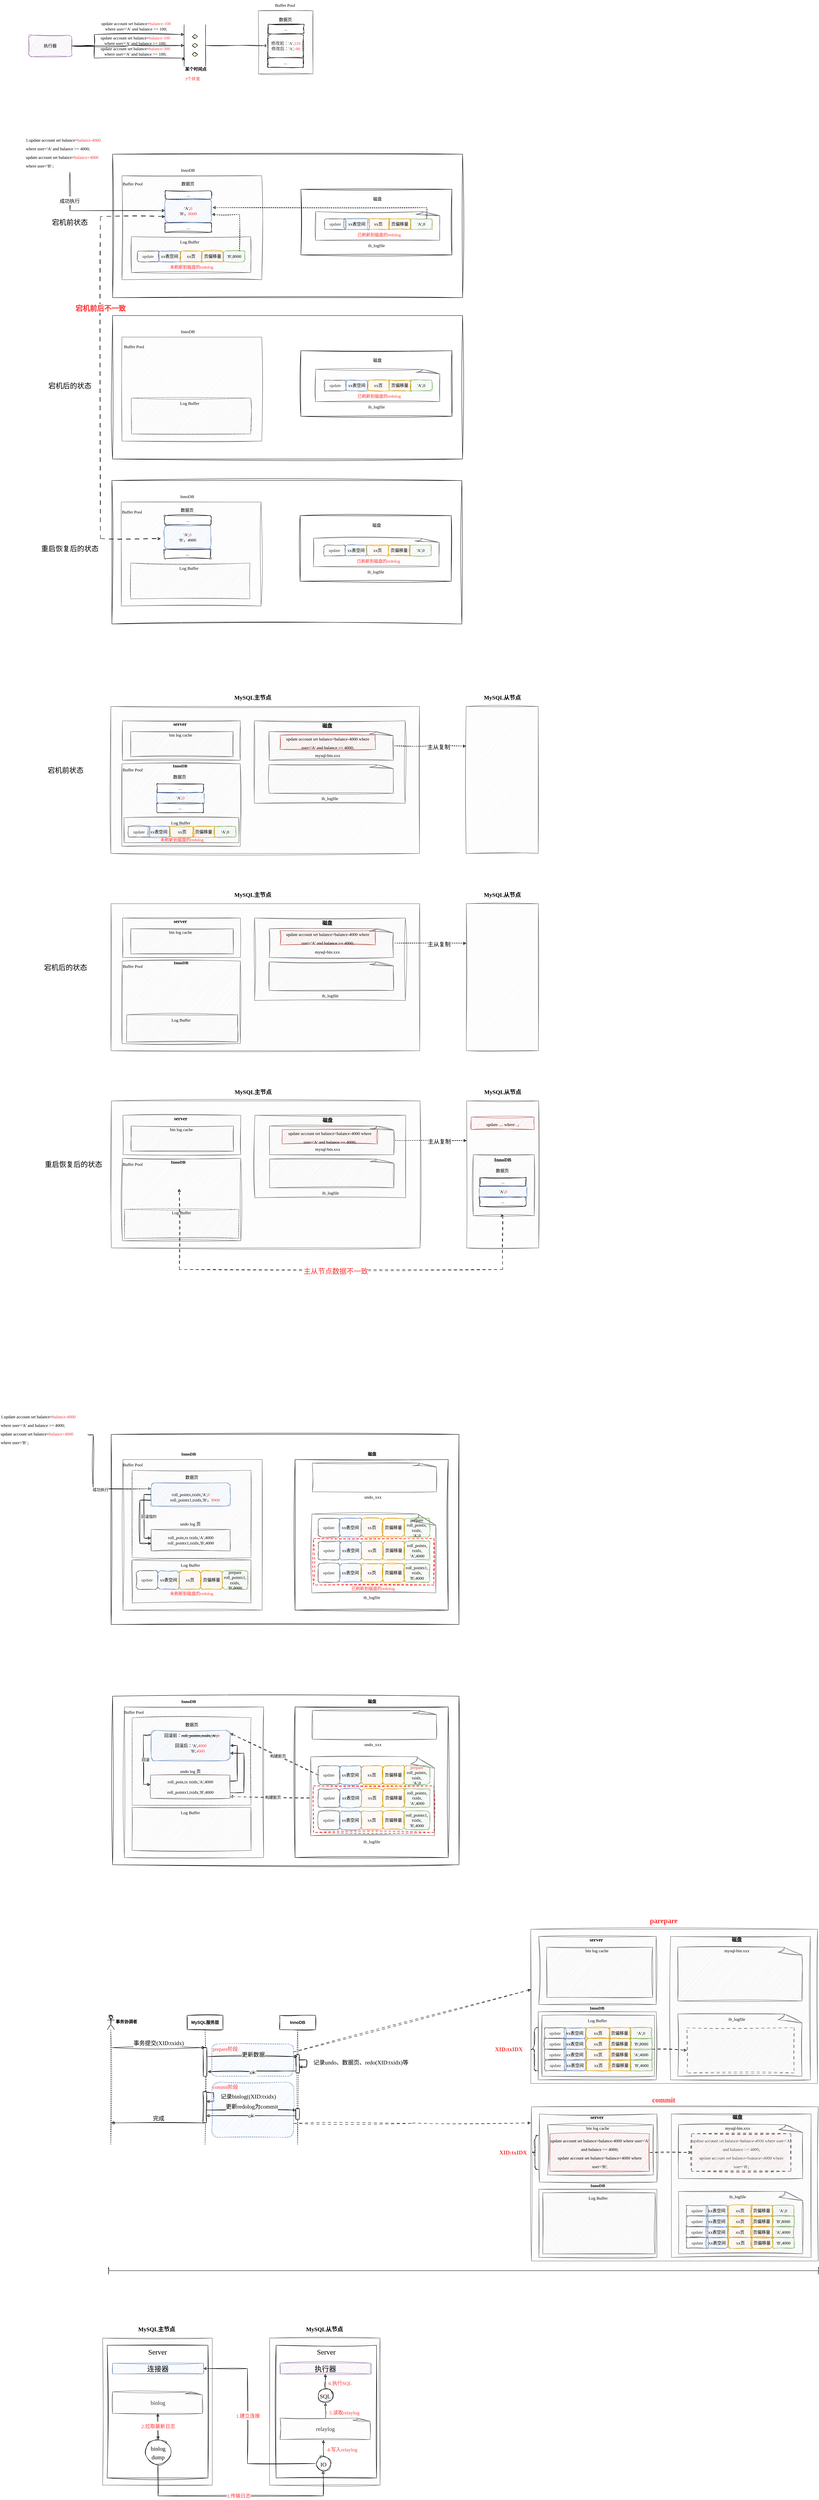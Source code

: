 <mxfile version="22.1.15" type="device">
  <diagram name="第 1 页" id="QRTeeo7sZpcDVSHRcvUd">
    <mxGraphModel dx="1941" dy="-12094" grid="1" gridSize="10" guides="1" tooltips="1" connect="1" arrows="1" fold="1" page="1" pageScale="1" pageWidth="827" pageHeight="1169" background="#ffffff" math="0" shadow="0">
      <root>
        <mxCell id="0" />
        <mxCell id="1" parent="0" />
        <mxCell id="mWIPSqx_6gk3nkrpRZey-215" value="" style="rounded=0;whiteSpace=wrap;html=1;sketch=1;hachureGap=4;jiggle=2;curveFitting=1;fontFamily=Architects Daughter;fontSource=https%3A%2F%2Ffonts.googleapis.com%2Fcss%3Ffamily%3DArchitects%2BDaughter;fontSize=20;fillColor=#f5f5f5;fontColor=#333333;strokeColor=#666666;" parent="1" vertex="1">
          <mxGeometry x="1460" y="18250" width="800" height="430" as="geometry" />
        </mxCell>
        <mxCell id="mWIPSqx_6gk3nkrpRZey-98" value="&lt;font face=&quot;Comic Sans MS&quot; style=&quot;font-size: 14px;&quot;&gt;prepare阶段&lt;/font&gt;" style="rounded=1;whiteSpace=wrap;html=1;sketch=1;hachureGap=4;jiggle=2;curveFitting=1;fontFamily=Architects Daughter;fontSource=https%3A%2F%2Ffonts.googleapis.com%2Fcss%3Ffamily%3DArchitects%2BDaughter;fontSize=14;dashed=1;fillColor=#dae8fc;strokeColor=#6c8ebf;align=left;verticalAlign=top;fontColor=#FF3333;" parent="1" vertex="1">
          <mxGeometry x="570.68" y="18570" width="227.25" height="90" as="geometry" />
        </mxCell>
        <mxCell id="FGsb05SxsY_pLhp9_iNF-37" value="" style="rounded=0;whiteSpace=wrap;html=1;hachureGap=4;fontFamily=Architects Daughter;fontSource=https://fonts.googleapis.com/css?family=Architects+Daughter;fontSize=20;sketch=1;curveFitting=1;jiggle=2;" parent="1" vertex="1">
          <mxGeometry x="290" y="16870" width="970" height="530" as="geometry" />
        </mxCell>
        <mxCell id="FGsb05SxsY_pLhp9_iNF-53" value="" style="rounded=0;whiteSpace=wrap;html=1;hachureGap=4;fontFamily=Comic Sans MS;fontSize=12;sketch=1;curveFitting=1;jiggle=2;" parent="1" vertex="1">
          <mxGeometry x="802.84" y="16940" width="427.16" height="420" as="geometry" />
        </mxCell>
        <mxCell id="mWIPSqx_6gk3nkrpRZey-16" value="" style="rounded=0;whiteSpace=wrap;html=1;dashed=1;strokeColor=#FF3333;strokeWidth=2;sketch=1;curveFitting=1;jiggle=2;" parent="1" vertex="1">
          <mxGeometry x="854.07" y="17160" width="335.93" height="130" as="geometry" />
        </mxCell>
        <mxCell id="Rxe9DpeUSyhpgexQgYtB-230" value="" style="rounded=0;whiteSpace=wrap;html=1;hachureGap=4;fontFamily=Comic Sans MS;fontSize=12;fillColor=#f5f5f5;fontColor=#333333;strokeColor=#666666;sketch=1;curveFitting=1;jiggle=2;" parent="1" vertex="1">
          <mxGeometry x="327" y="16242.5" width="319" height="81" as="geometry" />
        </mxCell>
        <mxCell id="Rxe9DpeUSyhpgexQgYtB-19" value="" style="rounded=0;whiteSpace=wrap;html=1;hachureGap=4;fontFamily=Architects Daughter;fontSource=https%3A%2F%2Ffonts.googleapis.com%2Fcss%3Ffamily%3DArchitects%2BDaughter;fontSize=20;sketch=1;curveFitting=1;jiggle=2;" parent="1" vertex="1">
          <mxGeometry x="294" y="13300" width="976" height="400" as="geometry" />
        </mxCell>
        <mxCell id="WxEQt0Qn6UMOFBHiwn5X-1" value="" style="rounded=0;whiteSpace=wrap;html=1;hachureGap=4;fontFamily=Comic Sans MS;fontSize=12;fillColor=#f5f5f5;fontColor=#333333;strokeColor=#666666;sketch=1;curveFitting=1;jiggle=2;" parent="1" vertex="1">
          <mxGeometry x="320" y="13360" width="390" height="290" as="geometry" />
        </mxCell>
        <mxCell id="WxEQt0Qn6UMOFBHiwn5X-58" value="" style="rounded=0;whiteSpace=wrap;html=1;hachureGap=4;fontFamily=Comic Sans MS;fontSize=12;fillColor=#f5f5f5;fontColor=#333333;strokeColor=#666666;sketch=1;curveFitting=1;jiggle=2;" parent="1" vertex="1">
          <mxGeometry x="346.55" y="13530" width="332.57" height="100" as="geometry" />
        </mxCell>
        <mxCell id="WxEQt0Qn6UMOFBHiwn5X-2" value="InnoDB" style="text;html=1;strokeColor=none;fillColor=none;align=center;verticalAlign=middle;whiteSpace=wrap;rounded=0;fontSize=12;fontFamily=Comic Sans MS;sketch=1;curveFitting=1;jiggle=2;" parent="1" vertex="1">
          <mxGeometry x="474" y="13330" width="60" height="30" as="geometry" />
        </mxCell>
        <mxCell id="WxEQt0Qn6UMOFBHiwn5X-4" value="&lt;font style=&quot;font-size: 12px;&quot;&gt;...&lt;/font&gt;" style="rounded=1;whiteSpace=wrap;html=1;hachureGap=4;fontFamily=Comic Sans MS;fontSize=12;sketch=1;curveFitting=1;jiggle=2;" parent="1" vertex="1">
          <mxGeometry x="440.84" y="13401.84" width="129.16" height="24.16" as="geometry" />
        </mxCell>
        <mxCell id="WxEQt0Qn6UMOFBHiwn5X-5" value="&lt;font style=&quot;font-size: 12px;&quot;&gt;...&lt;/font&gt;" style="rounded=1;whiteSpace=wrap;html=1;hachureGap=4;fontFamily=Comic Sans MS;fontSize=12;sketch=1;curveFitting=1;jiggle=2;" parent="1" vertex="1">
          <mxGeometry x="439.84" y="13491.68" width="130" height="26.16" as="geometry" />
        </mxCell>
        <mxCell id="WxEQt0Qn6UMOFBHiwn5X-6" value="&#39;A&#39;,&lt;font color=&quot;#ff3333&quot;&gt;0&lt;/font&gt;&lt;br&gt;&#39;B&#39;，&lt;font color=&quot;#ff3333&quot;&gt;8000&lt;/font&gt;" style="rounded=1;whiteSpace=wrap;html=1;hachureGap=4;fontFamily=Comic Sans MS;fontSize=12;fillColor=#dae8fc;strokeColor=#6c8ebf;sketch=1;curveFitting=1;jiggle=2;" parent="1" vertex="1">
          <mxGeometry x="439.9" y="13425" width="130" height="65" as="geometry" />
        </mxCell>
        <mxCell id="WxEQt0Qn6UMOFBHiwn5X-7" value="&lt;font style=&quot;font-size: 12px;&quot;&gt;数据页&lt;/font&gt;" style="text;html=1;strokeColor=none;fillColor=none;align=center;verticalAlign=middle;whiteSpace=wrap;rounded=0;fontSize=12;fontFamily=Comic Sans MS;sketch=1;curveFitting=1;jiggle=2;" parent="1" vertex="1">
          <mxGeometry x="474.0" y="13367.84" width="60" height="30" as="geometry" />
        </mxCell>
        <mxCell id="WxEQt0Qn6UMOFBHiwn5X-18" value="update" style="rounded=1;whiteSpace=wrap;html=1;hachureGap=4;fontFamily=Comic Sans MS;fontSize=12;fillColor=#f5f5f5;fontColor=#333333;strokeColor=#666666;sketch=1;curveFitting=1;jiggle=2;" parent="1" vertex="1">
          <mxGeometry x="362.84" y="13570" width="60" height="30" as="geometry" />
        </mxCell>
        <mxCell id="WxEQt0Qn6UMOFBHiwn5X-19" value="xx表空间" style="rounded=1;whiteSpace=wrap;html=1;hachureGap=4;fontFamily=Comic Sans MS;fontSize=12;fillColor=#dae8fc;strokeColor=#6c8ebf;sketch=1;curveFitting=1;jiggle=2;" parent="1" vertex="1">
          <mxGeometry x="422.84" y="13570" width="60" height="30" as="geometry" />
        </mxCell>
        <mxCell id="WxEQt0Qn6UMOFBHiwn5X-20" value="xx页" style="rounded=1;whiteSpace=wrap;html=1;hachureGap=4;fontFamily=Comic Sans MS;fontSize=12;fillColor=#ffe6cc;strokeColor=#d79b00;sketch=1;curveFitting=1;jiggle=2;" parent="1" vertex="1">
          <mxGeometry x="482.84" y="13570" width="60" height="30" as="geometry" />
        </mxCell>
        <mxCell id="WxEQt0Qn6UMOFBHiwn5X-21" value="&#39;B&#39;,8000" style="rounded=1;whiteSpace=wrap;html=1;hachureGap=4;fontFamily=Comic Sans MS;fontSize=12;fillColor=#d5e8d4;strokeColor=#82b366;sketch=1;curveFitting=1;jiggle=2;" parent="1" vertex="1">
          <mxGeometry x="602.84" y="13570" width="60" height="30" as="geometry" />
        </mxCell>
        <mxCell id="WxEQt0Qn6UMOFBHiwn5X-22" value="页偏移量" style="rounded=1;whiteSpace=wrap;html=1;hachureGap=4;fontFamily=Comic Sans MS;fontSize=12;fillColor=#ffe6cc;strokeColor=#d79b00;sketch=1;curveFitting=1;jiggle=2;" parent="1" vertex="1">
          <mxGeometry x="542.84" y="13570" width="60" height="30" as="geometry" />
        </mxCell>
        <mxCell id="WxEQt0Qn6UMOFBHiwn5X-40" style="edgeStyle=orthogonalEdgeStyle;rounded=0;hachureGap=4;orthogonalLoop=1;jettySize=auto;html=1;exitX=0.5;exitY=1;exitDx=0;exitDy=0;exitPerimeter=0;entryX=0;entryY=0.5;entryDx=0;entryDy=0;fontFamily=Architects Daughter;fontSource=https://fonts.googleapis.com/css?family=Architects+Daughter;fontSize=16;sketch=1;curveFitting=1;jiggle=2;" parent="1" source="WxEQt0Qn6UMOFBHiwn5X-41" target="WxEQt0Qn6UMOFBHiwn5X-55" edge="1">
          <mxGeometry relative="1" as="geometry" />
        </mxCell>
        <mxCell id="WxEQt0Qn6UMOFBHiwn5X-41" value="" style="verticalLabelPosition=bottom;verticalAlign=top;html=1;shape=mxgraph.flowchart.parallel_mode;pointerEvents=1;hachureGap=4;fontFamily=Architects Daughter;fontSource=https://fonts.googleapis.com/css?family=Architects+Daughter;fontSize=12;rotation=-90;sketch=1;curveFitting=1;jiggle=2;" parent="1" vertex="1">
          <mxGeometry x="465.32" y="12966.84" width="116.32" height="60" as="geometry" />
        </mxCell>
        <mxCell id="WxEQt0Qn6UMOFBHiwn5X-42" value="&lt;h1 style=&quot;font-size: 12px;&quot;&gt;&lt;font face=&quot;Comic Sans MS&quot; style=&quot;font-size: 12px;&quot;&gt;某个&lt;font style=&quot;font-size: 12px;&quot;&gt;时间&lt;/font&gt;点&lt;/font&gt;&lt;/h1&gt;&lt;p style=&quot;font-size: 12px;&quot;&gt;&lt;font color=&quot;#ff3333&quot; face=&quot;SIYYZUxyVRGsS9NxLhVY&quot; style=&quot;font-size: 12px;&quot;&gt;3个并发&lt;/font&gt;&lt;/p&gt;" style="text;html=1;strokeColor=none;fillColor=none;spacing=5;spacingTop=-20;whiteSpace=wrap;overflow=hidden;rounded=0;fontSize=12;fontFamily=Architects Daughter;sketch=1;curveFitting=1;jiggle=2;" parent="1" vertex="1">
          <mxGeometry x="491.17" y="13058" width="71.63" height="50" as="geometry" />
        </mxCell>
        <mxCell id="WxEQt0Qn6UMOFBHiwn5X-43" value="&lt;font style=&quot;font-size: 12px;&quot;&gt;执行器&lt;/font&gt;" style="rounded=1;whiteSpace=wrap;html=1;hachureGap=4;fontFamily=Comic Sans MS;fontSize=12;fillColor=#e1d5e7;strokeColor=#9673a6;sketch=1;curveFitting=1;jiggle=2;" parent="1" vertex="1">
          <mxGeometry x="60" y="12968" width="120" height="60" as="geometry" />
        </mxCell>
        <mxCell id="WxEQt0Qn6UMOFBHiwn5X-44" style="edgeStyle=orthogonalEdgeStyle;rounded=0;hachureGap=4;orthogonalLoop=1;jettySize=auto;html=1;exitX=1;exitY=0.5;exitDx=0;exitDy=0;entryX=0.5;entryY=0;entryDx=0;entryDy=0;entryPerimeter=0;fontFamily=Architects Daughter;fontSource=https://fonts.googleapis.com/css?family=Architects+Daughter;fontSize=12;sketch=1;curveFitting=1;jiggle=2;" parent="1" source="WxEQt0Qn6UMOFBHiwn5X-43" target="WxEQt0Qn6UMOFBHiwn5X-41" edge="1">
          <mxGeometry relative="1" as="geometry" />
        </mxCell>
        <mxCell id="WxEQt0Qn6UMOFBHiwn5X-45" value="update account set balance=&lt;font color=&quot;#ff3333&quot;&gt;balance-100 &lt;/font&gt;&lt;br&gt;where user=&#39;A&#39; and balance &amp;gt;= 100;" style="text;html=1;strokeColor=none;fillColor=none;align=center;verticalAlign=middle;whiteSpace=wrap;rounded=0;fontSize=12;fontFamily=Comic Sans MS;sketch=1;curveFitting=1;jiggle=2;" parent="1" vertex="1">
          <mxGeometry x="226.55" y="12918" width="265" height="50" as="geometry" />
        </mxCell>
        <mxCell id="WxEQt0Qn6UMOFBHiwn5X-46" style="edgeStyle=orthogonalEdgeStyle;rounded=0;hachureGap=4;orthogonalLoop=1;jettySize=auto;html=1;exitX=1;exitY=0.5;exitDx=0;exitDy=0;entryX=0.763;entryY=-0.002;entryDx=0;entryDy=0;entryPerimeter=0;fontFamily=Architects Daughter;fontSource=https://fonts.googleapis.com/css?family=Architects+Daughter;fontSize=16;sketch=1;curveFitting=1;jiggle=2;" parent="1" source="WxEQt0Qn6UMOFBHiwn5X-43" target="WxEQt0Qn6UMOFBHiwn5X-41" edge="1">
          <mxGeometry relative="1" as="geometry">
            <Array as="points">
              <mxPoint x="242.8" y="12998" />
              <mxPoint x="242.8" y="12966" />
            </Array>
          </mxGeometry>
        </mxCell>
        <mxCell id="WxEQt0Qn6UMOFBHiwn5X-47" style="edgeStyle=orthogonalEdgeStyle;rounded=0;hachureGap=4;orthogonalLoop=1;jettySize=auto;html=1;exitX=1;exitY=0.5;exitDx=0;exitDy=0;entryX=0.221;entryY=-0.04;entryDx=0;entryDy=0;entryPerimeter=0;fontFamily=Architects Daughter;fontSource=https://fonts.googleapis.com/css?family=Architects+Daughter;fontSize=16;sketch=1;curveFitting=1;jiggle=2;" parent="1" source="WxEQt0Qn6UMOFBHiwn5X-43" target="WxEQt0Qn6UMOFBHiwn5X-41" edge="1">
          <mxGeometry relative="1" as="geometry">
            <Array as="points">
              <mxPoint x="242.8" y="12998" />
              <mxPoint x="242.8" y="13032" />
            </Array>
          </mxGeometry>
        </mxCell>
        <mxCell id="WxEQt0Qn6UMOFBHiwn5X-48" value="update account set balance=&lt;font color=&quot;#ff3333&quot;&gt;balance-100 &lt;/font&gt;&lt;br&gt;where user=&#39;A&#39; and balance &amp;gt;= 100;" style="text;html=1;strokeColor=none;fillColor=none;align=center;verticalAlign=middle;whiteSpace=wrap;rounded=0;fontSize=12;fontFamily=Comic Sans MS;sketch=1;curveFitting=1;jiggle=2;" parent="1" vertex="1">
          <mxGeometry x="215.3" y="12958" width="285" height="50" as="geometry" />
        </mxCell>
        <mxCell id="WxEQt0Qn6UMOFBHiwn5X-49" value="update account set balance=&lt;font color=&quot;#ff3333&quot;&gt;balance-300 &lt;/font&gt;&lt;br&gt;where user=&#39;A&#39; and balance &amp;gt;= 100;" style="text;html=1;strokeColor=none;fillColor=none;align=center;verticalAlign=middle;whiteSpace=wrap;rounded=0;fontSize=12;fontFamily=Comic Sans MS;sketch=1;curveFitting=1;jiggle=2;" parent="1" vertex="1">
          <mxGeometry x="230.3" y="12988" width="255.47" height="50" as="geometry" />
        </mxCell>
        <mxCell id="WxEQt0Qn6UMOFBHiwn5X-50" value="" style="rounded=0;whiteSpace=wrap;html=1;hachureGap=4;fontFamily=Comic Sans MS;fontSize=12;fillColor=#f5f5f5;fontColor=#333333;strokeColor=#666666;sketch=1;curveFitting=1;jiggle=2;" parent="1" vertex="1">
          <mxGeometry x="700.36" y="12900" width="152.44" height="176" as="geometry" />
        </mxCell>
        <mxCell id="WxEQt0Qn6UMOFBHiwn5X-51" value="Buffer Pool" style="text;html=1;strokeColor=none;fillColor=none;align=center;verticalAlign=middle;whiteSpace=wrap;rounded=0;fontSize=12;fontFamily=Comic Sans MS;sketch=1;curveFitting=1;jiggle=2;" parent="1" vertex="1">
          <mxGeometry x="744.77" y="12870" width="60" height="30" as="geometry" />
        </mxCell>
        <mxCell id="WxEQt0Qn6UMOFBHiwn5X-52" value="" style="rounded=1;whiteSpace=wrap;html=1;hachureGap=4;fontFamily=Comic Sans MS;fontSize=12;sketch=1;curveFitting=1;jiggle=2;" parent="1" vertex="1">
          <mxGeometry x="726.55" y="12937.84" width="100" height="120" as="geometry" />
        </mxCell>
        <mxCell id="WxEQt0Qn6UMOFBHiwn5X-53" value="&lt;font style=&quot;font-size: 12px;&quot;&gt;...&lt;/font&gt;" style="rounded=1;whiteSpace=wrap;html=1;hachureGap=4;fontFamily=Comic Sans MS;fontSize=12;sketch=1;curveFitting=1;jiggle=2;" parent="1" vertex="1">
          <mxGeometry x="727.49" y="12937.84" width="100" height="26.16" as="geometry" />
        </mxCell>
        <mxCell id="WxEQt0Qn6UMOFBHiwn5X-54" value="&lt;font style=&quot;font-size: 12px;&quot;&gt;...&lt;/font&gt;" style="rounded=1;whiteSpace=wrap;html=1;hachureGap=4;fontFamily=Comic Sans MS;fontSize=12;sketch=1;curveFitting=1;jiggle=2;" parent="1" vertex="1">
          <mxGeometry x="726.49" y="13031.68" width="100" height="26.16" as="geometry" />
        </mxCell>
        <mxCell id="WxEQt0Qn6UMOFBHiwn5X-55" value="修改前：&#39;A&#39;,&lt;font color=&quot;#ff3333&quot;&gt;110&lt;/font&gt;&lt;br&gt;修改后：&#39;A&#39;,&lt;font color=&quot;#ff3333&quot;&gt;-90&lt;/font&gt;" style="rounded=1;whiteSpace=wrap;html=1;hachureGap=4;fontFamily=Comic Sans MS;fontSize=12;fillColor=#f5f5f5;fontColor=#333333;strokeColor=#666666;sketch=1;curveFitting=1;jiggle=2;" parent="1" vertex="1">
          <mxGeometry x="726.55" y="12965" width="100" height="65" as="geometry" />
        </mxCell>
        <mxCell id="WxEQt0Qn6UMOFBHiwn5X-56" value="&lt;font style=&quot;font-size: 12px;&quot;&gt;数据页&lt;/font&gt;" style="text;html=1;strokeColor=none;fillColor=none;align=center;verticalAlign=middle;whiteSpace=wrap;rounded=0;fontSize=12;fontFamily=Comic Sans MS;sketch=1;curveFitting=1;jiggle=2;" parent="1" vertex="1">
          <mxGeometry x="746.49" y="12910" width="60" height="30" as="geometry" />
        </mxCell>
        <mxCell id="WxEQt0Qn6UMOFBHiwn5X-60" value="Log Buffer" style="text;html=1;strokeColor=none;fillColor=none;align=center;verticalAlign=middle;whiteSpace=wrap;rounded=0;fontSize=12;fontFamily=Comic Sans MS;sketch=1;curveFitting=1;jiggle=2;" parent="1" vertex="1">
          <mxGeometry x="468.84" y="13530" width="80" height="30" as="geometry" />
        </mxCell>
        <mxCell id="Rxe9DpeUSyhpgexQgYtB-7" style="edgeStyle=orthogonalEdgeStyle;rounded=0;hachureGap=4;orthogonalLoop=1;jettySize=auto;html=1;exitX=0.5;exitY=1;exitDx=0;exitDy=0;entryX=0;entryY=0.5;entryDx=0;entryDy=0;fontFamily=Architects Daughter;fontSource=https%3A%2F%2Ffonts.googleapis.com%2Fcss%3Ffamily%3DArchitects%2BDaughter;fontSize=16;sketch=1;curveFitting=1;jiggle=2;" parent="1" source="Rxe9DpeUSyhpgexQgYtB-1" target="WxEQt0Qn6UMOFBHiwn5X-6" edge="1">
          <mxGeometry relative="1" as="geometry" />
        </mxCell>
        <mxCell id="Rxe9DpeUSyhpgexQgYtB-8" value="&lt;font face=&quot;Comic Sans MS&quot; style=&quot;font-size: 14px;&quot;&gt;成功执行&lt;/font&gt;" style="edgeLabel;html=1;align=center;verticalAlign=middle;resizable=0;points=[];fontSize=20;fontFamily=Architects Daughter;sketch=1;curveFitting=1;jiggle=2;" parent="Rxe9DpeUSyhpgexQgYtB-7" vertex="1" connectable="0">
          <mxGeometry x="-0.578" y="-1" relative="1" as="geometry">
            <mxPoint as="offset" />
          </mxGeometry>
        </mxCell>
        <mxCell id="Rxe9DpeUSyhpgexQgYtB-1" value="&lt;span style=&quot;color: rgb(0, 0, 0); font-family: &amp;quot;Comic Sans MS&amp;quot;; font-size: 12px; font-style: normal; font-variant-ligatures: normal; font-variant-caps: normal; font-weight: 400; letter-spacing: normal; orphans: 2; text-align: center; text-indent: 0px; text-transform: none; widows: 2; word-spacing: 0px; -webkit-text-stroke-width: 0px; background-color: rgb(251, 251, 251); text-decoration-thickness: initial; text-decoration-style: initial; text-decoration-color: initial; float: none; display: inline !important;&quot;&gt;1.update account set balance=&lt;/span&gt;&lt;font color=&quot;#ff3333&quot; style=&quot;border-color: var(--border-color); font-family: &amp;quot;Comic Sans MS&amp;quot;; font-size: 12px; font-style: normal; font-variant-ligatures: normal; font-variant-caps: normal; font-weight: 400; letter-spacing: normal; orphans: 2; text-align: center; text-indent: 0px; text-transform: none; widows: 2; word-spacing: 0px; -webkit-text-stroke-width: 0px; background-color: rgb(251, 251, 251); text-decoration-thickness: initial; text-decoration-style: initial; text-decoration-color: initial;&quot;&gt;balance-4000&lt;/font&gt;&lt;br style=&quot;border-color: var(--border-color); color: rgb(0, 0, 0); font-family: &amp;quot;Comic Sans MS&amp;quot;; font-size: 12px; font-style: normal; font-variant-ligatures: normal; font-variant-caps: normal; font-weight: 400; letter-spacing: normal; orphans: 2; text-align: center; text-indent: 0px; text-transform: none; widows: 2; word-spacing: 0px; -webkit-text-stroke-width: 0px; background-color: rgb(251, 251, 251); text-decoration-thickness: initial; text-decoration-style: initial; text-decoration-color: initial;&quot;&gt;&lt;span style=&quot;color: rgb(0, 0, 0); font-family: &amp;quot;Comic Sans MS&amp;quot;; font-size: 12px; font-style: normal; font-variant-ligatures: normal; font-variant-caps: normal; font-weight: 400; letter-spacing: normal; orphans: 2; text-align: center; text-indent: 0px; text-transform: none; widows: 2; word-spacing: 0px; -webkit-text-stroke-width: 0px; background-color: rgb(251, 251, 251); text-decoration-thickness: initial; text-decoration-style: initial; text-decoration-color: initial; float: none; display: inline !important;&quot;&gt;where user=&#39;A&#39; and balance &amp;gt;= 4000;&lt;br&gt;update account set balance=&lt;font style=&quot;border-color: var(--border-color);&quot; color=&quot;#ff3333&quot;&gt;balance+4000&lt;/font&gt;&lt;br style=&quot;border-color: var(--border-color);&quot;&gt;&lt;span style=&quot;border-color: var(--border-color);&quot;&gt;where user=&#39;B&#39; ;&lt;/span&gt;&lt;br&gt;&lt;/span&gt;" style="text;whiteSpace=wrap;html=1;fontSize=20;fontFamily=Architects Daughter;sketch=1;curveFitting=1;jiggle=2;" parent="1" vertex="1">
          <mxGeometry x="50" y="13240" width="250" height="110" as="geometry" />
        </mxCell>
        <mxCell id="Rxe9DpeUSyhpgexQgYtB-5" value="未刷新到磁盘的redolog" style="text;html=1;strokeColor=none;fillColor=none;align=center;verticalAlign=middle;whiteSpace=wrap;rounded=0;fontSize=12;fontFamily=Comic Sans MS;fontColor=#FF3333;sketch=1;curveFitting=1;jiggle=2;" parent="1" vertex="1">
          <mxGeometry x="441.42" y="13600" width="147.16" height="30" as="geometry" />
        </mxCell>
        <mxCell id="Rxe9DpeUSyhpgexQgYtB-9" value="" style="rounded=0;whiteSpace=wrap;html=1;hachureGap=4;fontFamily=Comic Sans MS;fontSize=12;sketch=1;curveFitting=1;jiggle=2;" parent="1" vertex="1">
          <mxGeometry x="819" y="13397.84" width="421.38" height="183" as="geometry" />
        </mxCell>
        <mxCell id="Rxe9DpeUSyhpgexQgYtB-10" value="&lt;font style=&quot;font-size: 12px;&quot;&gt;磁盘&lt;/font&gt;" style="text;html=1;strokeColor=none;fillColor=none;align=center;verticalAlign=middle;whiteSpace=wrap;rounded=0;fontSize=12;fontFamily=Comic Sans MS;sketch=1;curveFitting=1;jiggle=2;" parent="1" vertex="1">
          <mxGeometry x="973.53" y="13414.84" width="117.37" height="20" as="geometry" />
        </mxCell>
        <mxCell id="Rxe9DpeUSyhpgexQgYtB-11" value="" style="whiteSpace=wrap;html=1;shape=mxgraph.basic.document;hachureGap=4;fontFamily=Comic Sans MS;fontSize=12;fillColor=#f5f5f5;fontColor=#333333;strokeColor=#666666;sketch=1;curveFitting=1;jiggle=2;" parent="1" vertex="1">
          <mxGeometry x="860" y="13460" width="350" height="80" as="geometry" />
        </mxCell>
        <mxCell id="Rxe9DpeUSyhpgexQgYtB-12" value="ib_logfile" style="text;html=1;strokeColor=none;fillColor=none;align=center;verticalAlign=middle;whiteSpace=wrap;rounded=0;fontSize=12;fontFamily=Comic Sans MS;sketch=1;curveFitting=1;jiggle=2;" parent="1" vertex="1">
          <mxGeometry x="989.69" y="13540" width="80" height="30" as="geometry" />
        </mxCell>
        <mxCell id="Rxe9DpeUSyhpgexQgYtB-13" value="update" style="rounded=1;whiteSpace=wrap;html=1;hachureGap=4;fontFamily=Comic Sans MS;fontSize=12;fillColor=#f5f5f5;fontColor=#333333;strokeColor=#666666;sketch=1;curveFitting=1;jiggle=2;" parent="1" vertex="1">
          <mxGeometry x="885" y="13480" width="60" height="30" as="geometry" />
        </mxCell>
        <mxCell id="Rxe9DpeUSyhpgexQgYtB-14" value="xx表空间" style="rounded=1;whiteSpace=wrap;html=1;hachureGap=4;fontFamily=Comic Sans MS;fontSize=12;fillColor=#dae8fc;strokeColor=#6c8ebf;sketch=1;curveFitting=1;jiggle=2;" parent="1" vertex="1">
          <mxGeometry x="940" y="13480" width="70" height="30" as="geometry" />
        </mxCell>
        <mxCell id="Rxe9DpeUSyhpgexQgYtB-15" value="xx页" style="rounded=1;whiteSpace=wrap;html=1;hachureGap=4;fontFamily=Comic Sans MS;fontSize=12;fillColor=#ffe6cc;strokeColor=#d79b00;sketch=1;curveFitting=1;jiggle=2;" parent="1" vertex="1">
          <mxGeometry x="1005" y="13480" width="60" height="30" as="geometry" />
        </mxCell>
        <mxCell id="Rxe9DpeUSyhpgexQgYtB-16" value="&#39;A&#39;,0" style="rounded=1;whiteSpace=wrap;html=1;hachureGap=4;fontFamily=Comic Sans MS;fontSize=12;fillColor=#d5e8d4;strokeColor=#82b366;sketch=1;curveFitting=1;jiggle=2;" parent="1" vertex="1">
          <mxGeometry x="1125" y="13480" width="60" height="30" as="geometry" />
        </mxCell>
        <mxCell id="Rxe9DpeUSyhpgexQgYtB-17" value="页偏移量" style="rounded=1;whiteSpace=wrap;html=1;hachureGap=4;fontFamily=Comic Sans MS;fontSize=12;fillColor=#ffe6cc;strokeColor=#d79b00;sketch=1;curveFitting=1;jiggle=2;" parent="1" vertex="1">
          <mxGeometry x="1065" y="13480" width="60" height="30" as="geometry" />
        </mxCell>
        <mxCell id="Rxe9DpeUSyhpgexQgYtB-18" value="已刷新到磁盘的redolog" style="text;html=1;strokeColor=none;fillColor=none;align=center;verticalAlign=middle;whiteSpace=wrap;rounded=0;fontSize=12;fontFamily=Comic Sans MS;fontColor=#FF3333;sketch=1;curveFitting=1;jiggle=2;" parent="1" vertex="1">
          <mxGeometry x="963.58" y="13510" width="147.16" height="30" as="geometry" />
        </mxCell>
        <mxCell id="Rxe9DpeUSyhpgexQgYtB-20" value="宕机前状态" style="text;html=1;strokeColor=none;fillColor=none;align=center;verticalAlign=middle;whiteSpace=wrap;rounded=0;fontSize=20;fontFamily=Comic Sans MS;sketch=1;curveFitting=1;jiggle=2;" parent="1" vertex="1">
          <mxGeometry x="111" y="13474.34" width="128" height="30" as="geometry" />
        </mxCell>
        <mxCell id="Rxe9DpeUSyhpgexQgYtB-46" value="宕机后的状态" style="text;html=1;strokeColor=none;fillColor=none;align=center;verticalAlign=middle;whiteSpace=wrap;rounded=0;fontSize=20;fontFamily=Comic Sans MS;sketch=1;curveFitting=1;jiggle=2;" parent="1" vertex="1">
          <mxGeometry x="111" y="13930" width="128" height="30" as="geometry" />
        </mxCell>
        <mxCell id="Rxe9DpeUSyhpgexQgYtB-89" style="edgeStyle=orthogonalEdgeStyle;rounded=0;hachureGap=4;orthogonalLoop=1;jettySize=auto;html=1;exitX=0.75;exitY=0;exitDx=0;exitDy=0;entryX=1.008;entryY=0.662;entryDx=0;entryDy=0;entryPerimeter=0;fontFamily=Architects Daughter;fontSource=https%3A%2F%2Ffonts.googleapis.com%2Fcss%3Ffamily%3DArchitects%2BDaughter;fontSize=16;dashed=1;sketch=1;curveFitting=1;jiggle=2;" parent="1" source="WxEQt0Qn6UMOFBHiwn5X-21" target="WxEQt0Qn6UMOFBHiwn5X-6" edge="1">
          <mxGeometry relative="1" as="geometry" />
        </mxCell>
        <mxCell id="Rxe9DpeUSyhpgexQgYtB-90" style="edgeStyle=orthogonalEdgeStyle;rounded=0;hachureGap=4;orthogonalLoop=1;jettySize=auto;html=1;exitX=0.75;exitY=0;exitDx=0;exitDy=0;entryX=1.024;entryY=0.369;entryDx=0;entryDy=0;entryPerimeter=0;fontFamily=Architects Daughter;fontSource=https%3A%2F%2Ffonts.googleapis.com%2Fcss%3Ffamily%3DArchitects%2BDaughter;fontSize=16;dashed=1;sketch=1;curveFitting=1;jiggle=2;" parent="1" source="Rxe9DpeUSyhpgexQgYtB-16" target="WxEQt0Qn6UMOFBHiwn5X-6" edge="1">
          <mxGeometry relative="1" as="geometry" />
        </mxCell>
        <mxCell id="Rxe9DpeUSyhpgexQgYtB-92" value="" style="rounded=0;whiteSpace=wrap;html=1;hachureGap=4;fontFamily=Comic Sans MS;fontSize=12;fillColor=#f5f5f5;fontColor=#333333;strokeColor=#666666;sketch=1;curveFitting=1;jiggle=2;" parent="1" vertex="1">
          <mxGeometry x="289.12" y="14840" width="860.88" height="410" as="geometry" />
        </mxCell>
        <mxCell id="Rxe9DpeUSyhpgexQgYtB-93" value="" style="rounded=0;whiteSpace=wrap;html=1;hachureGap=4;fontFamily=Architects Daughter;fontSource=https%3A%2F%2Ffonts.googleapis.com%2Fcss%3Ffamily%3DArchitects%2BDaughter;fontSize=20;fillColor=#f5f5f5;fontColor=#333333;strokeColor=#666666;sketch=1;curveFitting=1;jiggle=2;" parent="1" vertex="1">
          <mxGeometry x="321.42" y="14880" width="328.58" height="110" as="geometry" />
        </mxCell>
        <mxCell id="Rxe9DpeUSyhpgexQgYtB-94" value="" style="rounded=0;whiteSpace=wrap;html=1;hachureGap=4;fontFamily=Comic Sans MS;fontSize=12;fillColor=#f5f5f5;fontColor=#333333;strokeColor=#666666;sketch=1;curveFitting=1;jiggle=2;" parent="1" vertex="1">
          <mxGeometry x="320" y="15000" width="330" height="230" as="geometry" />
        </mxCell>
        <mxCell id="Rxe9DpeUSyhpgexQgYtB-95" value="&lt;font style=&quot;font-size: 14px;&quot;&gt;server&lt;/font&gt;" style="text;html=1;strokeColor=none;fillColor=none;align=center;verticalAlign=middle;whiteSpace=wrap;rounded=0;fontSize=12;fontFamily=Comic Sans MS;fontStyle=1;sketch=1;curveFitting=1;jiggle=2;" parent="1" vertex="1">
          <mxGeometry x="452.06" y="14875" width="60" height="30" as="geometry" />
        </mxCell>
        <mxCell id="Rxe9DpeUSyhpgexQgYtB-96" value="&lt;b style=&quot;border-color: var(--border-color);&quot;&gt;InnoDB&lt;/b&gt;" style="text;html=1;strokeColor=none;fillColor=none;align=center;verticalAlign=middle;whiteSpace=wrap;rounded=0;fontSize=12;fontFamily=Comic Sans MS;fontStyle=1;sketch=1;curveFitting=1;jiggle=2;" parent="1" vertex="1">
          <mxGeometry x="443.07" y="14990" width="77.94" height="32.16" as="geometry" />
        </mxCell>
        <mxCell id="Rxe9DpeUSyhpgexQgYtB-97" value="MySQL主节点" style="text;html=1;strokeColor=none;fillColor=none;align=center;verticalAlign=middle;whiteSpace=wrap;rounded=0;fontSize=16;fontFamily=Comic Sans MS;fontStyle=1;sketch=1;curveFitting=1;jiggle=2;" parent="1" vertex="1">
          <mxGeometry x="620.86" y="14800" width="127.88" height="30" as="geometry" />
        </mxCell>
        <mxCell id="Rxe9DpeUSyhpgexQgYtB-98" value="" style="rounded=0;whiteSpace=wrap;html=1;hachureGap=4;fontFamily=Comic Sans MS;fontSize=12;fillColor=#f5f5f5;fontColor=#333333;strokeColor=#666666;sketch=1;curveFitting=1;jiggle=2;" parent="1" vertex="1">
          <mxGeometry x="689.36" y="14880" width="420.64" height="230" as="geometry" />
        </mxCell>
        <mxCell id="Rxe9DpeUSyhpgexQgYtB-99" value="" style="whiteSpace=wrap;html=1;shape=mxgraph.basic.document;hachureGap=4;fontFamily=Comic Sans MS;fontSize=12;fillColor=#f5f5f5;fontColor=#333333;strokeColor=#666666;sketch=1;curveFitting=1;jiggle=2;" parent="1" vertex="1">
          <mxGeometry x="730.36" y="15002.16" width="350" height="80" as="geometry" />
        </mxCell>
        <mxCell id="Rxe9DpeUSyhpgexQgYtB-100" value="ib_logfile" style="text;html=1;strokeColor=none;fillColor=none;align=center;verticalAlign=middle;whiteSpace=wrap;rounded=0;fontSize=12;fontFamily=Comic Sans MS;sketch=1;curveFitting=1;jiggle=2;" parent="1" vertex="1">
          <mxGeometry x="860.05" y="15082.16" width="80" height="30" as="geometry" />
        </mxCell>
        <mxCell id="Rxe9DpeUSyhpgexQgYtB-107" value="&lt;font style=&quot;font-size: 14px;&quot;&gt;&lt;b&gt;磁盘&lt;/b&gt;&lt;/font&gt;" style="text;html=1;strokeColor=none;fillColor=none;align=center;verticalAlign=middle;whiteSpace=wrap;rounded=0;fontSize=12;fontFamily=Comic Sans MS;sketch=1;curveFitting=1;jiggle=2;" parent="1" vertex="1">
          <mxGeometry x="833.94" y="14885" width="117.37" height="20" as="geometry" />
        </mxCell>
        <mxCell id="Rxe9DpeUSyhpgexQgYtB-109" value="" style="rounded=0;whiteSpace=wrap;html=1;hachureGap=4;fontFamily=Comic Sans MS;fontSize=12;fillColor=#f5f5f5;fontColor=#333333;strokeColor=#666666;sketch=1;curveFitting=1;jiggle=2;" parent="1" vertex="1">
          <mxGeometry x="325.71" y="15150" width="320.29" height="70" as="geometry" />
        </mxCell>
        <mxCell id="Rxe9DpeUSyhpgexQgYtB-110" value="Log Buffer" style="text;html=1;strokeColor=none;fillColor=none;align=center;verticalAlign=middle;whiteSpace=wrap;rounded=0;fontSize=12;fontFamily=Comic Sans MS;sketch=1;curveFitting=1;jiggle=2;" parent="1" vertex="1">
          <mxGeometry x="444.12" y="15150" width="80" height="30" as="geometry" />
        </mxCell>
        <mxCell id="Rxe9DpeUSyhpgexQgYtB-111" value="" style="whiteSpace=wrap;html=1;shape=mxgraph.basic.document;hachureGap=4;fontFamily=Comic Sans MS;fontSize=12;fillColor=#f5f5f5;fontColor=#333333;strokeColor=#666666;sketch=1;curveFitting=1;jiggle=2;" parent="1" vertex="1">
          <mxGeometry x="730.36" y="14910" width="350" height="80" as="geometry" />
        </mxCell>
        <mxCell id="Rxe9DpeUSyhpgexQgYtB-112" value="mysql-bin.xxx" style="text;html=1;strokeColor=none;fillColor=none;align=center;verticalAlign=middle;whiteSpace=wrap;rounded=0;fontSize=12;fontFamily=Comic Sans MS;sketch=1;curveFitting=1;jiggle=2;" parent="1" vertex="1">
          <mxGeometry x="854.07" y="14962.16" width="80" height="30" as="geometry" />
        </mxCell>
        <mxCell id="Rxe9DpeUSyhpgexQgYtB-113" value="" style="rounded=0;whiteSpace=wrap;html=1;hachureGap=4;fontFamily=Comic Sans MS;fontSize=12;fillColor=#f5f5f5;fontColor=#333333;strokeColor=#666666;sketch=1;curveFitting=1;jiggle=2;" parent="1" vertex="1">
          <mxGeometry x="344.12" y="14910" width="285.88" height="70" as="geometry" />
        </mxCell>
        <mxCell id="Rxe9DpeUSyhpgexQgYtB-116" value="bin log cache" style="text;html=1;strokeColor=none;fillColor=none;align=center;verticalAlign=middle;whiteSpace=wrap;rounded=0;fontSize=12;fontFamily=Comic Sans MS;sketch=1;curveFitting=1;jiggle=2;" parent="1" vertex="1">
          <mxGeometry x="444.12" y="14905" width="80" height="30" as="geometry" />
        </mxCell>
        <mxCell id="Rxe9DpeUSyhpgexQgYtB-117" value="&lt;font style=&quot;font-size: 12px;&quot;&gt;...&lt;/font&gt;" style="rounded=1;whiteSpace=wrap;html=1;hachureGap=4;fontFamily=Comic Sans MS;fontSize=12;sketch=1;curveFitting=1;jiggle=2;" parent="1" vertex="1">
          <mxGeometry x="417.98" y="15056.16" width="129.16" height="24.16" as="geometry" />
        </mxCell>
        <mxCell id="Rxe9DpeUSyhpgexQgYtB-118" value="&lt;font style=&quot;font-size: 12px;&quot;&gt;...&lt;/font&gt;" style="rounded=1;whiteSpace=wrap;html=1;hachureGap=4;fontFamily=Comic Sans MS;fontSize=12;sketch=1;curveFitting=1;jiggle=2;" parent="1" vertex="1">
          <mxGeometry x="417.04" y="15110" width="130" height="26.16" as="geometry" />
        </mxCell>
        <mxCell id="Rxe9DpeUSyhpgexQgYtB-119" value="&#39;A&#39;,&lt;font color=&quot;#ff3333&quot;&gt;0&lt;/font&gt;" style="rounded=1;whiteSpace=wrap;html=1;hachureGap=4;fontFamily=Comic Sans MS;fontSize=12;fillColor=#dae8fc;strokeColor=#6c8ebf;sketch=1;curveFitting=1;jiggle=2;" parent="1" vertex="1">
          <mxGeometry x="417.04" y="15079.32" width="132.96" height="30.68" as="geometry" />
        </mxCell>
        <mxCell id="Rxe9DpeUSyhpgexQgYtB-120" value="&lt;font style=&quot;font-size: 12px;&quot;&gt;数据页&lt;/font&gt;" style="text;html=1;strokeColor=none;fillColor=none;align=center;verticalAlign=middle;whiteSpace=wrap;rounded=0;fontSize=12;fontFamily=Comic Sans MS;sketch=1;curveFitting=1;jiggle=2;" parent="1" vertex="1">
          <mxGeometry x="451.14" y="15022.16" width="60" height="30" as="geometry" />
        </mxCell>
        <mxCell id="Rxe9DpeUSyhpgexQgYtB-150" value="" style="rounded=0;whiteSpace=wrap;html=1;hachureGap=4;fontFamily=Comic Sans MS;fontSize=12;fillColor=#f5f5f5;fontColor=#333333;strokeColor=#666666;sketch=1;curveFitting=1;jiggle=2;" parent="1" vertex="1">
          <mxGeometry x="1280" y="14840" width="200.88" height="410" as="geometry" />
        </mxCell>
        <mxCell id="Rxe9DpeUSyhpgexQgYtB-155" value="MySQL从节点" style="text;html=1;strokeColor=none;fillColor=none;align=center;verticalAlign=middle;whiteSpace=wrap;rounded=0;fontSize=16;fontFamily=Comic Sans MS;fontStyle=1;sketch=1;curveFitting=1;jiggle=2;" parent="1" vertex="1">
          <mxGeometry x="1316.5" y="14800" width="127.88" height="30" as="geometry" />
        </mxCell>
        <mxCell id="Rxe9DpeUSyhpgexQgYtB-178" style="edgeStyle=orthogonalEdgeStyle;rounded=0;hachureGap=4;orthogonalLoop=1;jettySize=auto;html=1;exitX=1;exitY=0.5;exitDx=0;exitDy=0;exitPerimeter=0;entryX=0;entryY=0.27;entryDx=0;entryDy=0;entryPerimeter=0;fontFamily=Architects Daughter;fontSource=https%3A%2F%2Ffonts.googleapis.com%2Fcss%3Ffamily%3DArchitects%2BDaughter;fontSize=16;dashed=1;sketch=1;curveFitting=1;jiggle=2;" parent="1" source="Rxe9DpeUSyhpgexQgYtB-111" target="Rxe9DpeUSyhpgexQgYtB-150" edge="1">
          <mxGeometry relative="1" as="geometry" />
        </mxCell>
        <mxCell id="Rxe9DpeUSyhpgexQgYtB-179" value="&lt;font style=&quot;font-size: 16px;&quot; face=&quot;Comic Sans MS&quot;&gt;主从复制&lt;/font&gt;" style="edgeLabel;html=1;align=center;verticalAlign=middle;resizable=0;points=[];fontSize=20;fontFamily=Architects Daughter;sketch=1;curveFitting=1;jiggle=2;" parent="Rxe9DpeUSyhpgexQgYtB-178" vertex="1" connectable="0">
          <mxGeometry x="0.231" y="-1" relative="1" as="geometry">
            <mxPoint as="offset" />
          </mxGeometry>
        </mxCell>
        <mxCell id="Rxe9DpeUSyhpgexQgYtB-180" value="宕机前状态" style="text;html=1;strokeColor=none;fillColor=none;align=center;verticalAlign=middle;whiteSpace=wrap;rounded=0;fontSize=20;fontFamily=Comic Sans MS;sketch=1;curveFitting=1;jiggle=2;" parent="1" vertex="1">
          <mxGeometry x="98.55" y="15002.16" width="128" height="30" as="geometry" />
        </mxCell>
        <mxCell id="Rxe9DpeUSyhpgexQgYtB-181" value="" style="rounded=0;whiteSpace=wrap;html=1;hachureGap=4;fontFamily=Comic Sans MS;fontSize=12;fillColor=#f5f5f5;fontColor=#333333;strokeColor=#666666;sketch=1;curveFitting=1;jiggle=2;" parent="1" vertex="1">
          <mxGeometry x="289.57" y="15390" width="860.88" height="410" as="geometry" />
        </mxCell>
        <mxCell id="Rxe9DpeUSyhpgexQgYtB-182" value="" style="rounded=0;whiteSpace=wrap;html=1;hachureGap=4;fontFamily=Architects Daughter;fontSource=https://fonts.googleapis.com/css?family=Architects+Daughter;fontSize=20;fillColor=#f5f5f5;fontColor=#333333;strokeColor=#666666;sketch=1;curveFitting=1;jiggle=2;" parent="1" vertex="1">
          <mxGeometry x="321.87" y="15430" width="328.58" height="110" as="geometry" />
        </mxCell>
        <mxCell id="Rxe9DpeUSyhpgexQgYtB-183" value="" style="rounded=0;whiteSpace=wrap;html=1;hachureGap=4;fontFamily=Comic Sans MS;fontSize=12;fillColor=#f5f5f5;fontColor=#333333;strokeColor=#666666;sketch=1;curveFitting=1;jiggle=2;" parent="1" vertex="1">
          <mxGeometry x="320.45" y="15550" width="330" height="230" as="geometry" />
        </mxCell>
        <mxCell id="Rxe9DpeUSyhpgexQgYtB-184" value="&lt;font style=&quot;font-size: 14px;&quot;&gt;server&lt;/font&gt;" style="text;html=1;strokeColor=none;fillColor=none;align=center;verticalAlign=middle;whiteSpace=wrap;rounded=0;fontSize=12;fontFamily=Comic Sans MS;fontStyle=1;sketch=1;curveFitting=1;jiggle=2;" parent="1" vertex="1">
          <mxGeometry x="452.51" y="15425" width="60" height="30" as="geometry" />
        </mxCell>
        <mxCell id="Rxe9DpeUSyhpgexQgYtB-185" value="&lt;b style=&quot;border-color: var(--border-color);&quot;&gt;InnoDB&lt;/b&gt;" style="text;html=1;strokeColor=none;fillColor=none;align=center;verticalAlign=middle;whiteSpace=wrap;rounded=0;fontSize=12;fontFamily=Comic Sans MS;fontStyle=1;sketch=1;curveFitting=1;jiggle=2;" parent="1" vertex="1">
          <mxGeometry x="450" y="15540" width="70" height="30" as="geometry" />
        </mxCell>
        <mxCell id="Rxe9DpeUSyhpgexQgYtB-186" value="MySQL主节点" style="text;html=1;strokeColor=none;fillColor=none;align=center;verticalAlign=middle;whiteSpace=wrap;rounded=0;fontSize=16;fontFamily=Comic Sans MS;fontStyle=1;sketch=1;curveFitting=1;jiggle=2;" parent="1" vertex="1">
          <mxGeometry x="621.31" y="15350" width="127.88" height="30" as="geometry" />
        </mxCell>
        <mxCell id="Rxe9DpeUSyhpgexQgYtB-187" value="" style="rounded=0;whiteSpace=wrap;html=1;hachureGap=4;fontFamily=Comic Sans MS;fontSize=12;fillColor=#f5f5f5;fontColor=#333333;strokeColor=#666666;sketch=1;curveFitting=1;jiggle=2;" parent="1" vertex="1">
          <mxGeometry x="689.81" y="15430" width="420.64" height="230" as="geometry" />
        </mxCell>
        <mxCell id="Rxe9DpeUSyhpgexQgYtB-188" value="" style="whiteSpace=wrap;html=1;shape=mxgraph.basic.document;hachureGap=4;fontFamily=Comic Sans MS;fontSize=12;fillColor=#f5f5f5;fontColor=#333333;strokeColor=#666666;sketch=1;curveFitting=1;jiggle=2;" parent="1" vertex="1">
          <mxGeometry x="730.81" y="15552.16" width="350" height="80" as="geometry" />
        </mxCell>
        <mxCell id="Rxe9DpeUSyhpgexQgYtB-189" value="ib_logfile" style="text;html=1;strokeColor=none;fillColor=none;align=center;verticalAlign=middle;whiteSpace=wrap;rounded=0;fontSize=12;fontFamily=Comic Sans MS;sketch=1;curveFitting=1;jiggle=2;" parent="1" vertex="1">
          <mxGeometry x="860.5" y="15632.16" width="80" height="30" as="geometry" />
        </mxCell>
        <mxCell id="Rxe9DpeUSyhpgexQgYtB-196" value="&lt;font style=&quot;font-size: 14px;&quot;&gt;&lt;b&gt;磁盘&lt;/b&gt;&lt;/font&gt;" style="text;html=1;strokeColor=none;fillColor=none;align=center;verticalAlign=middle;whiteSpace=wrap;rounded=0;fontSize=12;fontFamily=Comic Sans MS;sketch=1;curveFitting=1;jiggle=2;" parent="1" vertex="1">
          <mxGeometry x="834.39" y="15435" width="117.37" height="20" as="geometry" />
        </mxCell>
        <mxCell id="Rxe9DpeUSyhpgexQgYtB-197" value="" style="rounded=0;whiteSpace=wrap;html=1;hachureGap=4;fontFamily=Comic Sans MS;fontSize=12;fillColor=#f5f5f5;fontColor=#333333;strokeColor=#666666;sketch=1;curveFitting=1;jiggle=2;" parent="1" vertex="1">
          <mxGeometry x="333" y="15700" width="310" height="76" as="geometry" />
        </mxCell>
        <mxCell id="Rxe9DpeUSyhpgexQgYtB-198" value="Log Buffer" style="text;html=1;strokeColor=none;fillColor=none;align=center;verticalAlign=middle;whiteSpace=wrap;rounded=0;fontSize=12;fontFamily=Comic Sans MS;sketch=1;curveFitting=1;jiggle=2;" parent="1" vertex="1">
          <mxGeometry x="444.57" y="15700" width="80" height="30" as="geometry" />
        </mxCell>
        <mxCell id="Rxe9DpeUSyhpgexQgYtB-199" value="" style="whiteSpace=wrap;html=1;shape=mxgraph.basic.document;hachureGap=4;fontFamily=Comic Sans MS;fontSize=12;fillColor=#f5f5f5;fontColor=#333333;strokeColor=#666666;sketch=1;curveFitting=1;jiggle=2;" parent="1" vertex="1">
          <mxGeometry x="730.81" y="15460" width="350" height="80" as="geometry" />
        </mxCell>
        <mxCell id="Rxe9DpeUSyhpgexQgYtB-200" value="mysql-bin.xxx" style="text;html=1;strokeColor=none;fillColor=none;align=center;verticalAlign=middle;whiteSpace=wrap;rounded=0;fontSize=12;fontFamily=Comic Sans MS;sketch=1;curveFitting=1;jiggle=2;" parent="1" vertex="1">
          <mxGeometry x="853.07" y="15510" width="80" height="30" as="geometry" />
        </mxCell>
        <mxCell id="Rxe9DpeUSyhpgexQgYtB-201" value="" style="rounded=0;whiteSpace=wrap;html=1;hachureGap=4;fontFamily=Comic Sans MS;fontSize=12;fillColor=#f5f5f5;fontColor=#333333;strokeColor=#666666;sketch=1;curveFitting=1;jiggle=2;" parent="1" vertex="1">
          <mxGeometry x="344.57" y="15460" width="285.88" height="70" as="geometry" />
        </mxCell>
        <mxCell id="Rxe9DpeUSyhpgexQgYtB-203" value="bin log cache&amp;nbsp;" style="text;html=1;strokeColor=none;fillColor=none;align=center;verticalAlign=middle;whiteSpace=wrap;rounded=0;fontSize=12;fontFamily=Comic Sans MS;sketch=1;curveFitting=1;jiggle=2;" parent="1" vertex="1">
          <mxGeometry x="444.57" y="15455" width="80" height="30" as="geometry" />
        </mxCell>
        <mxCell id="Rxe9DpeUSyhpgexQgYtB-208" value="" style="rounded=0;whiteSpace=wrap;html=1;hachureGap=4;fontFamily=Comic Sans MS;fontSize=12;fillColor=#f5f5f5;fontColor=#333333;strokeColor=#666666;sketch=1;curveFitting=1;jiggle=2;" parent="1" vertex="1">
          <mxGeometry x="1280.45" y="15390" width="200.88" height="410" as="geometry" />
        </mxCell>
        <mxCell id="Rxe9DpeUSyhpgexQgYtB-209" value="MySQL从节点" style="text;html=1;strokeColor=none;fillColor=none;align=center;verticalAlign=middle;whiteSpace=wrap;rounded=0;fontSize=16;fontFamily=Comic Sans MS;fontStyle=1;sketch=1;curveFitting=1;jiggle=2;" parent="1" vertex="1">
          <mxGeometry x="1316.95" y="15350" width="127.88" height="30" as="geometry" />
        </mxCell>
        <mxCell id="Rxe9DpeUSyhpgexQgYtB-210" style="edgeStyle=orthogonalEdgeStyle;rounded=0;hachureGap=4;orthogonalLoop=1;jettySize=auto;html=1;exitX=1;exitY=0.5;exitDx=0;exitDy=0;exitPerimeter=0;entryX=0;entryY=0.27;entryDx=0;entryDy=0;entryPerimeter=0;fontFamily=Architects Daughter;fontSource=https://fonts.googleapis.com/css?family=Architects+Daughter;fontSize=16;dashed=1;sketch=1;curveFitting=1;jiggle=2;" parent="1" source="Rxe9DpeUSyhpgexQgYtB-199" target="Rxe9DpeUSyhpgexQgYtB-208" edge="1">
          <mxGeometry relative="1" as="geometry" />
        </mxCell>
        <mxCell id="Rxe9DpeUSyhpgexQgYtB-211" value="&lt;font style=&quot;font-size: 16px;&quot; face=&quot;Comic Sans MS&quot;&gt;主从复制&lt;/font&gt;" style="edgeLabel;html=1;align=center;verticalAlign=middle;resizable=0;points=[];fontSize=20;fontFamily=Architects Daughter;sketch=1;curveFitting=1;jiggle=2;" parent="Rxe9DpeUSyhpgexQgYtB-210" vertex="1" connectable="0">
          <mxGeometry x="0.231" y="-1" relative="1" as="geometry">
            <mxPoint as="offset" />
          </mxGeometry>
        </mxCell>
        <mxCell id="Rxe9DpeUSyhpgexQgYtB-212" value="宕机后的状态" style="text;html=1;strokeColor=none;fillColor=none;align=center;verticalAlign=middle;whiteSpace=wrap;rounded=0;fontSize=20;fontFamily=Comic Sans MS;sketch=1;curveFitting=1;jiggle=2;" parent="1" vertex="1">
          <mxGeometry x="99" y="15552.16" width="128" height="30" as="geometry" />
        </mxCell>
        <mxCell id="Rxe9DpeUSyhpgexQgYtB-214" value="" style="rounded=0;whiteSpace=wrap;html=1;hachureGap=4;fontFamily=Comic Sans MS;fontSize=12;fillColor=#f5f5f5;fontColor=#333333;strokeColor=#666666;sketch=1;curveFitting=1;jiggle=2;" parent="1" vertex="1">
          <mxGeometry x="290.57" y="15940" width="860.88" height="410" as="geometry" />
        </mxCell>
        <mxCell id="Rxe9DpeUSyhpgexQgYtB-215" value="" style="rounded=0;whiteSpace=wrap;html=1;hachureGap=4;fontFamily=Architects Daughter;fontSource=https://fonts.googleapis.com/css?family=Architects+Daughter;fontSize=20;fillColor=#f5f5f5;fontColor=#333333;strokeColor=#666666;sketch=1;curveFitting=1;jiggle=2;" parent="1" vertex="1">
          <mxGeometry x="322.87" y="15980" width="328.58" height="110" as="geometry" />
        </mxCell>
        <mxCell id="Rxe9DpeUSyhpgexQgYtB-216" value="" style="rounded=0;whiteSpace=wrap;html=1;hachureGap=4;fontFamily=Comic Sans MS;fontSize=12;fillColor=#f5f5f5;fontColor=#333333;strokeColor=#666666;sketch=1;curveFitting=1;jiggle=2;" parent="1" vertex="1">
          <mxGeometry x="321.45" y="16100" width="330" height="230" as="geometry" />
        </mxCell>
        <mxCell id="Rxe9DpeUSyhpgexQgYtB-217" value="&lt;font style=&quot;font-size: 14px;&quot;&gt;server&lt;/font&gt;" style="text;html=1;strokeColor=none;fillColor=none;align=center;verticalAlign=middle;whiteSpace=wrap;rounded=0;fontSize=12;fontFamily=Comic Sans MS;fontStyle=1;sketch=1;curveFitting=1;jiggle=2;" parent="1" vertex="1">
          <mxGeometry x="453.51" y="15975" width="60" height="30" as="geometry" />
        </mxCell>
        <mxCell id="Rxe9DpeUSyhpgexQgYtB-218" value="&lt;b&gt;InnoDB&lt;/b&gt;" style="text;html=1;strokeColor=none;fillColor=none;align=center;verticalAlign=middle;whiteSpace=wrap;rounded=0;fontSize=12;fontFamily=Comic Sans MS;sketch=1;curveFitting=1;jiggle=2;" parent="1" vertex="1">
          <mxGeometry x="440" y="16092.16" width="73.51" height="37.84" as="geometry" />
        </mxCell>
        <mxCell id="Rxe9DpeUSyhpgexQgYtB-219" value="MySQL主节点" style="text;html=1;strokeColor=none;fillColor=none;align=center;verticalAlign=middle;whiteSpace=wrap;rounded=0;fontSize=16;fontFamily=Comic Sans MS;fontStyle=1;sketch=1;curveFitting=1;jiggle=2;" parent="1" vertex="1">
          <mxGeometry x="622.31" y="15900" width="127.88" height="30" as="geometry" />
        </mxCell>
        <mxCell id="Rxe9DpeUSyhpgexQgYtB-220" value="" style="rounded=0;whiteSpace=wrap;html=1;hachureGap=4;fontFamily=Comic Sans MS;fontSize=12;fillColor=#f5f5f5;fontColor=#333333;strokeColor=#666666;sketch=1;curveFitting=1;jiggle=2;" parent="1" vertex="1">
          <mxGeometry x="690.81" y="15980" width="420.64" height="230" as="geometry" />
        </mxCell>
        <mxCell id="Rxe9DpeUSyhpgexQgYtB-221" value="" style="whiteSpace=wrap;html=1;shape=mxgraph.basic.document;hachureGap=4;fontFamily=Comic Sans MS;fontSize=12;fillColor=#f5f5f5;fontColor=#333333;strokeColor=#666666;sketch=1;curveFitting=1;jiggle=2;" parent="1" vertex="1">
          <mxGeometry x="731.81" y="16102.16" width="350" height="80" as="geometry" />
        </mxCell>
        <mxCell id="Rxe9DpeUSyhpgexQgYtB-222" value="ib_logfile" style="text;html=1;strokeColor=none;fillColor=none;align=center;verticalAlign=middle;whiteSpace=wrap;rounded=0;fontSize=12;fontFamily=Comic Sans MS;sketch=1;curveFitting=1;jiggle=2;" parent="1" vertex="1">
          <mxGeometry x="861.5" y="16182.16" width="80" height="30" as="geometry" />
        </mxCell>
        <mxCell id="Rxe9DpeUSyhpgexQgYtB-229" value="&lt;font style=&quot;font-size: 14px;&quot;&gt;&lt;b&gt;磁盘&lt;/b&gt;&lt;/font&gt;" style="text;html=1;strokeColor=none;fillColor=none;align=center;verticalAlign=middle;whiteSpace=wrap;rounded=0;fontSize=12;fontFamily=Comic Sans MS;sketch=1;curveFitting=1;jiggle=2;" parent="1" vertex="1">
          <mxGeometry x="835.39" y="15985" width="117.37" height="20" as="geometry" />
        </mxCell>
        <mxCell id="Rxe9DpeUSyhpgexQgYtB-231" value="Log Buffer" style="text;html=1;strokeColor=none;fillColor=none;align=center;verticalAlign=middle;whiteSpace=wrap;rounded=0;fontSize=12;fontFamily=Comic Sans MS;sketch=1;curveFitting=1;jiggle=2;" parent="1" vertex="1">
          <mxGeometry x="445.57" y="16237" width="80" height="30" as="geometry" />
        </mxCell>
        <mxCell id="Rxe9DpeUSyhpgexQgYtB-232" value="" style="whiteSpace=wrap;html=1;shape=mxgraph.basic.document;hachureGap=4;fontFamily=Comic Sans MS;fontSize=12;fillColor=#f5f5f5;fontColor=#333333;strokeColor=#666666;sketch=1;curveFitting=1;jiggle=2;" parent="1" vertex="1">
          <mxGeometry x="731.81" y="16010" width="350" height="80" as="geometry" />
        </mxCell>
        <mxCell id="Rxe9DpeUSyhpgexQgYtB-233" value="mysql-bin.xxx" style="text;html=1;strokeColor=none;fillColor=none;align=center;verticalAlign=middle;whiteSpace=wrap;rounded=0;fontSize=12;fontFamily=Comic Sans MS;sketch=1;curveFitting=1;jiggle=2;" parent="1" vertex="1">
          <mxGeometry x="854.07" y="16060" width="80" height="30" as="geometry" />
        </mxCell>
        <mxCell id="Rxe9DpeUSyhpgexQgYtB-234" value="" style="rounded=0;whiteSpace=wrap;html=1;hachureGap=4;fontFamily=Comic Sans MS;fontSize=12;fillColor=#f5f5f5;fontColor=#333333;strokeColor=#666666;sketch=1;curveFitting=1;jiggle=2;" parent="1" vertex="1">
          <mxGeometry x="345.57" y="16010" width="285.88" height="70" as="geometry" />
        </mxCell>
        <mxCell id="Rxe9DpeUSyhpgexQgYtB-235" value="&lt;font style=&quot;font-size: 12px;&quot; face=&quot;Comic Sans MS&quot;&gt;update account set balance=balance-4000 where user=&#39;A&#39; and balance &amp;gt;= 4000;&lt;/font&gt;" style="text;html=1;strokeColor=#b85450;fillColor=#f8cecc;align=center;verticalAlign=middle;whiteSpace=wrap;rounded=0;fontSize=20;fontFamily=Architects Daughter;sketch=1;curveFitting=1;jiggle=2;" parent="1" vertex="1">
          <mxGeometry x="761.07" y="14920" width="266" height="40" as="geometry" />
        </mxCell>
        <mxCell id="Rxe9DpeUSyhpgexQgYtB-236" value="bin log cache" style="text;html=1;strokeColor=none;fillColor=none;align=center;verticalAlign=middle;whiteSpace=wrap;rounded=0;fontSize=12;fontFamily=Comic Sans MS;sketch=1;curveFitting=1;jiggle=2;" parent="1" vertex="1">
          <mxGeometry x="445.57" y="16005" width="80" height="30" as="geometry" />
        </mxCell>
        <mxCell id="Rxe9DpeUSyhpgexQgYtB-241" value="" style="rounded=0;whiteSpace=wrap;html=1;hachureGap=4;fontFamily=Comic Sans MS;fontSize=12;fillColor=#f5f5f5;fontColor=#333333;strokeColor=#666666;sketch=1;curveFitting=1;jiggle=2;" parent="1" vertex="1">
          <mxGeometry x="1281.45" y="15940" width="200.88" height="410" as="geometry" />
        </mxCell>
        <mxCell id="Rxe9DpeUSyhpgexQgYtB-242" value="MySQL从节点" style="text;html=1;strokeColor=none;fillColor=none;align=center;verticalAlign=middle;whiteSpace=wrap;rounded=0;fontSize=16;fontFamily=Comic Sans MS;fontStyle=1;sketch=1;curveFitting=1;jiggle=2;" parent="1" vertex="1">
          <mxGeometry x="1317.95" y="15900" width="127.88" height="30" as="geometry" />
        </mxCell>
        <mxCell id="Rxe9DpeUSyhpgexQgYtB-243" style="edgeStyle=orthogonalEdgeStyle;rounded=0;hachureGap=4;orthogonalLoop=1;jettySize=auto;html=1;exitX=1;exitY=0.5;exitDx=0;exitDy=0;exitPerimeter=0;entryX=0;entryY=0.27;entryDx=0;entryDy=0;entryPerimeter=0;fontFamily=Architects Daughter;fontSource=https://fonts.googleapis.com/css?family=Architects+Daughter;fontSize=16;dashed=1;sketch=1;curveFitting=1;jiggle=2;" parent="1" source="Rxe9DpeUSyhpgexQgYtB-232" target="Rxe9DpeUSyhpgexQgYtB-241" edge="1">
          <mxGeometry relative="1" as="geometry" />
        </mxCell>
        <mxCell id="Rxe9DpeUSyhpgexQgYtB-244" value="&lt;font style=&quot;font-size: 16px;&quot; face=&quot;Comic Sans MS&quot;&gt;主从复制&lt;/font&gt;" style="edgeLabel;html=1;align=center;verticalAlign=middle;resizable=0;points=[];fontSize=20;fontFamily=Architects Daughter;sketch=1;curveFitting=1;jiggle=2;" parent="Rxe9DpeUSyhpgexQgYtB-243" vertex="1" connectable="0">
          <mxGeometry x="0.231" y="-1" relative="1" as="geometry">
            <mxPoint as="offset" />
          </mxGeometry>
        </mxCell>
        <mxCell id="Rxe9DpeUSyhpgexQgYtB-245" value="重启恢复后的状态" style="text;html=1;strokeColor=none;fillColor=none;align=center;verticalAlign=middle;whiteSpace=wrap;rounded=0;fontSize=20;fontFamily=Comic Sans MS;sketch=1;curveFitting=1;jiggle=2;" parent="1" vertex="1">
          <mxGeometry x="100" y="16100" width="170" height="32.16" as="geometry" />
        </mxCell>
        <mxCell id="Rxe9DpeUSyhpgexQgYtB-249" value="update" style="rounded=1;whiteSpace=wrap;html=1;hachureGap=4;fontFamily=Comic Sans MS;fontSize=12;fillColor=#f5f5f5;fontColor=#333333;strokeColor=#666666;sketch=1;curveFitting=1;jiggle=2;" parent="1" vertex="1">
          <mxGeometry x="337.86" y="15174.5" width="60" height="30" as="geometry" />
        </mxCell>
        <mxCell id="Rxe9DpeUSyhpgexQgYtB-250" value="xx表空间" style="rounded=1;whiteSpace=wrap;html=1;hachureGap=4;fontFamily=Comic Sans MS;fontSize=12;fillColor=#dae8fc;strokeColor=#6c8ebf;sketch=1;curveFitting=1;jiggle=2;" parent="1" vertex="1">
          <mxGeometry x="392.86" y="15174.5" width="60" height="30" as="geometry" />
        </mxCell>
        <mxCell id="Rxe9DpeUSyhpgexQgYtB-251" value="xx页" style="rounded=1;whiteSpace=wrap;html=1;hachureGap=4;fontFamily=Comic Sans MS;fontSize=12;fillColor=#ffe6cc;strokeColor=#d79b00;sketch=1;curveFitting=1;jiggle=2;" parent="1" vertex="1">
          <mxGeometry x="454.67" y="15174.5" width="66.38" height="30" as="geometry" />
        </mxCell>
        <mxCell id="Rxe9DpeUSyhpgexQgYtB-252" value="&#39;A&#39;,0" style="rounded=1;whiteSpace=wrap;html=1;hachureGap=4;fontFamily=Comic Sans MS;fontSize=12;fillColor=#d5e8d4;strokeColor=#82b366;sketch=1;curveFitting=1;jiggle=2;" parent="1" vertex="1">
          <mxGeometry x="577.86" y="15174.5" width="60" height="30" as="geometry" />
        </mxCell>
        <mxCell id="Rxe9DpeUSyhpgexQgYtB-253" value="页偏移量" style="rounded=1;whiteSpace=wrap;html=1;hachureGap=4;fontFamily=Comic Sans MS;fontSize=12;fillColor=#ffe6cc;strokeColor=#d79b00;sketch=1;curveFitting=1;jiggle=2;" parent="1" vertex="1">
          <mxGeometry x="517.86" y="15174.5" width="60" height="30" as="geometry" />
        </mxCell>
        <mxCell id="Rxe9DpeUSyhpgexQgYtB-254" value="未刷新到磁盘的redolog" style="text;html=1;strokeColor=none;fillColor=none;align=center;verticalAlign=middle;whiteSpace=wrap;rounded=0;fontSize=12;fontFamily=Comic Sans MS;fontColor=#FF3333;sketch=1;curveFitting=1;jiggle=2;" parent="1" vertex="1">
          <mxGeometry x="414.28" y="15197" width="147.16" height="30" as="geometry" />
        </mxCell>
        <mxCell id="Rxe9DpeUSyhpgexQgYtB-255" value="&lt;font style=&quot;font-size: 12px;&quot; face=&quot;Comic Sans MS&quot;&gt;update account set balance=balance-4000 where user=&#39;A&#39; and balance &amp;gt;= 4000;&lt;/font&gt;" style="text;html=1;strokeColor=#b85450;fillColor=#f8cecc;align=center;verticalAlign=middle;whiteSpace=wrap;rounded=0;fontSize=20;fontFamily=Architects Daughter;sketch=1;curveFitting=1;jiggle=2;" parent="1" vertex="1">
          <mxGeometry x="761.07" y="15465" width="266" height="40" as="geometry" />
        </mxCell>
        <mxCell id="Rxe9DpeUSyhpgexQgYtB-256" value="&lt;font style=&quot;font-size: 12px;&quot; face=&quot;Comic Sans MS&quot;&gt;update account set balance=balance-4000 where user=&#39;A&#39; and balance &amp;gt;= 4000;&lt;/font&gt;" style="text;html=1;strokeColor=#b85450;fillColor=#f8cecc;align=center;verticalAlign=middle;whiteSpace=wrap;rounded=0;fontSize=20;fontFamily=Architects Daughter;sketch=1;curveFitting=1;jiggle=2;" parent="1" vertex="1">
          <mxGeometry x="766.68" y="16020" width="266" height="40" as="geometry" />
        </mxCell>
        <mxCell id="Rxe9DpeUSyhpgexQgYtB-261" style="edgeStyle=orthogonalEdgeStyle;rounded=0;hachureGap=4;orthogonalLoop=1;jettySize=auto;html=1;fontFamily=Architects Daughter;fontSource=https%3A%2F%2Ffonts.googleapis.com%2Fcss%3Ffamily%3DArchitects%2BDaughter;fontSize=16;dashed=1;startArrow=classic;startFill=1;dashPattern=8 8;exitX=0.5;exitY=1;exitDx=0;exitDy=0;sketch=1;curveFitting=1;jiggle=2;" parent="1" source="Rxe9DpeUSyhpgexQgYtB-263" edge="1">
          <mxGeometry relative="1" as="geometry">
            <mxPoint x="480" y="16185" as="targetPoint" />
            <Array as="points">
              <mxPoint x="1382" y="16260" />
              <mxPoint x="1382" y="16410" />
              <mxPoint x="480" y="16410" />
            </Array>
          </mxGeometry>
        </mxCell>
        <mxCell id="Rxe9DpeUSyhpgexQgYtB-262" value="&lt;font face=&quot;Comic Sans MS&quot;&gt;主从节点数据不一致&lt;/font&gt;" style="edgeLabel;html=1;align=center;verticalAlign=middle;resizable=0;points=[];fontSize=20;fontFamily=Architects Daughter;fontColor=#FF3333;sketch=1;curveFitting=1;jiggle=2;" parent="Rxe9DpeUSyhpgexQgYtB-261" vertex="1" connectable="0">
          <mxGeometry x="-0.032" y="5" relative="1" as="geometry">
            <mxPoint as="offset" />
          </mxGeometry>
        </mxCell>
        <mxCell id="Rxe9DpeUSyhpgexQgYtB-257" value="&lt;font style=&quot;font-size: 12px;&quot; face=&quot;Comic Sans MS&quot;&gt;update .... where ..;&lt;/font&gt;" style="text;html=1;strokeColor=#b85450;fillColor=#f8cecc;align=center;verticalAlign=middle;whiteSpace=wrap;rounded=0;fontSize=20;fontFamily=Architects Daughter;sketch=1;curveFitting=1;jiggle=2;" parent="1" vertex="1">
          <mxGeometry x="1293.89" y="15985" width="176" height="35" as="geometry" />
        </mxCell>
        <mxCell id="Rxe9DpeUSyhpgexQgYtB-263" value="" style="rounded=0;whiteSpace=wrap;html=1;hachureGap=4;fontFamily=Comic Sans MS;fontSize=12;fillColor=#f5f5f5;fontColor=#333333;strokeColor=#666666;sketch=1;curveFitting=1;jiggle=2;" parent="1" vertex="1">
          <mxGeometry x="1299.89" y="16090" width="170" height="170" as="geometry" />
        </mxCell>
        <mxCell id="Rxe9DpeUSyhpgexQgYtB-264" value="&lt;font size=&quot;1&quot; style=&quot;&quot;&gt;&lt;b style=&quot;font-size: 14px;&quot;&gt;InnoDB&lt;/b&gt;&lt;/font&gt;" style="text;html=1;strokeColor=none;fillColor=none;align=center;verticalAlign=middle;whiteSpace=wrap;rounded=0;fontSize=12;fontFamily=Comic Sans MS;sketch=1;curveFitting=1;jiggle=2;" parent="1" vertex="1">
          <mxGeometry x="1351.95" y="16090" width="60" height="30" as="geometry" />
        </mxCell>
        <mxCell id="Rxe9DpeUSyhpgexQgYtB-265" value="&lt;font style=&quot;font-size: 12px;&quot;&gt;...&lt;/font&gt;" style="rounded=1;whiteSpace=wrap;html=1;hachureGap=4;fontFamily=Comic Sans MS;fontSize=12;sketch=1;curveFitting=1;jiggle=2;" parent="1" vertex="1">
          <mxGeometry x="1317.87" y="16154" width="129.16" height="24.16" as="geometry" />
        </mxCell>
        <mxCell id="Rxe9DpeUSyhpgexQgYtB-266" value="&lt;font style=&quot;font-size: 12px;&quot;&gt;...&lt;/font&gt;" style="rounded=1;whiteSpace=wrap;html=1;hachureGap=4;fontFamily=Comic Sans MS;fontSize=12;sketch=1;curveFitting=1;jiggle=2;" parent="1" vertex="1">
          <mxGeometry x="1316.93" y="16207.84" width="130" height="26.16" as="geometry" />
        </mxCell>
        <mxCell id="Rxe9DpeUSyhpgexQgYtB-267" value="&#39;A&#39;,&lt;font color=&quot;#ff3333&quot;&gt;0&lt;/font&gt;" style="rounded=1;whiteSpace=wrap;html=1;hachureGap=4;fontFamily=Comic Sans MS;fontSize=12;fillColor=#dae8fc;strokeColor=#6c8ebf;sketch=1;curveFitting=1;jiggle=2;" parent="1" vertex="1">
          <mxGeometry x="1316.93" y="16177.16" width="132.96" height="30.68" as="geometry" />
        </mxCell>
        <mxCell id="Rxe9DpeUSyhpgexQgYtB-268" value="&lt;font style=&quot;font-size: 12px;&quot;&gt;数据页&lt;/font&gt;" style="text;html=1;strokeColor=none;fillColor=none;align=center;verticalAlign=middle;whiteSpace=wrap;rounded=0;fontSize=12;fontFamily=Comic Sans MS;sketch=1;curveFitting=1;jiggle=2;" parent="1" vertex="1">
          <mxGeometry x="1351.03" y="16120" width="60" height="30" as="geometry" />
        </mxCell>
        <mxCell id="mWIPSqx_6gk3nkrpRZey-18" style="edgeStyle=orthogonalEdgeStyle;rounded=0;orthogonalLoop=1;jettySize=auto;html=1;exitX=0.75;exitY=1;exitDx=0;exitDy=0;entryX=0;entryY=0.25;entryDx=0;entryDy=0;sketch=1;curveFitting=1;jiggle=2;" parent="1" target="FGsb05SxsY_pLhp9_iNF-74" edge="1">
          <mxGeometry relative="1" as="geometry">
            <mxPoint x="225.05" y="16870" as="sourcePoint" />
            <Array as="points">
              <mxPoint x="225" y="16871" />
              <mxPoint x="240" y="16871" />
              <mxPoint x="240" y="17021" />
            </Array>
          </mxGeometry>
        </mxCell>
        <mxCell id="mWIPSqx_6gk3nkrpRZey-19" value="成功执行" style="edgeLabel;html=1;align=center;verticalAlign=middle;resizable=0;points=[];sketch=1;curveFitting=1;jiggle=2;" parent="mWIPSqx_6gk3nkrpRZey-18" vertex="1" connectable="0">
          <mxGeometry x="0.136" y="-2" relative="1" as="geometry">
            <mxPoint as="offset" />
          </mxGeometry>
        </mxCell>
        <mxCell id="FGsb05SxsY_pLhp9_iNF-54" value="&lt;font style=&quot;font-size: 12px;&quot;&gt;磁盘&lt;/font&gt;" style="text;html=1;strokeColor=none;fillColor=none;align=center;verticalAlign=middle;whiteSpace=wrap;rounded=0;fontSize=12;fontFamily=Comic Sans MS;fontStyle=1;sketch=1;curveFitting=1;jiggle=2;" parent="1" vertex="1">
          <mxGeometry x="958.72" y="16915" width="117.37" height="20" as="geometry" />
        </mxCell>
        <mxCell id="FGsb05SxsY_pLhp9_iNF-55" value="" style="whiteSpace=wrap;html=1;shape=mxgraph.basic.document;hachureGap=4;fontFamily=Comic Sans MS;fontSize=12;fillColor=#f5f5f5;fontColor=#333333;strokeColor=#666666;sketch=1;curveFitting=1;jiggle=2;" parent="1" vertex="1">
          <mxGeometry x="849.77" y="17092" width="349.23" height="220" as="geometry" />
        </mxCell>
        <mxCell id="FGsb05SxsY_pLhp9_iNF-56" value="ib_logfile" style="text;html=1;strokeColor=none;fillColor=none;align=center;verticalAlign=middle;whiteSpace=wrap;rounded=0;fontSize=12;fontFamily=Comic Sans MS;sketch=1;curveFitting=1;jiggle=2;" parent="1" vertex="1">
          <mxGeometry x="977.41" y="17310" width="80" height="30" as="geometry" />
        </mxCell>
        <mxCell id="FGsb05SxsY_pLhp9_iNF-62" value="已刷新到磁盘的redolog" style="text;html=1;strokeColor=none;fillColor=none;align=center;verticalAlign=middle;whiteSpace=wrap;rounded=0;fontSize=12;fontFamily=Comic Sans MS;fontColor=#FF3333;sketch=1;curveFitting=1;jiggle=2;" parent="1" vertex="1">
          <mxGeometry x="946.88" y="17285" width="147.16" height="30" as="geometry" />
        </mxCell>
        <mxCell id="FGsb05SxsY_pLhp9_iNF-65" value="" style="whiteSpace=wrap;html=1;shape=mxgraph.basic.document;hachureGap=4;fontFamily=Comic Sans MS;fontSize=12;fillColor=#f5f5f5;fontColor=#333333;strokeColor=#666666;sketch=1;curveFitting=1;jiggle=2;" parent="1" vertex="1">
          <mxGeometry x="850.77" y="16950" width="350" height="80" as="geometry" />
        </mxCell>
        <mxCell id="FGsb05SxsY_pLhp9_iNF-66" value="undo_xxx" style="text;html=1;strokeColor=none;fillColor=none;align=center;verticalAlign=middle;whiteSpace=wrap;rounded=0;fontSize=12;fontFamily=Comic Sans MS;sketch=1;curveFitting=1;jiggle=2;" parent="1" vertex="1">
          <mxGeometry x="980.46" y="17030" width="80" height="30" as="geometry" />
        </mxCell>
        <mxCell id="FGsb05SxsY_pLhp9_iNF-68" value="" style="rounded=0;whiteSpace=wrap;html=1;hachureGap=4;fontFamily=Comic Sans MS;fontSize=12;fillColor=#f5f5f5;fontColor=#333333;strokeColor=#666666;sketch=1;curveFitting=1;jiggle=2;" parent="1" vertex="1">
          <mxGeometry x="348.33" y="16970" width="331.67" height="244" as="geometry" />
        </mxCell>
        <mxCell id="FGsb05SxsY_pLhp9_iNF-69" value="" style="rounded=0;whiteSpace=wrap;html=1;hachureGap=4;fontFamily=Comic Sans MS;fontSize=12;fillColor=#f5f5f5;fontColor=#333333;strokeColor=#666666;sketch=1;curveFitting=1;jiggle=2;" parent="1" vertex="1">
          <mxGeometry x="322.87" y="16940" width="388.23" height="420" as="geometry" />
        </mxCell>
        <mxCell id="FGsb05SxsY_pLhp9_iNF-70" value="" style="rounded=0;whiteSpace=wrap;html=1;hachureGap=4;fontFamily=Comic Sans MS;fontSize=12;fillColor=#f5f5f5;fontColor=#333333;strokeColor=#666666;sketch=1;curveFitting=1;jiggle=2;" parent="1" vertex="1">
          <mxGeometry x="348.32" y="17220" width="331.68" height="120" as="geometry" />
        </mxCell>
        <mxCell id="FGsb05SxsY_pLhp9_iNF-71" value="&lt;b style=&quot;border-color: var(--border-color);&quot;&gt;InnoDB&lt;/b&gt;" style="text;html=1;strokeColor=none;fillColor=none;align=center;verticalAlign=middle;whiteSpace=wrap;rounded=0;fontSize=12;fontFamily=Comic Sans MS;sketch=1;curveFitting=1;jiggle=2;" parent="1" vertex="1">
          <mxGeometry x="475.77" y="16910" width="60" height="30" as="geometry" />
        </mxCell>
        <mxCell id="FGsb05SxsY_pLhp9_iNF-74" value="&amp;nbsp;&amp;nbsp;&lt;br&gt;roll_pointx,txidx,&#39;A&#39;,&lt;font style=&quot;border-color: var(--border-color);&quot; color=&quot;#ff3333&quot;&gt;0&lt;/font&gt;&lt;br style=&quot;border-color: var(--border-color);&quot;&gt;&amp;nbsp; &amp;nbsp; &amp;nbsp; &amp;nbsp; roll_pointx1,txidx,&#39;B&#39;，&lt;font style=&quot;border-color: var(--border-color);&quot; color=&quot;#ff3333&quot;&gt;8000&lt;/font&gt;" style="rounded=1;whiteSpace=wrap;html=1;hachureGap=4;fontFamily=Comic Sans MS;fontSize=12;fillColor=#dae8fc;strokeColor=#6c8ebf;sketch=1;curveFitting=1;jiggle=2;" parent="1" vertex="1">
          <mxGeometry x="401.67" y="17005" width="220" height="65" as="geometry" />
        </mxCell>
        <mxCell id="FGsb05SxsY_pLhp9_iNF-75" value="&lt;font style=&quot;font-size: 12px;&quot;&gt;数据页&lt;/font&gt;" style="text;html=1;strokeColor=none;fillColor=none;align=center;verticalAlign=middle;whiteSpace=wrap;rounded=0;fontSize=12;fontFamily=Comic Sans MS;sketch=1;curveFitting=1;jiggle=2;" parent="1" vertex="1">
          <mxGeometry x="485.0" y="16975" width="60" height="30" as="geometry" />
        </mxCell>
        <mxCell id="FGsb05SxsY_pLhp9_iNF-76" value="update" style="rounded=1;whiteSpace=wrap;html=1;hachureGap=4;fontFamily=Comic Sans MS;fontSize=12;fillColor=#f5f5f5;fontColor=#333333;strokeColor=#666666;sketch=1;curveFitting=1;jiggle=2;" parent="1" vertex="1">
          <mxGeometry x="359.61" y="17250" width="60" height="52" as="geometry" />
        </mxCell>
        <mxCell id="FGsb05SxsY_pLhp9_iNF-77" value="xx表空间" style="rounded=1;whiteSpace=wrap;html=1;hachureGap=4;fontFamily=Comic Sans MS;fontSize=12;fillColor=#dae8fc;strokeColor=#6c8ebf;sketch=1;curveFitting=1;jiggle=2;" parent="1" vertex="1">
          <mxGeometry x="419.61" y="17250" width="60" height="52" as="geometry" />
        </mxCell>
        <mxCell id="FGsb05SxsY_pLhp9_iNF-78" value="xx页" style="rounded=1;whiteSpace=wrap;html=1;hachureGap=4;fontFamily=Comic Sans MS;fontSize=12;fillColor=#ffe6cc;strokeColor=#d79b00;sketch=1;curveFitting=1;jiggle=2;" parent="1" vertex="1">
          <mxGeometry x="479.61" y="17250" width="60" height="52" as="geometry" />
        </mxCell>
        <mxCell id="FGsb05SxsY_pLhp9_iNF-79" value="prepare&lt;br&gt;roll_pointx1,&lt;br&gt;txidx,&lt;br&gt;&#39;B&#39;,8000" style="rounded=1;whiteSpace=wrap;html=1;hachureGap=4;fontFamily=Comic Sans MS;fontSize=12;fillColor=#d5e8d4;strokeColor=#82b366;sketch=1;curveFitting=1;jiggle=2;" parent="1" vertex="1">
          <mxGeometry x="599.61" y="17250" width="71.16" height="52" as="geometry" />
        </mxCell>
        <mxCell id="FGsb05SxsY_pLhp9_iNF-80" value="页偏移量" style="rounded=1;whiteSpace=wrap;html=1;hachureGap=4;fontFamily=Comic Sans MS;fontSize=12;fillColor=#ffe6cc;strokeColor=#d79b00;sketch=1;curveFitting=1;jiggle=2;" parent="1" vertex="1">
          <mxGeometry x="539.61" y="17250" width="60" height="52" as="geometry" />
        </mxCell>
        <mxCell id="FGsb05SxsY_pLhp9_iNF-81" value="Log Buffer" style="text;html=1;strokeColor=none;fillColor=none;align=center;verticalAlign=middle;whiteSpace=wrap;rounded=0;fontSize=12;fontFamily=Comic Sans MS;sketch=1;curveFitting=1;jiggle=2;" parent="1" vertex="1">
          <mxGeometry x="470.61" y="17220" width="80" height="30" as="geometry" />
        </mxCell>
        <mxCell id="FGsb05SxsY_pLhp9_iNF-82" value="&lt;span style=&quot;border-color: var(--border-color); color: rgb(0, 0, 0);&quot;&gt;roll_poin,tx txidx,&#39;A&#39;,4000&lt;br&gt;roll_pointx1,txidx,&#39;B&#39;,4000&lt;/span&gt;" style="rounded=0;whiteSpace=wrap;html=1;hachureGap=4;fontFamily=Comic Sans MS;fontSize=12;fillColor=#f5f5f5;fontColor=#333333;strokeColor=#666666;sketch=1;curveFitting=1;jiggle=2;" parent="1" vertex="1">
          <mxGeometry x="401.67" y="17135" width="220" height="60" as="geometry" />
        </mxCell>
        <mxCell id="FGsb05SxsY_pLhp9_iNF-83" value="undo log 页" style="text;html=1;strokeColor=none;fillColor=none;align=center;verticalAlign=middle;whiteSpace=wrap;rounded=0;fontSize=12;fontFamily=Comic Sans MS;sketch=1;curveFitting=1;jiggle=2;" parent="1" vertex="1">
          <mxGeometry x="471.19" y="17105" width="80" height="30" as="geometry" />
        </mxCell>
        <mxCell id="FGsb05SxsY_pLhp9_iNF-85" value="未刷新到磁盘的redolog" style="text;html=1;strokeColor=none;fillColor=none;align=center;verticalAlign=middle;whiteSpace=wrap;rounded=0;fontSize=12;fontFamily=Comic Sans MS;fontColor=#FF3333;sketch=1;curveFitting=1;jiggle=2;" parent="1" vertex="1">
          <mxGeometry x="440.84" y="17300" width="147.16" height="27" as="geometry" />
        </mxCell>
        <mxCell id="FGsb05SxsY_pLhp9_iNF-86" value="update" style="rounded=1;whiteSpace=wrap;html=1;hachureGap=4;fontFamily=Comic Sans MS;fontSize=12;fillColor=#f5f5f5;fontColor=#333333;strokeColor=#666666;sketch=1;curveFitting=1;jiggle=2;" parent="1" vertex="1">
          <mxGeometry x="867.41" y="17104" width="60" height="52" as="geometry" />
        </mxCell>
        <mxCell id="FGsb05SxsY_pLhp9_iNF-87" value="xx表空间" style="rounded=1;whiteSpace=wrap;html=1;hachureGap=4;fontFamily=Comic Sans MS;fontSize=12;fillColor=#dae8fc;strokeColor=#6c8ebf;sketch=1;curveFitting=1;jiggle=2;" parent="1" vertex="1">
          <mxGeometry x="927.41" y="17104" width="60" height="52" as="geometry" />
        </mxCell>
        <mxCell id="FGsb05SxsY_pLhp9_iNF-88" value="xx页" style="rounded=1;whiteSpace=wrap;html=1;hachureGap=4;fontFamily=Comic Sans MS;fontSize=12;fillColor=#ffe6cc;strokeColor=#d79b00;sketch=1;curveFitting=1;jiggle=2;" parent="1" vertex="1">
          <mxGeometry x="987.41" y="17104" width="60" height="52" as="geometry" />
        </mxCell>
        <mxCell id="FGsb05SxsY_pLhp9_iNF-89" value="prepare&lt;br&gt;roll_pointx,&lt;br&gt;txidx,&lt;br&gt;&#39;A&#39;,0" style="rounded=1;whiteSpace=wrap;html=1;hachureGap=4;fontFamily=Comic Sans MS;fontSize=12;fillColor=#d5e8d4;strokeColor=#82b366;sketch=1;curveFitting=1;jiggle=2;" parent="1" vertex="1">
          <mxGeometry x="1107.41" y="17104" width="71.16" height="52" as="geometry" />
        </mxCell>
        <mxCell id="FGsb05SxsY_pLhp9_iNF-90" value="页偏移量" style="rounded=1;whiteSpace=wrap;html=1;hachureGap=4;fontFamily=Comic Sans MS;fontSize=12;fillColor=#ffe6cc;strokeColor=#d79b00;sketch=1;curveFitting=1;jiggle=2;" parent="1" vertex="1">
          <mxGeometry x="1047.41" y="17104" width="60" height="52" as="geometry" />
        </mxCell>
        <mxCell id="mWIPSqx_6gk3nkrpRZey-6" value="update" style="rounded=1;whiteSpace=wrap;html=1;hachureGap=4;fontFamily=Comic Sans MS;fontSize=12;fillColor=#f5f5f5;fontColor=#333333;strokeColor=#666666;sketch=1;curveFitting=1;jiggle=2;" parent="1" vertex="1">
          <mxGeometry x="867.81" y="17168" width="60" height="52" as="geometry" />
        </mxCell>
        <mxCell id="mWIPSqx_6gk3nkrpRZey-7" value="xx表空间" style="rounded=1;whiteSpace=wrap;html=1;hachureGap=4;fontFamily=Comic Sans MS;fontSize=12;fillColor=#dae8fc;strokeColor=#6c8ebf;sketch=1;curveFitting=1;jiggle=2;" parent="1" vertex="1">
          <mxGeometry x="927.81" y="17168" width="60" height="52" as="geometry" />
        </mxCell>
        <mxCell id="mWIPSqx_6gk3nkrpRZey-8" value="xx页" style="rounded=1;whiteSpace=wrap;html=1;hachureGap=4;fontFamily=Comic Sans MS;fontSize=12;fillColor=#ffe6cc;strokeColor=#d79b00;sketch=1;curveFitting=1;jiggle=2;" parent="1" vertex="1">
          <mxGeometry x="987.81" y="17168" width="60" height="52" as="geometry" />
        </mxCell>
        <mxCell id="mWIPSqx_6gk3nkrpRZey-9" value="roll_pointx,&lt;br&gt;txidx,&lt;br&gt;&#39;A&#39;,4000" style="rounded=1;whiteSpace=wrap;html=1;hachureGap=4;fontFamily=Comic Sans MS;fontSize=12;fillColor=#d5e8d4;strokeColor=#82b366;sketch=1;curveFitting=1;jiggle=2;" parent="1" vertex="1">
          <mxGeometry x="1107.81" y="17168" width="71.16" height="52" as="geometry" />
        </mxCell>
        <mxCell id="mWIPSqx_6gk3nkrpRZey-10" value="页偏移量" style="rounded=1;whiteSpace=wrap;html=1;hachureGap=4;fontFamily=Comic Sans MS;fontSize=12;fillColor=#ffe6cc;strokeColor=#d79b00;sketch=1;curveFitting=1;jiggle=2;" parent="1" vertex="1">
          <mxGeometry x="1047.81" y="17168" width="60" height="52" as="geometry" />
        </mxCell>
        <mxCell id="mWIPSqx_6gk3nkrpRZey-11" value="update" style="rounded=1;whiteSpace=wrap;html=1;hachureGap=4;fontFamily=Comic Sans MS;fontSize=12;fillColor=#f5f5f5;fontColor=#333333;strokeColor=#666666;sketch=1;curveFitting=1;jiggle=2;" parent="1" vertex="1">
          <mxGeometry x="867.41" y="17230" width="60" height="52" as="geometry" />
        </mxCell>
        <mxCell id="mWIPSqx_6gk3nkrpRZey-12" value="xx表空间" style="rounded=1;whiteSpace=wrap;html=1;hachureGap=4;fontFamily=Comic Sans MS;fontSize=12;fillColor=#dae8fc;strokeColor=#6c8ebf;sketch=1;curveFitting=1;jiggle=2;" parent="1" vertex="1">
          <mxGeometry x="927.41" y="17230" width="60" height="52" as="geometry" />
        </mxCell>
        <mxCell id="mWIPSqx_6gk3nkrpRZey-13" value="xx页" style="rounded=1;whiteSpace=wrap;html=1;hachureGap=4;fontFamily=Comic Sans MS;fontSize=12;fillColor=#ffe6cc;strokeColor=#d79b00;sketch=1;curveFitting=1;jiggle=2;" parent="1" vertex="1">
          <mxGeometry x="987.41" y="17230" width="60" height="52" as="geometry" />
        </mxCell>
        <mxCell id="mWIPSqx_6gk3nkrpRZey-14" value="roll_pointx1,&lt;br&gt;txidx,&lt;br&gt;&#39;B&#39;,4000" style="rounded=1;whiteSpace=wrap;html=1;hachureGap=4;fontFamily=Comic Sans MS;fontSize=12;fillColor=#d5e8d4;strokeColor=#82b366;sketch=1;curveFitting=1;jiggle=2;" parent="1" vertex="1">
          <mxGeometry x="1107.41" y="17230" width="71.16" height="52" as="geometry" />
        </mxCell>
        <mxCell id="mWIPSqx_6gk3nkrpRZey-15" value="页偏移量" style="rounded=1;whiteSpace=wrap;html=1;hachureGap=4;fontFamily=Comic Sans MS;fontSize=12;fillColor=#ffe6cc;strokeColor=#d79b00;sketch=1;curveFitting=1;jiggle=2;" parent="1" vertex="1">
          <mxGeometry x="1047.41" y="17230" width="60" height="52" as="geometry" />
        </mxCell>
        <mxCell id="mWIPSqx_6gk3nkrpRZey-23" style="edgeStyle=orthogonalEdgeStyle;rounded=0;orthogonalLoop=1;jettySize=auto;html=1;exitX=0;exitY=0.5;exitDx=0;exitDy=0;entryX=-0.003;entryY=0.4;entryDx=0;entryDy=0;entryPerimeter=0;sketch=1;curveFitting=1;jiggle=2;" parent="1" source="FGsb05SxsY_pLhp9_iNF-74" target="FGsb05SxsY_pLhp9_iNF-82" edge="1">
          <mxGeometry relative="1" as="geometry" />
        </mxCell>
        <mxCell id="mWIPSqx_6gk3nkrpRZey-25" value="&amp;nbsp; &amp;nbsp; &amp;nbsp; 回滚指针" style="edgeLabel;html=1;align=center;verticalAlign=middle;resizable=0;points=[];sketch=1;curveFitting=1;jiggle=2;" parent="mWIPSqx_6gk3nkrpRZey-23" vertex="1" connectable="0">
          <mxGeometry x="0.013" y="4" relative="1" as="geometry">
            <mxPoint as="offset" />
          </mxGeometry>
        </mxCell>
        <mxCell id="mWIPSqx_6gk3nkrpRZey-24" style="edgeStyle=orthogonalEdgeStyle;rounded=0;orthogonalLoop=1;jettySize=auto;html=1;exitX=0;exitY=0.75;exitDx=0;exitDy=0;entryX=0.001;entryY=0.65;entryDx=0;entryDy=0;entryPerimeter=0;sketch=1;curveFitting=1;jiggle=2;" parent="1" source="FGsb05SxsY_pLhp9_iNF-74" target="FGsb05SxsY_pLhp9_iNF-82" edge="1">
          <mxGeometry relative="1" as="geometry">
            <Array as="points">
              <mxPoint x="370" y="17054" />
              <mxPoint x="370" y="17174" />
            </Array>
          </mxGeometry>
        </mxCell>
        <mxCell id="mWIPSqx_6gk3nkrpRZey-26" value="" style="rounded=0;whiteSpace=wrap;html=1;hachureGap=4;fontFamily=Architects Daughter;fontSource=https://fonts.googleapis.com/css?family=Architects+Daughter;fontSize=20;sketch=1;curveFitting=1;jiggle=2;" parent="1" vertex="1">
          <mxGeometry x="294" y="17600" width="966" height="470" as="geometry" />
        </mxCell>
        <mxCell id="mWIPSqx_6gk3nkrpRZey-27" value="" style="rounded=0;whiteSpace=wrap;html=1;hachureGap=4;fontFamily=Comic Sans MS;fontSize=12;sketch=1;curveFitting=1;jiggle=2;" parent="1" vertex="1">
          <mxGeometry x="802.84" y="17630" width="427.16" height="420" as="geometry" />
        </mxCell>
        <mxCell id="mWIPSqx_6gk3nkrpRZey-68" style="rounded=0;orthogonalLoop=1;jettySize=auto;html=1;exitX=0.036;exitY=0.523;exitDx=0;exitDy=0;exitPerimeter=0;dashed=1;dashPattern=8 8;sketch=1;curveFitting=1;jiggle=2;" parent="1" source="mWIPSqx_6gk3nkrpRZey-30" edge="1">
          <mxGeometry relative="1" as="geometry">
            <mxPoint x="765.32" y="17922.5" as="sourcePoint" />
            <mxPoint x="621.25" y="17880" as="targetPoint" />
          </mxGeometry>
        </mxCell>
        <mxCell id="mWIPSqx_6gk3nkrpRZey-73" value="构建脏页" style="edgeLabel;html=1;align=center;verticalAlign=middle;resizable=0;points=[];sketch=1;curveFitting=1;jiggle=2;" parent="mWIPSqx_6gk3nkrpRZey-68" vertex="1" connectable="0">
          <mxGeometry x="-0.007" relative="1" as="geometry">
            <mxPoint as="offset" />
          </mxGeometry>
        </mxCell>
        <mxCell id="mWIPSqx_6gk3nkrpRZey-28" value="" style="rounded=0;whiteSpace=wrap;html=1;dashed=1;strokeColor=#FF3333;strokeWidth=2;sketch=1;curveFitting=1;jiggle=2;" parent="1" vertex="1">
          <mxGeometry x="854.07" y="17850" width="335.93" height="130" as="geometry" />
        </mxCell>
        <mxCell id="mWIPSqx_6gk3nkrpRZey-29" value="&lt;font style=&quot;font-size: 12px;&quot;&gt;磁盘&lt;/font&gt;" style="text;html=1;strokeColor=none;fillColor=none;align=center;verticalAlign=middle;whiteSpace=wrap;rounded=0;fontSize=12;fontFamily=Comic Sans MS;fontStyle=1;sketch=1;curveFitting=1;jiggle=2;" parent="1" vertex="1">
          <mxGeometry x="958.72" y="17605" width="117.37" height="20" as="geometry" />
        </mxCell>
        <mxCell id="mWIPSqx_6gk3nkrpRZey-30" value="" style="whiteSpace=wrap;html=1;shape=mxgraph.basic.document;hachureGap=4;fontFamily=Comic Sans MS;fontSize=12;fillColor=#f5f5f5;fontColor=#333333;strokeColor=#666666;sketch=1;curveFitting=1;jiggle=2;" parent="1" vertex="1">
          <mxGeometry x="846.42" y="17769" width="349.23" height="220" as="geometry" />
        </mxCell>
        <mxCell id="mWIPSqx_6gk3nkrpRZey-31" value="ib_logfile" style="text;html=1;strokeColor=none;fillColor=none;align=center;verticalAlign=middle;whiteSpace=wrap;rounded=0;fontSize=12;fontFamily=Comic Sans MS;sketch=1;curveFitting=1;jiggle=2;" parent="1" vertex="1">
          <mxGeometry x="977.41" y="17991" width="80" height="30" as="geometry" />
        </mxCell>
        <mxCell id="mWIPSqx_6gk3nkrpRZey-33" value="" style="whiteSpace=wrap;html=1;shape=mxgraph.basic.document;hachureGap=4;fontFamily=Comic Sans MS;fontSize=12;fillColor=#f5f5f5;fontColor=#333333;strokeColor=#666666;sketch=1;curveFitting=1;jiggle=2;" parent="1" vertex="1">
          <mxGeometry x="850.77" y="17640" width="350" height="80" as="geometry" />
        </mxCell>
        <mxCell id="mWIPSqx_6gk3nkrpRZey-34" value="undo_xxx" style="text;html=1;strokeColor=none;fillColor=none;align=center;verticalAlign=middle;whiteSpace=wrap;rounded=0;fontSize=12;fontFamily=Comic Sans MS;sketch=1;curveFitting=1;jiggle=2;" parent="1" vertex="1">
          <mxGeometry x="980.46" y="17720" width="80" height="30" as="geometry" />
        </mxCell>
        <mxCell id="mWIPSqx_6gk3nkrpRZey-35" value="" style="rounded=0;whiteSpace=wrap;html=1;hachureGap=4;fontFamily=Comic Sans MS;fontSize=12;fillColor=#f5f5f5;fontColor=#333333;strokeColor=#666666;sketch=1;curveFitting=1;jiggle=2;" parent="1" vertex="1">
          <mxGeometry x="348.33" y="17660" width="331.67" height="244" as="geometry" />
        </mxCell>
        <mxCell id="mWIPSqx_6gk3nkrpRZey-36" value="" style="rounded=0;whiteSpace=wrap;html=1;hachureGap=4;fontFamily=Comic Sans MS;fontSize=12;fillColor=#f5f5f5;fontColor=#333333;strokeColor=#666666;sketch=1;curveFitting=1;jiggle=2;" parent="1" vertex="1">
          <mxGeometry x="327.0" y="17630" width="388.23" height="420" as="geometry" />
        </mxCell>
        <mxCell id="mWIPSqx_6gk3nkrpRZey-37" value="" style="rounded=0;whiteSpace=wrap;html=1;hachureGap=4;fontFamily=Comic Sans MS;fontSize=12;fillColor=#f5f5f5;fontColor=#333333;strokeColor=#666666;sketch=1;curveFitting=1;jiggle=2;" parent="1" vertex="1">
          <mxGeometry x="348.32" y="17910" width="331.68" height="120" as="geometry" />
        </mxCell>
        <mxCell id="mWIPSqx_6gk3nkrpRZey-38" value="&lt;b style=&quot;border-color: var(--border-color);&quot;&gt;InnoDB&lt;/b&gt;" style="text;html=1;strokeColor=none;fillColor=none;align=center;verticalAlign=middle;whiteSpace=wrap;rounded=0;fontSize=12;fontFamily=Comic Sans MS;sketch=1;curveFitting=1;jiggle=2;" parent="1" vertex="1">
          <mxGeometry x="475.77" y="17600" width="60" height="30" as="geometry" />
        </mxCell>
        <mxCell id="mWIPSqx_6gk3nkrpRZey-39" value="&amp;nbsp;&amp;nbsp;回滚前：&lt;strike&gt;roll_pointx,txidx,&#39;A&#39;,&lt;/strike&gt;&lt;font style=&quot;border-color: var(--border-color);&quot; color=&quot;#ff3333&quot;&gt;&lt;strike&gt;0&lt;/strike&gt;&lt;br&gt;&lt;br&gt;&lt;/font&gt;回滚后：&#39;A&#39;,&lt;font color=&quot;#ff3333&quot;&gt;4000&lt;br&gt;&lt;/font&gt;&amp;nbsp; &amp;nbsp; &amp;nbsp; &amp;nbsp; &amp;nbsp; &amp;nbsp; &amp;nbsp;&#39;B&#39;,&lt;font color=&quot;#ff3333&quot;&gt;4000&lt;/font&gt;&lt;br style=&quot;border-color: var(--border-color);&quot;&gt;&amp;nbsp; &amp;nbsp; &amp;nbsp; &amp;nbsp;&amp;nbsp;" style="rounded=1;whiteSpace=wrap;html=1;hachureGap=4;fontFamily=Comic Sans MS;fontSize=12;fillColor=#dae8fc;strokeColor=#6c8ebf;sketch=1;curveFitting=1;jiggle=2;" parent="1" vertex="1">
          <mxGeometry x="401.67" y="17695" width="220" height="85" as="geometry" />
        </mxCell>
        <mxCell id="mWIPSqx_6gk3nkrpRZey-40" value="&lt;font style=&quot;font-size: 12px;&quot;&gt;数据页&lt;/font&gt;" style="text;html=1;strokeColor=none;fillColor=none;align=center;verticalAlign=middle;whiteSpace=wrap;rounded=0;fontSize=12;fontFamily=Comic Sans MS;sketch=1;curveFitting=1;jiggle=2;" parent="1" vertex="1">
          <mxGeometry x="485.0" y="17665" width="60" height="30" as="geometry" />
        </mxCell>
        <mxCell id="mWIPSqx_6gk3nkrpRZey-46" value="Log Buffer" style="text;html=1;strokeColor=none;fillColor=none;align=center;verticalAlign=middle;whiteSpace=wrap;rounded=0;fontSize=12;fontFamily=Comic Sans MS;sketch=1;curveFitting=1;jiggle=2;" parent="1" vertex="1">
          <mxGeometry x="470.61" y="17910" width="80" height="30" as="geometry" />
        </mxCell>
        <mxCell id="mWIPSqx_6gk3nkrpRZey-75" style="edgeStyle=orthogonalEdgeStyle;rounded=0;orthogonalLoop=1;jettySize=auto;html=1;exitX=1;exitY=0.25;exitDx=0;exitDy=0;entryX=1;entryY=0.5;entryDx=0;entryDy=0;sketch=1;curveFitting=1;jiggle=2;" parent="1" source="mWIPSqx_6gk3nkrpRZey-47" target="mWIPSqx_6gk3nkrpRZey-39" edge="1">
          <mxGeometry relative="1" as="geometry" />
        </mxCell>
        <mxCell id="mWIPSqx_6gk3nkrpRZey-76" style="edgeStyle=orthogonalEdgeStyle;rounded=0;orthogonalLoop=1;jettySize=auto;html=1;exitX=1;exitY=0.75;exitDx=0;exitDy=0;entryX=1;entryY=0.75;entryDx=0;entryDy=0;sketch=1;curveFitting=1;jiggle=2;" parent="1" source="mWIPSqx_6gk3nkrpRZey-47" target="mWIPSqx_6gk3nkrpRZey-39" edge="1">
          <mxGeometry relative="1" as="geometry">
            <Array as="points">
              <mxPoint x="660" y="17869" />
              <mxPoint x="660" y="17759" />
            </Array>
          </mxGeometry>
        </mxCell>
        <mxCell id="mWIPSqx_6gk3nkrpRZey-47" value="&lt;span style=&quot;border-color: var(--border-color); color: rgb(0, 0, 0);&quot;&gt;roll_poin,tx txidx,&#39;A&#39;,4000&lt;br&gt;&lt;br&gt;roll_pointx1,txidx,&#39;B&#39;,4000&lt;/span&gt;" style="rounded=0;whiteSpace=wrap;html=1;hachureGap=4;fontFamily=Comic Sans MS;fontSize=12;fillColor=#f5f5f5;fontColor=#333333;strokeColor=#666666;sketch=1;curveFitting=1;jiggle=2;" parent="1" vertex="1">
          <mxGeometry x="400" y="17820" width="221.67" height="65" as="geometry" />
        </mxCell>
        <mxCell id="mWIPSqx_6gk3nkrpRZey-48" value="undo log 页" style="text;html=1;strokeColor=none;fillColor=none;align=center;verticalAlign=middle;whiteSpace=wrap;rounded=0;fontSize=12;fontFamily=Comic Sans MS;sketch=1;curveFitting=1;jiggle=2;" parent="1" vertex="1">
          <mxGeometry x="471.19" y="17795" width="80" height="30" as="geometry" />
        </mxCell>
        <mxCell id="mWIPSqx_6gk3nkrpRZey-70" style="rounded=0;orthogonalLoop=1;jettySize=auto;html=1;exitX=0;exitY=0.5;exitDx=0;exitDy=0;entryX=1.001;entryY=0.1;entryDx=0;entryDy=0;dashed=1;dashPattern=8 8;entryPerimeter=0;sketch=1;curveFitting=1;jiggle=2;" parent="1" source="mWIPSqx_6gk3nkrpRZey-50" target="mWIPSqx_6gk3nkrpRZey-39" edge="1">
          <mxGeometry relative="1" as="geometry" />
        </mxCell>
        <mxCell id="mWIPSqx_6gk3nkrpRZey-72" value="构建脏页" style="edgeLabel;html=1;align=center;verticalAlign=middle;resizable=0;points=[];sketch=1;curveFitting=1;jiggle=2;" parent="mWIPSqx_6gk3nkrpRZey-70" vertex="1" connectable="0">
          <mxGeometry x="-0.085" relative="1" as="geometry">
            <mxPoint as="offset" />
          </mxGeometry>
        </mxCell>
        <mxCell id="mWIPSqx_6gk3nkrpRZey-50" value="update" style="rounded=1;whiteSpace=wrap;html=1;hachureGap=4;fontFamily=Comic Sans MS;fontSize=12;fillColor=#f5f5f5;fontColor=#333333;strokeColor=#666666;sketch=1;curveFitting=1;jiggle=2;" parent="1" vertex="1">
          <mxGeometry x="867.41" y="17794" width="60" height="52" as="geometry" />
        </mxCell>
        <mxCell id="mWIPSqx_6gk3nkrpRZey-51" value="xx表空间" style="rounded=1;whiteSpace=wrap;html=1;hachureGap=4;fontFamily=Comic Sans MS;fontSize=12;fillColor=#dae8fc;strokeColor=#6c8ebf;sketch=1;curveFitting=1;jiggle=2;" parent="1" vertex="1">
          <mxGeometry x="927.41" y="17794" width="60" height="52" as="geometry" />
        </mxCell>
        <mxCell id="mWIPSqx_6gk3nkrpRZey-52" value="xx页" style="rounded=1;whiteSpace=wrap;html=1;hachureGap=4;fontFamily=Comic Sans MS;fontSize=12;fillColor=#ffe6cc;strokeColor=#d79b00;sketch=1;curveFitting=1;jiggle=2;" parent="1" vertex="1">
          <mxGeometry x="987.41" y="17794" width="60" height="52" as="geometry" />
        </mxCell>
        <mxCell id="mWIPSqx_6gk3nkrpRZey-53" value="&lt;font color=&quot;#ff3333&quot;&gt;prepare&lt;/font&gt;&lt;br&gt;roll_pointx,&lt;br&gt;txidx,&lt;br&gt;&#39;A&#39;,0" style="rounded=1;whiteSpace=wrap;html=1;hachureGap=4;fontFamily=Comic Sans MS;fontSize=12;fillColor=#d5e8d4;strokeColor=#82b366;sketch=1;curveFitting=1;jiggle=2;" parent="1" vertex="1">
          <mxGeometry x="1107.41" y="17794" width="71.16" height="52" as="geometry" />
        </mxCell>
        <mxCell id="mWIPSqx_6gk3nkrpRZey-54" value="页偏移量" style="rounded=1;whiteSpace=wrap;html=1;hachureGap=4;fontFamily=Comic Sans MS;fontSize=12;fillColor=#ffe6cc;strokeColor=#d79b00;sketch=1;curveFitting=1;jiggle=2;" parent="1" vertex="1">
          <mxGeometry x="1047.41" y="17794" width="60" height="52" as="geometry" />
        </mxCell>
        <mxCell id="mWIPSqx_6gk3nkrpRZey-55" value="update" style="rounded=1;whiteSpace=wrap;html=1;hachureGap=4;fontFamily=Comic Sans MS;fontSize=12;fillColor=#f5f5f5;fontColor=#333333;strokeColor=#666666;sketch=1;curveFitting=1;jiggle=2;" parent="1" vertex="1">
          <mxGeometry x="867.81" y="17858" width="60" height="52" as="geometry" />
        </mxCell>
        <mxCell id="mWIPSqx_6gk3nkrpRZey-56" value="xx表空间" style="rounded=1;whiteSpace=wrap;html=1;hachureGap=4;fontFamily=Comic Sans MS;fontSize=12;fillColor=#dae8fc;strokeColor=#6c8ebf;sketch=1;curveFitting=1;jiggle=2;" parent="1" vertex="1">
          <mxGeometry x="927.81" y="17858" width="60" height="52" as="geometry" />
        </mxCell>
        <mxCell id="mWIPSqx_6gk3nkrpRZey-57" value="xx页" style="rounded=1;whiteSpace=wrap;html=1;hachureGap=4;fontFamily=Comic Sans MS;fontSize=12;fillColor=#ffe6cc;strokeColor=#d79b00;sketch=1;curveFitting=1;jiggle=2;" parent="1" vertex="1">
          <mxGeometry x="987.81" y="17858" width="60" height="52" as="geometry" />
        </mxCell>
        <mxCell id="mWIPSqx_6gk3nkrpRZey-58" value="roll_pointx,&lt;br&gt;txidx,&lt;br&gt;&#39;A&#39;,4000" style="rounded=1;whiteSpace=wrap;html=1;hachureGap=4;fontFamily=Comic Sans MS;fontSize=12;fillColor=#d5e8d4;strokeColor=#82b366;sketch=1;curveFitting=1;jiggle=2;" parent="1" vertex="1">
          <mxGeometry x="1107.81" y="17858" width="71.16" height="52" as="geometry" />
        </mxCell>
        <mxCell id="mWIPSqx_6gk3nkrpRZey-59" value="页偏移量" style="rounded=1;whiteSpace=wrap;html=1;hachureGap=4;fontFamily=Comic Sans MS;fontSize=12;fillColor=#ffe6cc;strokeColor=#d79b00;sketch=1;curveFitting=1;jiggle=2;" parent="1" vertex="1">
          <mxGeometry x="1047.81" y="17858" width="60" height="52" as="geometry" />
        </mxCell>
        <mxCell id="mWIPSqx_6gk3nkrpRZey-60" value="update" style="rounded=1;whiteSpace=wrap;html=1;hachureGap=4;fontFamily=Comic Sans MS;fontSize=12;fillColor=#f5f5f5;fontColor=#333333;strokeColor=#666666;sketch=1;curveFitting=1;jiggle=2;" parent="1" vertex="1">
          <mxGeometry x="867.41" y="17920" width="60" height="52" as="geometry" />
        </mxCell>
        <mxCell id="mWIPSqx_6gk3nkrpRZey-61" value="xx表空间" style="rounded=1;whiteSpace=wrap;html=1;hachureGap=4;fontFamily=Comic Sans MS;fontSize=12;fillColor=#dae8fc;strokeColor=#6c8ebf;sketch=1;curveFitting=1;jiggle=2;" parent="1" vertex="1">
          <mxGeometry x="927.41" y="17920" width="60" height="52" as="geometry" />
        </mxCell>
        <mxCell id="mWIPSqx_6gk3nkrpRZey-62" value="xx页" style="rounded=1;whiteSpace=wrap;html=1;hachureGap=4;fontFamily=Comic Sans MS;fontSize=12;fillColor=#ffe6cc;strokeColor=#d79b00;sketch=1;curveFitting=1;jiggle=2;" parent="1" vertex="1">
          <mxGeometry x="987.41" y="17920" width="60" height="52" as="geometry" />
        </mxCell>
        <mxCell id="mWIPSqx_6gk3nkrpRZey-63" value="roll_pointx1,&lt;br&gt;txidx,&lt;br&gt;&#39;B&#39;,4000" style="rounded=1;whiteSpace=wrap;html=1;hachureGap=4;fontFamily=Comic Sans MS;fontSize=12;fillColor=#d5e8d4;strokeColor=#82b366;sketch=1;curveFitting=1;jiggle=2;" parent="1" vertex="1">
          <mxGeometry x="1107.41" y="17920" width="71.16" height="52" as="geometry" />
        </mxCell>
        <mxCell id="mWIPSqx_6gk3nkrpRZey-64" value="页偏移量" style="rounded=1;whiteSpace=wrap;html=1;hachureGap=4;fontFamily=Comic Sans MS;fontSize=12;fillColor=#ffe6cc;strokeColor=#d79b00;sketch=1;curveFitting=1;jiggle=2;" parent="1" vertex="1">
          <mxGeometry x="1047.41" y="17920" width="60" height="52" as="geometry" />
        </mxCell>
        <mxCell id="mWIPSqx_6gk3nkrpRZey-65" style="edgeStyle=orthogonalEdgeStyle;rounded=0;orthogonalLoop=1;jettySize=auto;html=1;exitX=-0.003;exitY=0.147;exitDx=0;exitDy=0;entryX=-0.003;entryY=0.4;entryDx=0;entryDy=0;entryPerimeter=0;exitPerimeter=0;sketch=1;curveFitting=1;jiggle=2;" parent="1" source="mWIPSqx_6gk3nkrpRZey-39" target="mWIPSqx_6gk3nkrpRZey-47" edge="1">
          <mxGeometry relative="1" as="geometry" />
        </mxCell>
        <mxCell id="mWIPSqx_6gk3nkrpRZey-66" value="&amp;nbsp;回滚" style="edgeLabel;html=1;align=center;verticalAlign=middle;resizable=0;points=[];sketch=1;curveFitting=1;jiggle=2;" parent="mWIPSqx_6gk3nkrpRZey-65" vertex="1" connectable="0">
          <mxGeometry x="0.013" y="4" relative="1" as="geometry">
            <mxPoint as="offset" />
          </mxGeometry>
        </mxCell>
        <mxCell id="mWIPSqx_6gk3nkrpRZey-77" value="MySQL服务层" style="shape=umlLifeline;perimeter=lifelinePerimeter;whiteSpace=wrap;html=1;container=1;dropTarget=0;collapsible=0;recursiveResize=0;outlineConnect=0;portConstraint=eastwest;newEdgeStyle={&quot;curved&quot;:0,&quot;rounded&quot;:0};sketch=1;curveFitting=1;jiggle=2;fontStyle=1" parent="1" vertex="1">
          <mxGeometry x="501.77" y="18490" width="100" height="360" as="geometry" />
        </mxCell>
        <mxCell id="mWIPSqx_6gk3nkrpRZey-90" value="" style="html=1;points=[[0,0,0,0,5],[0,1,0,0,-5],[1,0,0,0,5],[1,1,0,0,-5]];perimeter=orthogonalPerimeter;outlineConnect=0;targetShapes=umlLifeline;portConstraint=eastwest;newEdgeStyle={&quot;curved&quot;:0,&quot;rounded&quot;:0};sketch=1;hachureGap=4;jiggle=2;curveFitting=1;fontFamily=Architects Daughter;fontSource=https%3A%2F%2Ffonts.googleapis.com%2Fcss%3Ffamily%3DArchitects%2BDaughter;fontSize=20;" parent="mWIPSqx_6gk3nkrpRZey-77" vertex="1">
          <mxGeometry x="45" y="90" width="10" height="80" as="geometry" />
        </mxCell>
        <mxCell id="mWIPSqx_6gk3nkrpRZey-97" value="" style="html=1;points=[[0,0,0,0,5],[0,1,0,0,-5],[1,0,0,0,5],[1,1,0,0,-5]];perimeter=orthogonalPerimeter;outlineConnect=0;targetShapes=umlLifeline;portConstraint=eastwest;newEdgeStyle={&quot;curved&quot;:0,&quot;rounded&quot;:0};sketch=1;hachureGap=4;jiggle=2;curveFitting=1;fontFamily=Architects Daughter;fontSource=https%3A%2F%2Ffonts.googleapis.com%2Fcss%3Ffamily%3DArchitects%2BDaughter;fontSize=20;" parent="mWIPSqx_6gk3nkrpRZey-77" vertex="1">
          <mxGeometry x="44.2" y="213" width="10" height="87" as="geometry" />
        </mxCell>
        <mxCell id="mWIPSqx_6gk3nkrpRZey-103" style="edgeStyle=orthogonalEdgeStyle;rounded=0;sketch=1;hachureGap=4;jiggle=2;curveFitting=1;orthogonalLoop=1;jettySize=auto;html=1;curved=0;exitX=1;exitY=0;exitDx=0;exitDy=5;exitPerimeter=0;fontFamily=Architects Daughter;fontSource=https%3A%2F%2Ffonts.googleapis.com%2Fcss%3Ffamily%3DArchitects%2BDaughter;fontSize=16;" parent="mWIPSqx_6gk3nkrpRZey-77" source="mWIPSqx_6gk3nkrpRZey-97" target="mWIPSqx_6gk3nkrpRZey-97" edge="1">
          <mxGeometry relative="1" as="geometry">
            <Array as="points">
              <mxPoint x="74" y="215" />
              <mxPoint x="74" y="240" />
            </Array>
          </mxGeometry>
        </mxCell>
        <mxCell id="mWIPSqx_6gk3nkrpRZey-80" value="" style="shape=umlLifeline;perimeter=lifelinePerimeter;whiteSpace=wrap;html=1;container=1;dropTarget=0;collapsible=0;recursiveResize=0;outlineConnect=0;portConstraint=eastwest;newEdgeStyle={&quot;curved&quot;:0,&quot;rounded&quot;:0};participant=umlActor;sketch=1;hachureGap=4;jiggle=2;curveFitting=1;fontFamily=Architects Daughter;fontSource=https%3A%2F%2Ffonts.googleapis.com%2Fcss%3Ffamily%3DArchitects%2BDaughter;fontSize=20;" parent="1" vertex="1">
          <mxGeometry x="278.93" y="18490" width="20" height="360" as="geometry" />
        </mxCell>
        <mxCell id="mWIPSqx_6gk3nkrpRZey-83" value="&lt;font face=&quot;Comic Sans MS&quot;&gt;事务提交(XID:txidx)&lt;/font&gt;" style="html=1;verticalAlign=bottom;endArrow=block;curved=0;rounded=0;sketch=1;hachureGap=4;jiggle=2;curveFitting=1;fontFamily=Architects Daughter;fontSource=https%3A%2F%2Ffonts.googleapis.com%2Fcss%3Ffamily%3DArchitects%2BDaughter;fontSize=16;" parent="1" target="mWIPSqx_6gk3nkrpRZey-77" edge="1">
          <mxGeometry width="80" relative="1" as="geometry">
            <mxPoint x="292.93" y="18580" as="sourcePoint" />
            <mxPoint x="372.93" y="18580" as="targetPoint" />
          </mxGeometry>
        </mxCell>
        <mxCell id="mWIPSqx_6gk3nkrpRZey-84" value="&lt;font face=&quot;Comic Sans MS&quot;&gt;完成&lt;/font&gt;" style="html=1;verticalAlign=bottom;endArrow=block;curved=0;rounded=0;sketch=1;hachureGap=4;jiggle=2;curveFitting=1;fontFamily=Architects Daughter;fontSource=https%3A%2F%2Ffonts.googleapis.com%2Fcss%3Ffamily%3DArchitects%2BDaughter;fontSize=16;" parent="1" edge="1">
          <mxGeometry width="80" relative="1" as="geometry">
            <mxPoint x="553.21" y="18790" as="sourcePoint" />
            <mxPoint x="290.37" y="18790" as="targetPoint" />
          </mxGeometry>
        </mxCell>
        <mxCell id="mWIPSqx_6gk3nkrpRZey-85" value="InnoDB" style="shape=umlLifeline;perimeter=lifelinePerimeter;whiteSpace=wrap;html=1;container=1;dropTarget=0;collapsible=0;recursiveResize=0;outlineConnect=0;portConstraint=eastwest;newEdgeStyle={&quot;curved&quot;:0,&quot;rounded&quot;:0};sketch=1;curveFitting=1;jiggle=2;fontStyle=1" parent="1" vertex="1">
          <mxGeometry x="760" y="18490" width="100" height="360" as="geometry" />
        </mxCell>
        <mxCell id="mWIPSqx_6gk3nkrpRZey-92" value="" style="html=1;points=[[0,0,0,0,5],[0,1,0,0,-5],[1,0,0,0,5],[1,1,0,0,-5]];perimeter=orthogonalPerimeter;outlineConnect=0;targetShapes=umlLifeline;portConstraint=eastwest;newEdgeStyle={&quot;curved&quot;:0,&quot;rounded&quot;:0};sketch=1;hachureGap=4;jiggle=2;curveFitting=1;fontFamily=Architects Daughter;fontSource=https%3A%2F%2Ffonts.googleapis.com%2Fcss%3Ffamily%3DArchitects%2BDaughter;fontSize=20;" parent="mWIPSqx_6gk3nkrpRZey-85" vertex="1">
          <mxGeometry x="45" y="110" width="10" height="50" as="geometry" />
        </mxCell>
        <mxCell id="mWIPSqx_6gk3nkrpRZey-95" style="edgeStyle=orthogonalEdgeStyle;rounded=0;sketch=1;hachureGap=4;jiggle=2;curveFitting=1;orthogonalLoop=1;jettySize=auto;html=1;curved=0;exitX=1;exitY=0;exitDx=0;exitDy=5;exitPerimeter=0;fontFamily=Architects Daughter;fontSource=https%3A%2F%2Ffonts.googleapis.com%2Fcss%3Ffamily%3DArchitects%2BDaughter;fontSize=16;" parent="mWIPSqx_6gk3nkrpRZey-85" edge="1">
          <mxGeometry relative="1" as="geometry">
            <mxPoint x="55.0" y="124" as="sourcePoint" />
            <mxPoint x="55.0" y="144" as="targetPoint" />
            <Array as="points">
              <mxPoint x="75" y="124" />
              <mxPoint x="75" y="144" />
            </Array>
          </mxGeometry>
        </mxCell>
        <mxCell id="mWIPSqx_6gk3nkrpRZey-96" value="&lt;font style=&quot;font-size: 16px;&quot; face=&quot;Comic Sans MS&quot;&gt;&lt;font style=&quot;font-size: 16px;&quot;&gt;&lt;font style=&quot;font-size: 16px;&quot;&gt;记录undo、数据页、redo&lt;/font&gt;&lt;/font&gt;(XID:txidx)&lt;font style=&quot;font-size: 16px;&quot;&gt;&lt;font style=&quot;font-size: 16px;&quot;&gt;等&lt;/font&gt;&lt;/font&gt;&lt;/font&gt;" style="edgeLabel;html=1;align=center;verticalAlign=middle;resizable=0;points=[];fontSize=20;fontFamily=Architects Daughter;" parent="mWIPSqx_6gk3nkrpRZey-95" vertex="1" connectable="0">
          <mxGeometry x="-0.033" y="1" relative="1" as="geometry">
            <mxPoint x="150" y="-3" as="offset" />
          </mxGeometry>
        </mxCell>
        <mxCell id="mWIPSqx_6gk3nkrpRZey-100" value="" style="html=1;points=[[0,0,0,0,5],[0,1,0,0,-5],[1,0,0,0,5],[1,1,0,0,-5]];perimeter=orthogonalPerimeter;outlineConnect=0;targetShapes=umlLifeline;portConstraint=eastwest;newEdgeStyle={&quot;curved&quot;:0,&quot;rounded&quot;:0};sketch=1;hachureGap=4;jiggle=2;curveFitting=1;fontFamily=Architects Daughter;fontSource=https%3A%2F%2Ffonts.googleapis.com%2Fcss%3Ffamily%3DArchitects%2BDaughter;fontSize=20;" parent="mWIPSqx_6gk3nkrpRZey-85" vertex="1">
          <mxGeometry x="45" y="260" width="10" height="30" as="geometry" />
        </mxCell>
        <mxCell id="mWIPSqx_6gk3nkrpRZey-86" value="" style="html=1;verticalAlign=bottom;endArrow=block;curved=0;rounded=0;sketch=1;hachureGap=4;jiggle=2;curveFitting=1;fontFamily=Architects Daughter;fontSource=https%3A%2F%2Ffonts.googleapis.com%2Fcss%3Ffamily%3DArchitects%2BDaughter;fontSize=16;" parent="1" edge="1">
          <mxGeometry width="80" relative="1" as="geometry">
            <mxPoint x="558.93" y="18605" as="sourcePoint" />
            <mxPoint x="809.12" y="18605" as="targetPoint" />
          </mxGeometry>
        </mxCell>
        <mxCell id="mWIPSqx_6gk3nkrpRZey-87" value="&lt;font style=&quot;font-size: 16px;&quot; face=&quot;Comic Sans MS&quot;&gt;更新数据&lt;/font&gt;" style="edgeLabel;html=1;align=center;verticalAlign=middle;resizable=0;points=[];fontSize=20;fontFamily=Architects Daughter;" parent="mWIPSqx_6gk3nkrpRZey-86" vertex="1" connectable="0">
          <mxGeometry x="0.01" y="8" relative="1" as="geometry">
            <mxPoint y="1" as="offset" />
          </mxGeometry>
        </mxCell>
        <mxCell id="mWIPSqx_6gk3nkrpRZey-93" style="edgeStyle=orthogonalEdgeStyle;rounded=0;sketch=1;hachureGap=4;jiggle=2;curveFitting=1;orthogonalLoop=1;jettySize=auto;html=1;curved=0;exitX=0;exitY=1;exitDx=0;exitDy=-5;exitPerimeter=0;entryX=1.266;entryY=0.838;entryDx=0;entryDy=0;entryPerimeter=0;fontFamily=Architects Daughter;fontSource=https%3A%2F%2Ffonts.googleapis.com%2Fcss%3Ffamily%3DArchitects%2BDaughter;fontSize=16;" parent="1" source="mWIPSqx_6gk3nkrpRZey-92" target="mWIPSqx_6gk3nkrpRZey-90" edge="1">
          <mxGeometry relative="1" as="geometry" />
        </mxCell>
        <mxCell id="mWIPSqx_6gk3nkrpRZey-94" value="&lt;font style=&quot;font-size: 16px;&quot;&gt;ok&lt;/font&gt;" style="edgeLabel;html=1;align=center;verticalAlign=middle;resizable=0;points=[];fontSize=20;fontFamily=Architects Daughter;" parent="mWIPSqx_6gk3nkrpRZey-93" vertex="1" connectable="0">
          <mxGeometry x="-0.026" y="2" relative="1" as="geometry">
            <mxPoint as="offset" />
          </mxGeometry>
        </mxCell>
        <mxCell id="mWIPSqx_6gk3nkrpRZey-99" value="&lt;font face=&quot;Comic Sans MS&quot; style=&quot;font-size: 14px;&quot;&gt;commit阶段&lt;/font&gt;" style="rounded=1;whiteSpace=wrap;html=1;sketch=1;hachureGap=4;jiggle=2;curveFitting=1;fontFamily=Architects Daughter;fontSource=https%3A%2F%2Ffonts.googleapis.com%2Fcss%3Ffamily%3DArchitects%2BDaughter;fontSize=14;dashed=1;fillColor=#dae8fc;strokeColor=#6c8ebf;align=left;verticalAlign=top;fontColor=#FF3333;" parent="1" vertex="1">
          <mxGeometry x="570.68" y="18676" width="228.25" height="154" as="geometry" />
        </mxCell>
        <mxCell id="mWIPSqx_6gk3nkrpRZey-104" value="&lt;font style=&quot;font-size: 16px;&quot; face=&quot;Comic Sans MS&quot;&gt;&lt;font style=&quot;font-size: 16px;&quot;&gt;记录binlog(&lt;/font&gt;(XID:txidx&lt;font style=&quot;font-size: 16px;&quot;&gt;)&lt;/font&gt;&lt;/font&gt;" style="edgeLabel;html=1;align=center;verticalAlign=middle;resizable=0;points=[];fontSize=20;fontFamily=Architects Daughter;" parent="1" vertex="1" connectable="0">
          <mxGeometry x="678.05" y="18605" as="geometry">
            <mxPoint x="-6" y="110" as="offset" />
          </mxGeometry>
        </mxCell>
        <mxCell id="mWIPSqx_6gk3nkrpRZey-107" value="" style="html=1;verticalAlign=bottom;endArrow=block;curved=0;rounded=0;sketch=1;hachureGap=4;jiggle=2;curveFitting=1;fontFamily=Architects Daughter;fontSource=https%3A%2F%2Ffonts.googleapis.com%2Fcss%3Ffamily%3DArchitects%2BDaughter;fontSize=16;" parent="1" edge="1">
          <mxGeometry width="80" relative="1" as="geometry">
            <mxPoint x="555.23" y="18754" as="sourcePoint" />
            <mxPoint x="805.42" y="18754" as="targetPoint" />
          </mxGeometry>
        </mxCell>
        <mxCell id="mWIPSqx_6gk3nkrpRZey-108" value="&lt;font style=&quot;font-size: 16px;&quot; face=&quot;Comic Sans MS&quot;&gt;更新redolog为commit&lt;/font&gt;" style="edgeLabel;html=1;align=center;verticalAlign=middle;resizable=0;points=[];fontSize=20;fontFamily=Architects Daughter;" parent="mWIPSqx_6gk3nkrpRZey-107" vertex="1" connectable="0">
          <mxGeometry x="0.01" y="8" relative="1" as="geometry">
            <mxPoint y="-3" as="offset" />
          </mxGeometry>
        </mxCell>
        <mxCell id="mWIPSqx_6gk3nkrpRZey-111" value="ok" style="edgeStyle=orthogonalEdgeStyle;rounded=0;sketch=1;hachureGap=4;jiggle=2;curveFitting=1;orthogonalLoop=1;jettySize=auto;html=1;curved=0;exitX=0;exitY=1;exitDx=0;exitDy=-5;exitPerimeter=0;entryX=1;entryY=1;entryDx=0;entryDy=-5;entryPerimeter=0;fontFamily=Architects Daughter;fontSource=https%3A%2F%2Ffonts.googleapis.com%2Fcss%3Ffamily%3DArchitects%2BDaughter;fontSize=16;" parent="1" edge="1">
          <mxGeometry relative="1" as="geometry">
            <mxPoint x="805.0" y="18770" as="sourcePoint" />
            <mxPoint x="555.97" y="18770" as="targetPoint" />
          </mxGeometry>
        </mxCell>
        <mxCell id="mWIPSqx_6gk3nkrpRZey-114" value="&lt;font style=&quot;font-size: 12px;&quot;&gt;&lt;b&gt;事务协调者&lt;/b&gt;&lt;/font&gt;" style="text;html=1;strokeColor=none;fillColor=none;align=center;verticalAlign=middle;whiteSpace=wrap;rounded=0;fontSize=20;fontFamily=Architects Daughter;" parent="1" vertex="1">
          <mxGeometry x="278.93" y="18490" width="107.16" height="30" as="geometry" />
        </mxCell>
        <mxCell id="mWIPSqx_6gk3nkrpRZey-156" value="Buffer Pool" style="text;html=1;strokeColor=none;fillColor=none;align=center;verticalAlign=middle;whiteSpace=wrap;rounded=0;fontSize=12;fontFamily=Comic Sans MS;sketch=1;curveFitting=1;jiggle=2;" parent="1" vertex="1">
          <mxGeometry x="320" y="13367.84" width="60" height="30" as="geometry" />
        </mxCell>
        <mxCell id="mWIPSqx_6gk3nkrpRZey-160" value="Buffer Pool" style="text;html=1;strokeColor=none;fillColor=none;align=center;verticalAlign=middle;whiteSpace=wrap;rounded=0;fontSize=12;fontFamily=Comic Sans MS;sketch=1;curveFitting=1;jiggle=2;" parent="1" vertex="1">
          <mxGeometry x="320" y="15002.16" width="60" height="30" as="geometry" />
        </mxCell>
        <mxCell id="mWIPSqx_6gk3nkrpRZey-161" value="Buffer Pool" style="text;html=1;strokeColor=none;fillColor=none;align=center;verticalAlign=middle;whiteSpace=wrap;rounded=0;fontSize=12;fontFamily=Comic Sans MS;sketch=1;curveFitting=1;jiggle=2;" parent="1" vertex="1">
          <mxGeometry x="320" y="15550" width="60" height="30" as="geometry" />
        </mxCell>
        <mxCell id="mWIPSqx_6gk3nkrpRZey-162" value="Buffer Pool" style="text;html=1;strokeColor=none;fillColor=none;align=center;verticalAlign=middle;whiteSpace=wrap;rounded=0;fontSize=12;fontFamily=Comic Sans MS;sketch=1;curveFitting=1;jiggle=2;" parent="1" vertex="1">
          <mxGeometry x="320" y="16102.16" width="60" height="30" as="geometry" />
        </mxCell>
        <mxCell id="mWIPSqx_6gk3nkrpRZey-163" value="Buffer Pool" style="text;html=1;strokeColor=none;fillColor=none;align=center;verticalAlign=middle;whiteSpace=wrap;rounded=0;fontSize=12;fontFamily=Comic Sans MS;sketch=1;curveFitting=1;jiggle=2;" parent="1" vertex="1">
          <mxGeometry x="320.0" y="16940" width="60" height="30" as="geometry" />
        </mxCell>
        <mxCell id="mWIPSqx_6gk3nkrpRZey-165" value="Buffer Pool" style="text;html=1;strokeColor=none;fillColor=none;align=center;verticalAlign=middle;whiteSpace=wrap;rounded=0;fontSize=12;fontFamily=Comic Sans MS;sketch=1;curveFitting=1;jiggle=2;" parent="1" vertex="1">
          <mxGeometry x="322.87" y="17630" width="60" height="30" as="geometry" />
        </mxCell>
        <mxCell id="mWIPSqx_6gk3nkrpRZey-170" value="" style="rounded=0;whiteSpace=wrap;html=1;hachureGap=4;fontFamily=Architects Daughter;fontSource=https://fonts.googleapis.com/css?family=Architects+Daughter;fontSize=20;fillColor=#f5f5f5;fontColor=#333333;strokeColor=#666666;sketch=1;curveFitting=1;jiggle=2;" parent="1" vertex="1">
          <mxGeometry x="1482.3" y="18270" width="327.7" height="190" as="geometry" />
        </mxCell>
        <mxCell id="mWIPSqx_6gk3nkrpRZey-171" value="" style="rounded=0;whiteSpace=wrap;html=1;hachureGap=4;fontFamily=Comic Sans MS;fontSize=12;fillColor=#f5f5f5;fontColor=#333333;strokeColor=#666666;sketch=1;curveFitting=1;jiggle=2;" parent="1" vertex="1">
          <mxGeometry x="1480.88" y="18480" width="329.12" height="190" as="geometry" />
        </mxCell>
        <mxCell id="mWIPSqx_6gk3nkrpRZey-172" value="&lt;font style=&quot;font-size: 14px;&quot;&gt;server&lt;/font&gt;" style="text;html=1;strokeColor=none;fillColor=none;align=center;verticalAlign=middle;whiteSpace=wrap;rounded=0;fontSize=12;fontFamily=Comic Sans MS;fontStyle=1;sketch=1;curveFitting=1;jiggle=2;" parent="1" vertex="1">
          <mxGeometry x="1612.94" y="18265" width="60" height="30" as="geometry" />
        </mxCell>
        <mxCell id="mWIPSqx_6gk3nkrpRZey-173" value="&lt;b style=&quot;border-color: var(--border-color);&quot;&gt;InnoDB&lt;/b&gt;" style="text;html=1;strokeColor=none;fillColor=none;align=center;verticalAlign=middle;whiteSpace=wrap;rounded=0;fontSize=12;fontFamily=Comic Sans MS;fontStyle=1;sketch=1;curveFitting=1;jiggle=2;" parent="1" vertex="1">
          <mxGeometry x="1606.03" y="18453.92" width="77.94" height="32.16" as="geometry" />
        </mxCell>
        <mxCell id="mWIPSqx_6gk3nkrpRZey-174" value="" style="rounded=0;whiteSpace=wrap;html=1;hachureGap=4;fontFamily=Comic Sans MS;fontSize=12;fillColor=#f5f5f5;fontColor=#333333;strokeColor=#666666;sketch=1;curveFitting=1;jiggle=2;" parent="1" vertex="1">
          <mxGeometry x="1850.24" y="18270" width="389.76" height="400" as="geometry" />
        </mxCell>
        <mxCell id="mWIPSqx_6gk3nkrpRZey-175" value="" style="whiteSpace=wrap;html=1;shape=mxgraph.basic.document;hachureGap=4;fontFamily=Comic Sans MS;fontSize=12;fillColor=#f5f5f5;fontColor=#333333;strokeColor=#666666;sketch=1;curveFitting=1;jiggle=2;" parent="1" vertex="1">
          <mxGeometry x="1870.12" y="18486.08" width="349.88" height="173.92" as="geometry" />
        </mxCell>
        <mxCell id="mWIPSqx_6gk3nkrpRZey-176" value="ib_logfile" style="text;html=1;strokeColor=none;fillColor=none;align=center;verticalAlign=middle;whiteSpace=wrap;rounded=0;fontSize=12;fontFamily=Comic Sans MS;sketch=1;curveFitting=1;jiggle=2;" parent="1" vertex="1">
          <mxGeometry x="1994.82" y="18486.08" width="80" height="30" as="geometry" />
        </mxCell>
        <mxCell id="mWIPSqx_6gk3nkrpRZey-177" value="&lt;font style=&quot;font-size: 14px;&quot;&gt;&lt;b&gt;磁盘&lt;/b&gt;&lt;/font&gt;" style="text;html=1;strokeColor=none;fillColor=none;align=center;verticalAlign=middle;whiteSpace=wrap;rounded=0;fontSize=12;fontFamily=Comic Sans MS;sketch=1;curveFitting=1;jiggle=2;" parent="1" vertex="1">
          <mxGeometry x="1976.14" y="18270" width="117.37" height="20" as="geometry" />
        </mxCell>
        <mxCell id="mWIPSqx_6gk3nkrpRZey-178" value="" style="rounded=0;whiteSpace=wrap;html=1;hachureGap=4;fontFamily=Comic Sans MS;fontSize=12;fillColor=#f5f5f5;fontColor=#333333;strokeColor=#666666;sketch=1;curveFitting=1;jiggle=2;" parent="1" vertex="1">
          <mxGeometry x="1491.59" y="18490" width="313.41" height="170" as="geometry" />
        </mxCell>
        <mxCell id="mWIPSqx_6gk3nkrpRZey-179" value="Log Buffer" style="text;html=1;strokeColor=none;fillColor=none;align=center;verticalAlign=middle;whiteSpace=wrap;rounded=0;fontSize=12;fontFamily=Comic Sans MS;sketch=1;curveFitting=1;jiggle=2;" parent="1" vertex="1">
          <mxGeometry x="1605.88" y="18490" width="80" height="30" as="geometry" />
        </mxCell>
        <mxCell id="mWIPSqx_6gk3nkrpRZey-180" value="" style="whiteSpace=wrap;html=1;shape=mxgraph.basic.document;hachureGap=4;fontFamily=Comic Sans MS;fontSize=12;fillColor=#f5f5f5;fontColor=#333333;strokeColor=#666666;sketch=1;curveFitting=1;jiggle=2;" parent="1" vertex="1">
          <mxGeometry x="1870.12" y="18300" width="349.88" height="150" as="geometry" />
        </mxCell>
        <mxCell id="mWIPSqx_6gk3nkrpRZey-181" value="mysql-bin.xxx" style="text;html=1;strokeColor=none;fillColor=none;align=center;verticalAlign=middle;whiteSpace=wrap;rounded=0;fontSize=12;fontFamily=Comic Sans MS;sketch=1;curveFitting=1;jiggle=2;" parent="1" vertex="1">
          <mxGeometry x="1994.82" y="18295" width="80" height="30" as="geometry" />
        </mxCell>
        <mxCell id="mWIPSqx_6gk3nkrpRZey-182" value="" style="rounded=0;whiteSpace=wrap;html=1;hachureGap=4;fontFamily=Comic Sans MS;fontSize=12;fillColor=#f5f5f5;fontColor=#333333;strokeColor=#666666;sketch=1;curveFitting=1;jiggle=2;" parent="1" vertex="1">
          <mxGeometry x="1505" y="18300" width="295" height="140" as="geometry" />
        </mxCell>
        <mxCell id="mWIPSqx_6gk3nkrpRZey-183" value="bin log cache" style="text;html=1;strokeColor=none;fillColor=none;align=center;verticalAlign=middle;whiteSpace=wrap;rounded=0;fontSize=12;fontFamily=Comic Sans MS;sketch=1;curveFitting=1;jiggle=2;" parent="1" vertex="1">
          <mxGeometry x="1605" y="18295" width="80" height="30" as="geometry" />
        </mxCell>
        <mxCell id="mWIPSqx_6gk3nkrpRZey-189" value="update" style="rounded=1;whiteSpace=wrap;html=1;hachureGap=4;fontFamily=Comic Sans MS;fontSize=12;fillColor=#f5f5f5;fontColor=#333333;strokeColor=#666666;sketch=1;curveFitting=1;jiggle=2;" parent="1" vertex="1">
          <mxGeometry x="1498.74" y="18614.5" width="60" height="30" as="geometry" />
        </mxCell>
        <mxCell id="mWIPSqx_6gk3nkrpRZey-190" value="xx表空间" style="rounded=1;whiteSpace=wrap;html=1;hachureGap=4;fontFamily=Comic Sans MS;fontSize=12;fillColor=#dae8fc;strokeColor=#6c8ebf;sketch=1;curveFitting=1;jiggle=2;" parent="1" vertex="1">
          <mxGeometry x="1553.74" y="18614.5" width="60" height="30" as="geometry" />
        </mxCell>
        <mxCell id="mWIPSqx_6gk3nkrpRZey-191" value="xx页" style="rounded=1;whiteSpace=wrap;html=1;hachureGap=4;fontFamily=Comic Sans MS;fontSize=12;fillColor=#ffe6cc;strokeColor=#d79b00;sketch=1;curveFitting=1;jiggle=2;" parent="1" vertex="1">
          <mxGeometry x="1615.55" y="18614.5" width="66.38" height="30" as="geometry" />
        </mxCell>
        <mxCell id="mWIPSqx_6gk3nkrpRZey-192" value="&#39;B&#39;,4000" style="rounded=1;whiteSpace=wrap;html=1;hachureGap=4;fontFamily=Comic Sans MS;fontSize=12;fillColor=#d5e8d4;strokeColor=#82b366;sketch=1;curveFitting=1;jiggle=2;" parent="1" vertex="1">
          <mxGeometry x="1738.74" y="18614.5" width="60" height="30" as="geometry" />
        </mxCell>
        <mxCell id="mWIPSqx_6gk3nkrpRZey-193" value="页偏移量" style="rounded=1;whiteSpace=wrap;html=1;hachureGap=4;fontFamily=Comic Sans MS;fontSize=12;fillColor=#ffe6cc;strokeColor=#d79b00;sketch=1;curveFitting=1;jiggle=2;" parent="1" vertex="1">
          <mxGeometry x="1678.74" y="18614.5" width="60" height="30" as="geometry" />
        </mxCell>
        <mxCell id="mWIPSqx_6gk3nkrpRZey-197" value="update" style="rounded=1;whiteSpace=wrap;html=1;hachureGap=4;fontFamily=Comic Sans MS;fontSize=12;fillColor=#f5f5f5;fontColor=#333333;strokeColor=#666666;sketch=1;curveFitting=1;jiggle=2;" parent="1" vertex="1">
          <mxGeometry x="1498.29" y="18584.5" width="60" height="30" as="geometry" />
        </mxCell>
        <mxCell id="mWIPSqx_6gk3nkrpRZey-198" value="xx表空间" style="rounded=1;whiteSpace=wrap;html=1;hachureGap=4;fontFamily=Comic Sans MS;fontSize=12;fillColor=#dae8fc;strokeColor=#6c8ebf;sketch=1;curveFitting=1;jiggle=2;" parent="1" vertex="1">
          <mxGeometry x="1553.29" y="18584.5" width="60" height="30" as="geometry" />
        </mxCell>
        <mxCell id="mWIPSqx_6gk3nkrpRZey-199" value="xx页" style="rounded=1;whiteSpace=wrap;html=1;hachureGap=4;fontFamily=Comic Sans MS;fontSize=12;fillColor=#ffe6cc;strokeColor=#d79b00;sketch=1;curveFitting=1;jiggle=2;" parent="1" vertex="1">
          <mxGeometry x="1615.1" y="18584.5" width="66.38" height="30" as="geometry" />
        </mxCell>
        <mxCell id="mWIPSqx_6gk3nkrpRZey-264" style="rounded=0;sketch=1;hachureGap=4;jiggle=2;curveFitting=1;orthogonalLoop=1;jettySize=auto;html=1;exitX=1;exitY=0;exitDx=0;exitDy=0;entryX=0;entryY=0.5;entryDx=0;entryDy=0;fontFamily=Architects Daughter;fontSource=https%3A%2F%2Ffonts.googleapis.com%2Fcss%3Ffamily%3DArchitects%2BDaughter;fontSize=16;dashed=1;dashPattern=8 8;" parent="1" source="mWIPSqx_6gk3nkrpRZey-200" target="mWIPSqx_6gk3nkrpRZey-262" edge="1">
          <mxGeometry relative="1" as="geometry" />
        </mxCell>
        <mxCell id="mWIPSqx_6gk3nkrpRZey-200" value="&#39;A&#39;,4000" style="rounded=1;whiteSpace=wrap;html=1;hachureGap=4;fontFamily=Comic Sans MS;fontSize=12;fillColor=#d5e8d4;strokeColor=#82b366;sketch=1;curveFitting=1;jiggle=2;" parent="1" vertex="1">
          <mxGeometry x="1738.29" y="18584.5" width="60" height="30" as="geometry" />
        </mxCell>
        <mxCell id="mWIPSqx_6gk3nkrpRZey-201" value="页偏移量" style="rounded=1;whiteSpace=wrap;html=1;hachureGap=4;fontFamily=Comic Sans MS;fontSize=12;fillColor=#ffe6cc;strokeColor=#d79b00;sketch=1;curveFitting=1;jiggle=2;" parent="1" vertex="1">
          <mxGeometry x="1678.29" y="18584.5" width="60" height="30" as="geometry" />
        </mxCell>
        <mxCell id="mWIPSqx_6gk3nkrpRZey-202" value="update" style="rounded=1;whiteSpace=wrap;html=1;hachureGap=4;fontFamily=Comic Sans MS;fontSize=12;fillColor=#f5f5f5;fontColor=#333333;strokeColor=#666666;sketch=1;curveFitting=1;jiggle=2;" parent="1" vertex="1">
          <mxGeometry x="1498.29" y="18554.5" width="60" height="30" as="geometry" />
        </mxCell>
        <mxCell id="mWIPSqx_6gk3nkrpRZey-203" value="xx表空间" style="rounded=1;whiteSpace=wrap;html=1;hachureGap=4;fontFamily=Comic Sans MS;fontSize=12;fillColor=#dae8fc;strokeColor=#6c8ebf;sketch=1;curveFitting=1;jiggle=2;" parent="1" vertex="1">
          <mxGeometry x="1553.29" y="18554.5" width="60" height="30" as="geometry" />
        </mxCell>
        <mxCell id="mWIPSqx_6gk3nkrpRZey-204" value="xx页" style="rounded=1;whiteSpace=wrap;html=1;hachureGap=4;fontFamily=Comic Sans MS;fontSize=12;fillColor=#ffe6cc;strokeColor=#d79b00;sketch=1;curveFitting=1;jiggle=2;" parent="1" vertex="1">
          <mxGeometry x="1615.1" y="18554.5" width="66.38" height="30" as="geometry" />
        </mxCell>
        <mxCell id="mWIPSqx_6gk3nkrpRZey-205" value="&#39;B&#39;,8000" style="rounded=1;whiteSpace=wrap;html=1;hachureGap=4;fontFamily=Comic Sans MS;fontSize=12;fillColor=#d5e8d4;strokeColor=#82b366;sketch=1;curveFitting=1;jiggle=2;" parent="1" vertex="1">
          <mxGeometry x="1738.29" y="18554.5" width="60" height="30" as="geometry" />
        </mxCell>
        <mxCell id="mWIPSqx_6gk3nkrpRZey-206" value="页偏移量" style="rounded=1;whiteSpace=wrap;html=1;hachureGap=4;fontFamily=Comic Sans MS;fontSize=12;fillColor=#ffe6cc;strokeColor=#d79b00;sketch=1;curveFitting=1;jiggle=2;" parent="1" vertex="1">
          <mxGeometry x="1678.29" y="18554.5" width="60" height="30" as="geometry" />
        </mxCell>
        <mxCell id="mWIPSqx_6gk3nkrpRZey-207" value="update" style="rounded=1;whiteSpace=wrap;html=1;hachureGap=4;fontFamily=Comic Sans MS;fontSize=12;fillColor=#f5f5f5;fontColor=#333333;strokeColor=#666666;sketch=1;curveFitting=1;jiggle=2;" parent="1" vertex="1">
          <mxGeometry x="1498.29" y="18524.5" width="60" height="30" as="geometry" />
        </mxCell>
        <mxCell id="mWIPSqx_6gk3nkrpRZey-208" value="xx表空间" style="rounded=1;whiteSpace=wrap;html=1;hachureGap=4;fontFamily=Comic Sans MS;fontSize=12;fillColor=#dae8fc;strokeColor=#6c8ebf;sketch=1;curveFitting=1;jiggle=2;" parent="1" vertex="1">
          <mxGeometry x="1553.29" y="18524.5" width="60" height="30" as="geometry" />
        </mxCell>
        <mxCell id="mWIPSqx_6gk3nkrpRZey-209" value="xx页" style="rounded=1;whiteSpace=wrap;html=1;hachureGap=4;fontFamily=Comic Sans MS;fontSize=12;fillColor=#ffe6cc;strokeColor=#d79b00;sketch=1;curveFitting=1;jiggle=2;" parent="1" vertex="1">
          <mxGeometry x="1615.1" y="18524.5" width="66.38" height="30" as="geometry" />
        </mxCell>
        <mxCell id="mWIPSqx_6gk3nkrpRZey-210" value="&#39;A&#39;,0" style="rounded=1;whiteSpace=wrap;html=1;hachureGap=4;fontFamily=Comic Sans MS;fontSize=12;fillColor=#d5e8d4;strokeColor=#82b366;sketch=1;curveFitting=1;jiggle=2;" parent="1" vertex="1">
          <mxGeometry x="1738.29" y="18524.5" width="60" height="30" as="geometry" />
        </mxCell>
        <mxCell id="mWIPSqx_6gk3nkrpRZey-211" value="页偏移量" style="rounded=1;whiteSpace=wrap;html=1;hachureGap=4;fontFamily=Comic Sans MS;fontSize=12;fillColor=#ffe6cc;strokeColor=#d79b00;sketch=1;curveFitting=1;jiggle=2;" parent="1" vertex="1">
          <mxGeometry x="1678.29" y="18524.5" width="60" height="30" as="geometry" />
        </mxCell>
        <mxCell id="mWIPSqx_6gk3nkrpRZey-212" value="" style="shape=curlyBracket;whiteSpace=wrap;html=1;rounded=1;labelPosition=left;verticalLabelPosition=middle;align=right;verticalAlign=middle;sketch=1;hachureGap=4;jiggle=2;curveFitting=1;fontFamily=Architects Daughter;fontSource=https%3A%2F%2Ffonts.googleapis.com%2Fcss%3Ffamily%3DArchitects%2BDaughter;fontSize=20;" parent="1" vertex="1">
          <mxGeometry x="1460" y="18524.5" width="20" height="120" as="geometry" />
        </mxCell>
        <mxCell id="mWIPSqx_6gk3nkrpRZey-214" value="&lt;b style=&quot;border-color: var(--border-color);&quot;&gt;&lt;font color=&quot;#ff3333&quot; style=&quot;font-size: 16px;&quot;&gt;XID:txIDX&lt;/font&gt;&lt;/b&gt;" style="text;html=1;strokeColor=none;fillColor=none;align=center;verticalAlign=middle;whiteSpace=wrap;rounded=0;fontSize=18;fontFamily=Comic Sans MS;fontStyle=1;sketch=1;curveFitting=1;jiggle=2;" parent="1" vertex="1">
          <mxGeometry x="1360" y="18568.42" width="77.94" height="32.16" as="geometry" />
        </mxCell>
        <mxCell id="mWIPSqx_6gk3nkrpRZey-216" value="" style="rounded=0;whiteSpace=wrap;html=1;sketch=1;hachureGap=4;jiggle=2;curveFitting=1;fontFamily=Architects Daughter;fontSource=https%3A%2F%2Ffonts.googleapis.com%2Fcss%3Ffamily%3DArchitects%2BDaughter;fontSize=20;fillColor=#f5f5f5;fontColor=#333333;strokeColor=#666666;" parent="1" vertex="1">
          <mxGeometry x="1462" y="18745" width="800" height="430" as="geometry" />
        </mxCell>
        <mxCell id="mWIPSqx_6gk3nkrpRZey-217" value="" style="rounded=0;whiteSpace=wrap;html=1;hachureGap=4;fontFamily=Architects Daughter;fontSource=https://fonts.googleapis.com/css?family=Architects+Daughter;fontSize=20;fillColor=#f5f5f5;fontColor=#333333;strokeColor=#666666;sketch=1;curveFitting=1;jiggle=2;" parent="1" vertex="1">
          <mxGeometry x="1484.3" y="18765" width="327.7" height="190" as="geometry" />
        </mxCell>
        <mxCell id="mWIPSqx_6gk3nkrpRZey-218" value="" style="rounded=0;whiteSpace=wrap;html=1;hachureGap=4;fontFamily=Comic Sans MS;fontSize=12;fillColor=#f5f5f5;fontColor=#333333;strokeColor=#666666;sketch=1;curveFitting=1;jiggle=2;" parent="1" vertex="1">
          <mxGeometry x="1482.88" y="18975" width="329.12" height="190" as="geometry" />
        </mxCell>
        <mxCell id="mWIPSqx_6gk3nkrpRZey-219" value="&lt;font style=&quot;font-size: 14px;&quot;&gt;server&lt;/font&gt;" style="text;html=1;strokeColor=none;fillColor=none;align=center;verticalAlign=middle;whiteSpace=wrap;rounded=0;fontSize=12;fontFamily=Comic Sans MS;fontStyle=1;sketch=1;curveFitting=1;jiggle=2;" parent="1" vertex="1">
          <mxGeometry x="1614.94" y="18760" width="60" height="30" as="geometry" />
        </mxCell>
        <mxCell id="mWIPSqx_6gk3nkrpRZey-220" value="&lt;b style=&quot;border-color: var(--border-color);&quot;&gt;InnoDB&lt;/b&gt;" style="text;html=1;strokeColor=none;fillColor=none;align=center;verticalAlign=middle;whiteSpace=wrap;rounded=0;fontSize=12;fontFamily=Comic Sans MS;fontStyle=1;sketch=1;curveFitting=1;jiggle=2;" parent="1" vertex="1">
          <mxGeometry x="1608.03" y="18948.92" width="77.94" height="32.16" as="geometry" />
        </mxCell>
        <mxCell id="mWIPSqx_6gk3nkrpRZey-221" value="" style="rounded=0;whiteSpace=wrap;html=1;hachureGap=4;fontFamily=Comic Sans MS;fontSize=12;fillColor=#f5f5f5;fontColor=#333333;strokeColor=#666666;sketch=1;curveFitting=1;jiggle=2;" parent="1" vertex="1">
          <mxGeometry x="1852.24" y="18765" width="389.76" height="400" as="geometry" />
        </mxCell>
        <mxCell id="mWIPSqx_6gk3nkrpRZey-222" value="" style="whiteSpace=wrap;html=1;shape=mxgraph.basic.document;hachureGap=4;fontFamily=Comic Sans MS;fontSize=12;fillColor=#f5f5f5;fontColor=#333333;strokeColor=#666666;sketch=1;curveFitting=1;jiggle=2;" parent="1" vertex="1">
          <mxGeometry x="1872.12" y="18981.08" width="349.88" height="173.92" as="geometry" />
        </mxCell>
        <mxCell id="mWIPSqx_6gk3nkrpRZey-223" value="ib_logfile" style="text;html=1;strokeColor=none;fillColor=none;align=center;verticalAlign=middle;whiteSpace=wrap;rounded=0;fontSize=12;fontFamily=Comic Sans MS;sketch=1;curveFitting=1;jiggle=2;" parent="1" vertex="1">
          <mxGeometry x="1996.82" y="18981.08" width="80" height="30" as="geometry" />
        </mxCell>
        <mxCell id="mWIPSqx_6gk3nkrpRZey-224" value="&lt;font style=&quot;font-size: 14px;&quot;&gt;&lt;b&gt;磁盘&lt;/b&gt;&lt;/font&gt;" style="text;html=1;strokeColor=none;fillColor=none;align=center;verticalAlign=middle;whiteSpace=wrap;rounded=0;fontSize=12;fontFamily=Comic Sans MS;sketch=1;curveFitting=1;jiggle=2;" parent="1" vertex="1">
          <mxGeometry x="1978.14" y="18765" width="117.37" height="20" as="geometry" />
        </mxCell>
        <mxCell id="mWIPSqx_6gk3nkrpRZey-225" value="" style="rounded=0;whiteSpace=wrap;html=1;hachureGap=4;fontFamily=Comic Sans MS;fontSize=12;fillColor=#f5f5f5;fontColor=#333333;strokeColor=#666666;sketch=1;curveFitting=1;jiggle=2;" parent="1" vertex="1">
          <mxGeometry x="1493.59" y="18985" width="313.41" height="170" as="geometry" />
        </mxCell>
        <mxCell id="mWIPSqx_6gk3nkrpRZey-226" value="Log Buffer" style="text;html=1;strokeColor=none;fillColor=none;align=center;verticalAlign=middle;whiteSpace=wrap;rounded=0;fontSize=12;fontFamily=Comic Sans MS;sketch=1;curveFitting=1;jiggle=2;" parent="1" vertex="1">
          <mxGeometry x="1607.88" y="18985" width="80" height="30" as="geometry" />
        </mxCell>
        <mxCell id="mWIPSqx_6gk3nkrpRZey-227" value="" style="whiteSpace=wrap;html=1;shape=mxgraph.basic.document;hachureGap=4;fontFamily=Comic Sans MS;fontSize=12;fillColor=#f5f5f5;fontColor=#333333;strokeColor=#666666;sketch=1;curveFitting=1;jiggle=2;" parent="1" vertex="1">
          <mxGeometry x="1872.12" y="18795" width="349.88" height="150" as="geometry" />
        </mxCell>
        <mxCell id="mWIPSqx_6gk3nkrpRZey-228" value="mysql-bin.xxx" style="text;html=1;strokeColor=none;fillColor=none;align=center;verticalAlign=middle;whiteSpace=wrap;rounded=0;fontSize=12;fontFamily=Comic Sans MS;sketch=1;curveFitting=1;jiggle=2;" parent="1" vertex="1">
          <mxGeometry x="1996.82" y="18790" width="80" height="30" as="geometry" />
        </mxCell>
        <mxCell id="mWIPSqx_6gk3nkrpRZey-229" value="" style="rounded=0;whiteSpace=wrap;html=1;hachureGap=4;fontFamily=Comic Sans MS;fontSize=12;fillColor=#f5f5f5;fontColor=#333333;strokeColor=#666666;sketch=1;curveFitting=1;jiggle=2;" parent="1" vertex="1">
          <mxGeometry x="1507" y="18795" width="295" height="140" as="geometry" />
        </mxCell>
        <mxCell id="mWIPSqx_6gk3nkrpRZey-230" value="bin log cache" style="text;html=1;strokeColor=none;fillColor=none;align=center;verticalAlign=middle;whiteSpace=wrap;rounded=0;fontSize=12;fontFamily=Comic Sans MS;sketch=1;curveFitting=1;jiggle=2;" parent="1" vertex="1">
          <mxGeometry x="1607" y="18790" width="80" height="30" as="geometry" />
        </mxCell>
        <mxCell id="mWIPSqx_6gk3nkrpRZey-268" style="rounded=0;sketch=1;hachureGap=4;jiggle=2;curveFitting=1;orthogonalLoop=1;jettySize=auto;html=1;exitX=1;exitY=0.5;exitDx=0;exitDy=0;entryX=0;entryY=0.5;entryDx=0;entryDy=0;fontFamily=Architects Daughter;fontSource=https%3A%2F%2Ffonts.googleapis.com%2Fcss%3Ffamily%3DArchitects%2BDaughter;fontSize=16;dashed=1;dashPattern=8 8;" parent="1" source="mWIPSqx_6gk3nkrpRZey-231" target="mWIPSqx_6gk3nkrpRZey-267" edge="1">
          <mxGeometry relative="1" as="geometry" />
        </mxCell>
        <mxCell id="mWIPSqx_6gk3nkrpRZey-231" value="&lt;font face=&quot;Comic Sans MS&quot; style=&quot;font-size: 12px;&quot;&gt;&lt;font style=&quot;font-size: 12px;&quot;&gt;update account set balance=balance-4000 where user=&#39;A&#39; and balance &amp;gt;= 4000;&lt;br&gt;&lt;/font&gt;update account set balance=balance+4000 where user=&#39;B&#39;;&lt;/font&gt;&lt;font style=&quot;font-size: 12px;&quot; face=&quot;Comic Sans MS&quot;&gt;&lt;br&gt;&lt;/font&gt;" style="text;html=1;strokeColor=#b85450;fillColor=#f8cecc;align=center;verticalAlign=middle;whiteSpace=wrap;rounded=0;fontSize=20;fontFamily=Architects Daughter;sketch=1;curveFitting=1;jiggle=2;" parent="1" vertex="1">
          <mxGeometry x="1513.94" y="18820" width="277.12" height="105" as="geometry" />
        </mxCell>
        <mxCell id="mWIPSqx_6gk3nkrpRZey-232" value="update" style="rounded=1;whiteSpace=wrap;html=1;hachureGap=4;fontFamily=Comic Sans MS;fontSize=12;fillColor=#f5f5f5;fontColor=#333333;strokeColor=#666666;sketch=1;curveFitting=1;jiggle=2;" parent="1" vertex="1">
          <mxGeometry x="1894.74" y="19109.5" width="60" height="30" as="geometry" />
        </mxCell>
        <mxCell id="mWIPSqx_6gk3nkrpRZey-233" value="xx表空间" style="rounded=1;whiteSpace=wrap;html=1;hachureGap=4;fontFamily=Comic Sans MS;fontSize=12;fillColor=#dae8fc;strokeColor=#6c8ebf;sketch=1;curveFitting=1;jiggle=2;" parent="1" vertex="1">
          <mxGeometry x="1949.74" y="19109.5" width="60" height="30" as="geometry" />
        </mxCell>
        <mxCell id="mWIPSqx_6gk3nkrpRZey-234" value="xx页" style="rounded=1;whiteSpace=wrap;html=1;hachureGap=4;fontFamily=Comic Sans MS;fontSize=12;fillColor=#ffe6cc;strokeColor=#d79b00;sketch=1;curveFitting=1;jiggle=2;" parent="1" vertex="1">
          <mxGeometry x="2011.55" y="19109.5" width="66.38" height="30" as="geometry" />
        </mxCell>
        <mxCell id="mWIPSqx_6gk3nkrpRZey-235" value="&#39;B&#39;,4000" style="rounded=1;whiteSpace=wrap;html=1;hachureGap=4;fontFamily=Comic Sans MS;fontSize=12;fillColor=#d5e8d4;strokeColor=#82b366;sketch=1;curveFitting=1;jiggle=2;" parent="1" vertex="1">
          <mxGeometry x="2134.74" y="19109.5" width="60" height="30" as="geometry" />
        </mxCell>
        <mxCell id="mWIPSqx_6gk3nkrpRZey-236" value="页偏移量" style="rounded=1;whiteSpace=wrap;html=1;hachureGap=4;fontFamily=Comic Sans MS;fontSize=12;fillColor=#ffe6cc;strokeColor=#d79b00;sketch=1;curveFitting=1;jiggle=2;" parent="1" vertex="1">
          <mxGeometry x="2074.74" y="19109.5" width="60" height="30" as="geometry" />
        </mxCell>
        <mxCell id="mWIPSqx_6gk3nkrpRZey-237" value="update" style="rounded=1;whiteSpace=wrap;html=1;hachureGap=4;fontFamily=Comic Sans MS;fontSize=12;fillColor=#f5f5f5;fontColor=#333333;strokeColor=#666666;sketch=1;curveFitting=1;jiggle=2;" parent="1" vertex="1">
          <mxGeometry x="1894.29" y="19079.5" width="60" height="30" as="geometry" />
        </mxCell>
        <mxCell id="mWIPSqx_6gk3nkrpRZey-238" value="xx表空间" style="rounded=1;whiteSpace=wrap;html=1;hachureGap=4;fontFamily=Comic Sans MS;fontSize=12;fillColor=#dae8fc;strokeColor=#6c8ebf;sketch=1;curveFitting=1;jiggle=2;" parent="1" vertex="1">
          <mxGeometry x="1949.29" y="19079.5" width="60" height="30" as="geometry" />
        </mxCell>
        <mxCell id="mWIPSqx_6gk3nkrpRZey-239" value="xx页" style="rounded=1;whiteSpace=wrap;html=1;hachureGap=4;fontFamily=Comic Sans MS;fontSize=12;fillColor=#ffe6cc;strokeColor=#d79b00;sketch=1;curveFitting=1;jiggle=2;" parent="1" vertex="1">
          <mxGeometry x="2011.1" y="19079.5" width="66.38" height="30" as="geometry" />
        </mxCell>
        <mxCell id="mWIPSqx_6gk3nkrpRZey-240" value="&#39;A&#39;,4000" style="rounded=1;whiteSpace=wrap;html=1;hachureGap=4;fontFamily=Comic Sans MS;fontSize=12;fillColor=#d5e8d4;strokeColor=#82b366;sketch=1;curveFitting=1;jiggle=2;" parent="1" vertex="1">
          <mxGeometry x="2134.29" y="19079.5" width="60" height="30" as="geometry" />
        </mxCell>
        <mxCell id="mWIPSqx_6gk3nkrpRZey-241" value="页偏移量" style="rounded=1;whiteSpace=wrap;html=1;hachureGap=4;fontFamily=Comic Sans MS;fontSize=12;fillColor=#ffe6cc;strokeColor=#d79b00;sketch=1;curveFitting=1;jiggle=2;" parent="1" vertex="1">
          <mxGeometry x="2074.29" y="19079.5" width="60" height="30" as="geometry" />
        </mxCell>
        <mxCell id="mWIPSqx_6gk3nkrpRZey-242" value="update" style="rounded=1;whiteSpace=wrap;html=1;hachureGap=4;fontFamily=Comic Sans MS;fontSize=12;fillColor=#f5f5f5;fontColor=#333333;strokeColor=#666666;sketch=1;curveFitting=1;jiggle=2;" parent="1" vertex="1">
          <mxGeometry x="1894.29" y="19049.5" width="60" height="30" as="geometry" />
        </mxCell>
        <mxCell id="mWIPSqx_6gk3nkrpRZey-243" value="xx表空间" style="rounded=1;whiteSpace=wrap;html=1;hachureGap=4;fontFamily=Comic Sans MS;fontSize=12;fillColor=#dae8fc;strokeColor=#6c8ebf;sketch=1;curveFitting=1;jiggle=2;" parent="1" vertex="1">
          <mxGeometry x="1949.29" y="19049.5" width="60" height="30" as="geometry" />
        </mxCell>
        <mxCell id="mWIPSqx_6gk3nkrpRZey-244" value="xx页" style="rounded=1;whiteSpace=wrap;html=1;hachureGap=4;fontFamily=Comic Sans MS;fontSize=12;fillColor=#ffe6cc;strokeColor=#d79b00;sketch=1;curveFitting=1;jiggle=2;" parent="1" vertex="1">
          <mxGeometry x="2011.1" y="19049.5" width="66.38" height="30" as="geometry" />
        </mxCell>
        <mxCell id="mWIPSqx_6gk3nkrpRZey-245" value="&#39;B&#39;,8000" style="rounded=1;whiteSpace=wrap;html=1;hachureGap=4;fontFamily=Comic Sans MS;fontSize=12;fillColor=#d5e8d4;strokeColor=#82b366;sketch=1;curveFitting=1;jiggle=2;" parent="1" vertex="1">
          <mxGeometry x="2134.29" y="19049.5" width="60" height="30" as="geometry" />
        </mxCell>
        <mxCell id="mWIPSqx_6gk3nkrpRZey-246" value="页偏移量" style="rounded=1;whiteSpace=wrap;html=1;hachureGap=4;fontFamily=Comic Sans MS;fontSize=12;fillColor=#ffe6cc;strokeColor=#d79b00;sketch=1;curveFitting=1;jiggle=2;" parent="1" vertex="1">
          <mxGeometry x="2074.29" y="19049.5" width="60" height="30" as="geometry" />
        </mxCell>
        <mxCell id="mWIPSqx_6gk3nkrpRZey-247" value="update" style="rounded=1;whiteSpace=wrap;html=1;hachureGap=4;fontFamily=Comic Sans MS;fontSize=12;fillColor=#f5f5f5;fontColor=#333333;strokeColor=#666666;sketch=1;curveFitting=1;jiggle=2;" parent="1" vertex="1">
          <mxGeometry x="1894.29" y="19019.5" width="60" height="30" as="geometry" />
        </mxCell>
        <mxCell id="mWIPSqx_6gk3nkrpRZey-248" value="xx表空间" style="rounded=1;whiteSpace=wrap;html=1;hachureGap=4;fontFamily=Comic Sans MS;fontSize=12;fillColor=#dae8fc;strokeColor=#6c8ebf;sketch=1;curveFitting=1;jiggle=2;" parent="1" vertex="1">
          <mxGeometry x="1949.29" y="19019.5" width="60" height="30" as="geometry" />
        </mxCell>
        <mxCell id="mWIPSqx_6gk3nkrpRZey-249" value="xx页" style="rounded=1;whiteSpace=wrap;html=1;hachureGap=4;fontFamily=Comic Sans MS;fontSize=12;fillColor=#ffe6cc;strokeColor=#d79b00;sketch=1;curveFitting=1;jiggle=2;" parent="1" vertex="1">
          <mxGeometry x="2011.1" y="19019.5" width="66.38" height="30" as="geometry" />
        </mxCell>
        <mxCell id="mWIPSqx_6gk3nkrpRZey-250" value="&#39;A&#39;,0" style="rounded=1;whiteSpace=wrap;html=1;hachureGap=4;fontFamily=Comic Sans MS;fontSize=12;fillColor=#d5e8d4;strokeColor=#82b366;sketch=1;curveFitting=1;jiggle=2;" parent="1" vertex="1">
          <mxGeometry x="2134.29" y="19019.5" width="60" height="30" as="geometry" />
        </mxCell>
        <mxCell id="mWIPSqx_6gk3nkrpRZey-251" value="页偏移量" style="rounded=1;whiteSpace=wrap;html=1;hachureGap=4;fontFamily=Comic Sans MS;fontSize=12;fillColor=#ffe6cc;strokeColor=#d79b00;sketch=1;curveFitting=1;jiggle=2;" parent="1" vertex="1">
          <mxGeometry x="2074.29" y="19019.5" width="60" height="30" as="geometry" />
        </mxCell>
        <mxCell id="mWIPSqx_6gk3nkrpRZey-254" value="&lt;b style=&quot;border-color: var(--border-color);&quot;&gt;&lt;font color=&quot;#ff3333&quot; style=&quot;font-size: 16px;&quot;&gt;XID:txIDX&lt;/font&gt;&lt;/b&gt;" style="text;html=1;strokeColor=none;fillColor=none;align=center;verticalAlign=middle;whiteSpace=wrap;rounded=0;fontSize=18;fontFamily=Comic Sans MS;fontStyle=1;sketch=1;curveFitting=1;jiggle=2;" parent="1" vertex="1">
          <mxGeometry x="1371.95" y="18856.42" width="77.94" height="32.16" as="geometry" />
        </mxCell>
        <mxCell id="mWIPSqx_6gk3nkrpRZey-255" value="&lt;b style=&quot;border-color: var(--border-color);&quot;&gt;&lt;font color=&quot;#ff3333&quot; style=&quot;font-size: 20px;&quot;&gt;parepare&lt;/font&gt;&lt;/b&gt;" style="text;html=1;strokeColor=none;fillColor=none;align=center;verticalAlign=middle;whiteSpace=wrap;rounded=0;fontSize=18;fontFamily=Comic Sans MS;fontStyle=1;sketch=1;curveFitting=1;jiggle=2;" parent="1" vertex="1">
          <mxGeometry x="1792.18" y="18210.0" width="77.94" height="32.16" as="geometry" />
        </mxCell>
        <mxCell id="mWIPSqx_6gk3nkrpRZey-256" value="&lt;font color=&quot;#ff3333&quot;&gt;&lt;span style=&quot;font-size: 20px;&quot;&gt;commit&lt;/span&gt;&lt;/font&gt;" style="text;html=1;strokeColor=none;fillColor=none;align=center;verticalAlign=middle;whiteSpace=wrap;rounded=0;fontSize=18;fontFamily=Comic Sans MS;fontStyle=1;sketch=1;curveFitting=1;jiggle=2;" parent="1" vertex="1">
          <mxGeometry x="1792.18" y="18710.0" width="77.94" height="32.16" as="geometry" />
        </mxCell>
        <mxCell id="mWIPSqx_6gk3nkrpRZey-258" style="rounded=0;sketch=1;hachureGap=4;jiggle=2;curveFitting=1;orthogonalLoop=1;jettySize=auto;html=1;exitX=1;exitY=0.25;exitDx=0;exitDy=0;entryX=0.001;entryY=0.391;entryDx=0;entryDy=0;entryPerimeter=0;fontFamily=Architects Daughter;fontSource=https%3A%2F%2Ffonts.googleapis.com%2Fcss%3Ffamily%3DArchitects%2BDaughter;fontSize=16;dashed=1;dashPattern=8 8;" parent="1" source="mWIPSqx_6gk3nkrpRZey-98" target="mWIPSqx_6gk3nkrpRZey-215" edge="1">
          <mxGeometry relative="1" as="geometry" />
        </mxCell>
        <mxCell id="mWIPSqx_6gk3nkrpRZey-259" style="edgeStyle=orthogonalEdgeStyle;rounded=0;sketch=1;hachureGap=4;jiggle=2;curveFitting=1;orthogonalLoop=1;jettySize=auto;html=1;exitX=1;exitY=0.75;exitDx=0;exitDy=0;entryX=-0.002;entryY=0.105;entryDx=0;entryDy=0;entryPerimeter=0;fontFamily=Architects Daughter;fontSource=https%3A%2F%2Ffonts.googleapis.com%2Fcss%3Ffamily%3DArchitects%2BDaughter;fontSize=16;dashed=1;dashPattern=8 8;" parent="1" source="mWIPSqx_6gk3nkrpRZey-99" target="mWIPSqx_6gk3nkrpRZey-216" edge="1">
          <mxGeometry relative="1" as="geometry" />
        </mxCell>
        <mxCell id="mWIPSqx_6gk3nkrpRZey-260" value="" style="shape=curlyBracket;whiteSpace=wrap;html=1;rounded=1;labelPosition=left;verticalLabelPosition=middle;align=right;verticalAlign=middle;sketch=1;hachureGap=4;jiggle=2;curveFitting=1;fontFamily=Architects Daughter;fontSource=https%3A%2F%2Ffonts.googleapis.com%2Fcss%3Ffamily%3DArchitects%2BDaughter;fontSize=20;" parent="1" vertex="1">
          <mxGeometry x="1462" y="18825" width="20" height="95" as="geometry" />
        </mxCell>
        <mxCell id="mWIPSqx_6gk3nkrpRZey-262" value="" style="rounded=0;whiteSpace=wrap;html=1;hachureGap=4;fontFamily=Comic Sans MS;fontSize=12;fillColor=#f5f5f5;fontColor=#333333;strokeColor=#666666;sketch=1;curveFitting=1;jiggle=2;dashed=1;dashPattern=8 8;" parent="1" vertex="1">
          <mxGeometry x="1895.54" y="18524.5" width="299.2" height="126.08" as="geometry" />
        </mxCell>
        <mxCell id="mWIPSqx_6gk3nkrpRZey-265" value="&lt;font face=&quot;Comic Sans MS&quot; style=&quot;font-size: 12px;&quot;&gt;&lt;font style=&quot;font-size: 12px;&quot;&gt;update account set balance=balance-4000 where user=&#39;A&#39; and balance &amp;gt;= 4000;&lt;br&gt;&lt;/font&gt;update account set balance=balance+4000 where user=&#39;B&#39;;&lt;/font&gt;&lt;font style=&quot;font-size: 12px;&quot; face=&quot;Comic Sans MS&quot;&gt;&lt;br&gt;&lt;/font&gt;" style="text;html=1;strokeColor=#b85450;fillColor=#f8cecc;align=center;verticalAlign=middle;whiteSpace=wrap;rounded=0;fontSize=20;fontFamily=Architects Daughter;sketch=1;curveFitting=1;jiggle=2;dashed=1;dashPattern=8 8;" parent="1" vertex="1">
          <mxGeometry x="1908.56" y="18820" width="277.12" height="105" as="geometry" />
        </mxCell>
        <mxCell id="mWIPSqx_6gk3nkrpRZey-266" value="&lt;font style=&quot;font-size: 12px;&quot; face=&quot;Comic Sans MS&quot;&gt;&lt;br&gt;&lt;/font&gt;" style="text;html=1;strokeColor=#666666;fillColor=#f5f5f5;align=center;verticalAlign=middle;whiteSpace=wrap;rounded=0;fontSize=20;fontFamily=Architects Daughter;sketch=1;curveFitting=1;jiggle=2;dashed=1;dashPattern=8 8;fontColor=#333333;" parent="1" vertex="1">
          <mxGeometry x="1908.56" y="18820" width="277.12" height="105" as="geometry" />
        </mxCell>
        <mxCell id="mWIPSqx_6gk3nkrpRZey-267" value="&lt;font style=&quot;font-size: 12px;&quot; face=&quot;Comic Sans MS&quot;&gt;&lt;br&gt;&lt;/font&gt;" style="text;html=1;strokeColor=#666666;fillColor=#f5f5f5;align=center;verticalAlign=middle;whiteSpace=wrap;rounded=0;fontSize=20;fontFamily=Architects Daughter;sketch=1;curveFitting=1;jiggle=2;dashed=1;dashPattern=8 8;fontColor=#333333;" parent="1" vertex="1">
          <mxGeometry x="1908.56" y="18820" width="277.12" height="105" as="geometry" />
        </mxCell>
        <mxCell id="mWIPSqx_6gk3nkrpRZey-269" value="" style="rounded=0;whiteSpace=wrap;html=1;hachureGap=4;fontFamily=Architects Daughter;fontSource=https://fonts.googleapis.com/css?family=Architects+Daughter;fontSize=20;sketch=1;curveFitting=1;jiggle=2;" parent="1" vertex="1">
          <mxGeometry x="294" y="13750" width="976" height="400" as="geometry" />
        </mxCell>
        <mxCell id="mWIPSqx_6gk3nkrpRZey-270" value="" style="rounded=0;whiteSpace=wrap;html=1;hachureGap=4;fontFamily=Comic Sans MS;fontSize=12;fillColor=#f5f5f5;fontColor=#333333;strokeColor=#666666;sketch=1;curveFitting=1;jiggle=2;" parent="1" vertex="1">
          <mxGeometry x="346.55" y="13980" width="332.57" height="100" as="geometry" />
        </mxCell>
        <mxCell id="mWIPSqx_6gk3nkrpRZey-271" value="" style="rounded=0;whiteSpace=wrap;html=1;hachureGap=4;fontFamily=Comic Sans MS;fontSize=12;fillColor=#f5f5f5;fontColor=#333333;strokeColor=#666666;sketch=1;curveFitting=1;jiggle=2;" parent="1" vertex="1">
          <mxGeometry x="320" y="13810" width="390" height="290" as="geometry" />
        </mxCell>
        <mxCell id="mWIPSqx_6gk3nkrpRZey-272" value="&lt;font style=&quot;font-size: 12px;&quot;&gt;InnoDB&lt;/font&gt;" style="text;html=1;strokeColor=none;fillColor=none;align=center;verticalAlign=middle;whiteSpace=wrap;rounded=0;fontSize=12;fontFamily=Comic Sans MS;sketch=1;curveFitting=1;jiggle=2;" parent="1" vertex="1">
          <mxGeometry x="474" y="13780" width="60" height="30" as="geometry" />
        </mxCell>
        <mxCell id="mWIPSqx_6gk3nkrpRZey-273" value="Log Buffer" style="text;html=1;strokeColor=none;fillColor=none;align=center;verticalAlign=middle;whiteSpace=wrap;rounded=0;fontSize=12;fontFamily=Comic Sans MS;sketch=1;curveFitting=1;jiggle=2;" parent="1" vertex="1">
          <mxGeometry x="468.84" y="13980" width="80" height="30" as="geometry" />
        </mxCell>
        <mxCell id="mWIPSqx_6gk3nkrpRZey-274" value="" style="rounded=0;whiteSpace=wrap;html=1;hachureGap=4;fontFamily=Comic Sans MS;fontSize=12;sketch=1;curveFitting=1;jiggle=2;" parent="1" vertex="1">
          <mxGeometry x="819" y="13847.84" width="421.38" height="183" as="geometry" />
        </mxCell>
        <mxCell id="mWIPSqx_6gk3nkrpRZey-275" value="&lt;font style=&quot;font-size: 12px;&quot;&gt;磁盘&lt;/font&gt;" style="text;html=1;strokeColor=none;fillColor=none;align=center;verticalAlign=middle;whiteSpace=wrap;rounded=0;fontSize=12;fontFamily=Comic Sans MS;sketch=1;curveFitting=1;jiggle=2;" parent="1" vertex="1">
          <mxGeometry x="973.53" y="13864.84" width="117.37" height="20" as="geometry" />
        </mxCell>
        <mxCell id="mWIPSqx_6gk3nkrpRZey-276" value="" style="whiteSpace=wrap;html=1;shape=mxgraph.basic.document;hachureGap=4;fontFamily=Comic Sans MS;fontSize=12;fillColor=#f5f5f5;fontColor=#333333;strokeColor=#666666;sketch=1;curveFitting=1;jiggle=2;" parent="1" vertex="1">
          <mxGeometry x="860" y="13900" width="350" height="90" as="geometry" />
        </mxCell>
        <mxCell id="mWIPSqx_6gk3nkrpRZey-277" value="ib_logfile" style="text;html=1;strokeColor=none;fillColor=none;align=center;verticalAlign=middle;whiteSpace=wrap;rounded=0;fontSize=12;fontFamily=Comic Sans MS;sketch=1;curveFitting=1;jiggle=2;" parent="1" vertex="1">
          <mxGeometry x="989.69" y="13990" width="80" height="30" as="geometry" />
        </mxCell>
        <mxCell id="mWIPSqx_6gk3nkrpRZey-278" value="update" style="rounded=1;whiteSpace=wrap;html=1;hachureGap=4;fontFamily=Comic Sans MS;fontSize=12;fillColor=#f5f5f5;fontColor=#333333;strokeColor=#666666;sketch=1;curveFitting=1;jiggle=2;" parent="1" vertex="1">
          <mxGeometry x="885" y="13930" width="60" height="30" as="geometry" />
        </mxCell>
        <mxCell id="mWIPSqx_6gk3nkrpRZey-279" value="xx表空间" style="rounded=1;whiteSpace=wrap;html=1;hachureGap=4;fontFamily=Comic Sans MS;fontSize=12;fillColor=#dae8fc;strokeColor=#6c8ebf;sketch=1;curveFitting=1;jiggle=2;" parent="1" vertex="1">
          <mxGeometry x="945" y="13930" width="60" height="30" as="geometry" />
        </mxCell>
        <mxCell id="mWIPSqx_6gk3nkrpRZey-280" value="xx页" style="rounded=1;whiteSpace=wrap;html=1;hachureGap=4;fontFamily=Comic Sans MS;fontSize=12;fillColor=#ffe6cc;strokeColor=#d79b00;sketch=1;curveFitting=1;jiggle=2;" parent="1" vertex="1">
          <mxGeometry x="1005" y="13930" width="60" height="30" as="geometry" />
        </mxCell>
        <mxCell id="mWIPSqx_6gk3nkrpRZey-281" value="&#39;A&#39;,0" style="rounded=1;whiteSpace=wrap;html=1;hachureGap=4;fontFamily=Comic Sans MS;fontSize=12;fillColor=#d5e8d4;strokeColor=#82b366;sketch=1;curveFitting=1;jiggle=2;" parent="1" vertex="1">
          <mxGeometry x="1125" y="13930" width="60" height="30" as="geometry" />
        </mxCell>
        <mxCell id="mWIPSqx_6gk3nkrpRZey-282" value="页偏移量" style="rounded=1;whiteSpace=wrap;html=1;hachureGap=4;fontFamily=Comic Sans MS;fontSize=12;fillColor=#ffe6cc;strokeColor=#d79b00;sketch=1;curveFitting=1;jiggle=2;" parent="1" vertex="1">
          <mxGeometry x="1065" y="13930" width="60" height="30" as="geometry" />
        </mxCell>
        <mxCell id="mWIPSqx_6gk3nkrpRZey-283" value="已刷新到磁盘的redolog" style="text;html=1;strokeColor=none;fillColor=none;align=center;verticalAlign=middle;whiteSpace=wrap;rounded=0;fontSize=12;fontFamily=Comic Sans MS;fontColor=#FF3333;sketch=1;curveFitting=1;jiggle=2;" parent="1" vertex="1">
          <mxGeometry x="963.58" y="13960" width="147.16" height="30" as="geometry" />
        </mxCell>
        <mxCell id="mWIPSqx_6gk3nkrpRZey-284" value="Buffer Pool" style="text;html=1;strokeColor=none;fillColor=none;align=center;verticalAlign=middle;whiteSpace=wrap;rounded=0;fontSize=12;fontFamily=Comic Sans MS;sketch=1;curveFitting=1;jiggle=2;" parent="1" vertex="1">
          <mxGeometry x="323.89" y="13821.84" width="60" height="30" as="geometry" />
        </mxCell>
        <mxCell id="mWIPSqx_6gk3nkrpRZey-285" value="" style="rounded=0;whiteSpace=wrap;html=1;hachureGap=4;fontFamily=Architects Daughter;fontSource=https://fonts.googleapis.com/css?family=Architects+Daughter;fontSize=20;sketch=1;curveFitting=1;jiggle=2;" parent="1" vertex="1">
          <mxGeometry x="292" y="14210" width="976" height="400" as="geometry" />
        </mxCell>
        <mxCell id="mWIPSqx_6gk3nkrpRZey-286" value="" style="rounded=0;whiteSpace=wrap;html=1;hachureGap=4;fontFamily=Comic Sans MS;fontSize=12;fillColor=#f5f5f5;fontColor=#333333;strokeColor=#666666;sketch=1;curveFitting=1;jiggle=2;" parent="1" vertex="1">
          <mxGeometry x="344.55" y="14440" width="332.57" height="100" as="geometry" />
        </mxCell>
        <mxCell id="mWIPSqx_6gk3nkrpRZey-287" value="" style="rounded=0;whiteSpace=wrap;html=1;hachureGap=4;fontFamily=Comic Sans MS;fontSize=12;fillColor=#f5f5f5;fontColor=#333333;strokeColor=#666666;sketch=1;curveFitting=1;jiggle=2;" parent="1" vertex="1">
          <mxGeometry x="318" y="14270" width="390" height="290" as="geometry" />
        </mxCell>
        <mxCell id="mWIPSqx_6gk3nkrpRZey-288" value="&lt;font style=&quot;font-size: 12px;&quot;&gt;InnoDB&lt;/font&gt;" style="text;html=1;strokeColor=none;fillColor=none;align=center;verticalAlign=middle;whiteSpace=wrap;rounded=0;fontSize=12;fontFamily=Comic Sans MS;sketch=1;curveFitting=1;jiggle=2;" parent="1" vertex="1">
          <mxGeometry x="472" y="14240" width="60" height="30" as="geometry" />
        </mxCell>
        <mxCell id="mWIPSqx_6gk3nkrpRZey-289" value="&lt;font style=&quot;font-size: 12px;&quot;&gt;...&lt;/font&gt;" style="rounded=1;whiteSpace=wrap;html=1;hachureGap=4;fontFamily=Comic Sans MS;fontSize=12;sketch=1;curveFitting=1;jiggle=2;" parent="1" vertex="1">
          <mxGeometry x="438.84" y="14307.84" width="130" height="26.16" as="geometry" />
        </mxCell>
        <mxCell id="mWIPSqx_6gk3nkrpRZey-290" value="&lt;font style=&quot;font-size: 12px;&quot;&gt;...&lt;/font&gt;" style="rounded=1;whiteSpace=wrap;html=1;hachureGap=4;fontFamily=Comic Sans MS;fontSize=12;sketch=1;curveFitting=1;jiggle=2;" parent="1" vertex="1">
          <mxGeometry x="437.84" y="14401.68" width="130" height="26.16" as="geometry" />
        </mxCell>
        <mxCell id="mWIPSqx_6gk3nkrpRZey-291" value="&#39;A&#39;,&lt;font color=&quot;#ff3333&quot;&gt;0&lt;/font&gt;&lt;br&gt;&#39;B&#39;，4000" style="rounded=1;whiteSpace=wrap;html=1;hachureGap=4;fontFamily=Comic Sans MS;fontSize=12;fillColor=#dae8fc;strokeColor=#6c8ebf;sketch=1;curveFitting=1;jiggle=2;" parent="1" vertex="1">
          <mxGeometry x="437.9" y="14335" width="130" height="65" as="geometry" />
        </mxCell>
        <mxCell id="mWIPSqx_6gk3nkrpRZey-292" value="&lt;font style=&quot;font-size: 12px;&quot;&gt;数据页&lt;/font&gt;" style="text;html=1;strokeColor=none;fillColor=none;align=center;verticalAlign=middle;whiteSpace=wrap;rounded=0;fontSize=12;fontFamily=Comic Sans MS;sketch=1;curveFitting=1;jiggle=2;" parent="1" vertex="1">
          <mxGeometry x="472" y="14277.84" width="60" height="30" as="geometry" />
        </mxCell>
        <mxCell id="mWIPSqx_6gk3nkrpRZey-293" value="Log Buffer" style="text;html=1;strokeColor=none;fillColor=none;align=center;verticalAlign=middle;whiteSpace=wrap;rounded=0;fontSize=12;fontFamily=Comic Sans MS;sketch=1;curveFitting=1;jiggle=2;" parent="1" vertex="1">
          <mxGeometry x="466.84" y="14440" width="80" height="30" as="geometry" />
        </mxCell>
        <mxCell id="mWIPSqx_6gk3nkrpRZey-294" value="" style="rounded=0;whiteSpace=wrap;html=1;hachureGap=4;fontFamily=Comic Sans MS;fontSize=12;sketch=1;curveFitting=1;jiggle=2;" parent="1" vertex="1">
          <mxGeometry x="817" y="14307.84" width="421.38" height="183" as="geometry" />
        </mxCell>
        <mxCell id="mWIPSqx_6gk3nkrpRZey-295" value="&lt;font style=&quot;font-size: 12px;&quot;&gt;磁盘&lt;/font&gt;" style="text;html=1;strokeColor=none;fillColor=none;align=center;verticalAlign=middle;whiteSpace=wrap;rounded=0;fontSize=12;fontFamily=Comic Sans MS;sketch=1;curveFitting=1;jiggle=2;" parent="1" vertex="1">
          <mxGeometry x="971.53" y="14324.84" width="117.37" height="20" as="geometry" />
        </mxCell>
        <mxCell id="mWIPSqx_6gk3nkrpRZey-296" value="" style="whiteSpace=wrap;html=1;shape=mxgraph.basic.document;hachureGap=4;fontFamily=Comic Sans MS;fontSize=12;fillColor=#f5f5f5;fontColor=#333333;strokeColor=#666666;sketch=1;curveFitting=1;jiggle=2;" parent="1" vertex="1">
          <mxGeometry x="854" y="14371" width="354" height="79" as="geometry" />
        </mxCell>
        <mxCell id="mWIPSqx_6gk3nkrpRZey-297" value="ib_logfile" style="text;html=1;strokeColor=none;fillColor=none;align=center;verticalAlign=middle;whiteSpace=wrap;rounded=0;fontSize=12;fontFamily=Comic Sans MS;sketch=1;curveFitting=1;jiggle=2;" parent="1" vertex="1">
          <mxGeometry x="987.69" y="14450" width="80" height="30" as="geometry" />
        </mxCell>
        <mxCell id="mWIPSqx_6gk3nkrpRZey-298" value="update" style="rounded=1;whiteSpace=wrap;html=1;hachureGap=4;fontFamily=Comic Sans MS;fontSize=12;fillColor=#f5f5f5;fontColor=#333333;strokeColor=#666666;sketch=1;curveFitting=1;jiggle=2;" parent="1" vertex="1">
          <mxGeometry x="883" y="14390" width="60" height="30" as="geometry" />
        </mxCell>
        <mxCell id="mWIPSqx_6gk3nkrpRZey-299" value="xx表空间" style="rounded=1;whiteSpace=wrap;html=1;hachureGap=4;fontFamily=Comic Sans MS;fontSize=12;fillColor=#dae8fc;strokeColor=#6c8ebf;sketch=1;curveFitting=1;jiggle=2;" parent="1" vertex="1">
          <mxGeometry x="943" y="14390" width="60" height="30" as="geometry" />
        </mxCell>
        <mxCell id="mWIPSqx_6gk3nkrpRZey-300" value="xx页" style="rounded=1;whiteSpace=wrap;html=1;hachureGap=4;fontFamily=Comic Sans MS;fontSize=12;fillColor=#ffe6cc;strokeColor=#d79b00;sketch=1;curveFitting=1;jiggle=2;" parent="1" vertex="1">
          <mxGeometry x="1003" y="14390" width="60" height="30" as="geometry" />
        </mxCell>
        <mxCell id="mWIPSqx_6gk3nkrpRZey-301" value="&#39;A&#39;,0" style="rounded=1;whiteSpace=wrap;html=1;hachureGap=4;fontFamily=Comic Sans MS;fontSize=12;fillColor=#d5e8d4;strokeColor=#82b366;sketch=1;curveFitting=1;jiggle=2;" parent="1" vertex="1">
          <mxGeometry x="1123" y="14390" width="60" height="30" as="geometry" />
        </mxCell>
        <mxCell id="mWIPSqx_6gk3nkrpRZey-302" value="页偏移量" style="rounded=1;whiteSpace=wrap;html=1;hachureGap=4;fontFamily=Comic Sans MS;fontSize=12;fillColor=#ffe6cc;strokeColor=#d79b00;sketch=1;curveFitting=1;jiggle=2;" parent="1" vertex="1">
          <mxGeometry x="1063" y="14390" width="60" height="30" as="geometry" />
        </mxCell>
        <mxCell id="mWIPSqx_6gk3nkrpRZey-303" value="已刷新到磁盘的redolog" style="text;html=1;strokeColor=none;fillColor=none;align=center;verticalAlign=middle;whiteSpace=wrap;rounded=0;fontSize=12;fontFamily=Comic Sans MS;fontColor=#FF3333;sketch=1;curveFitting=1;jiggle=2;" parent="1" vertex="1">
          <mxGeometry x="961.58" y="14420" width="147.16" height="30" as="geometry" />
        </mxCell>
        <mxCell id="mWIPSqx_6gk3nkrpRZey-304" value="重启恢复后的状态" style="text;html=1;strokeColor=none;fillColor=none;align=center;verticalAlign=middle;whiteSpace=wrap;rounded=0;fontSize=20;fontFamily=Comic Sans MS;sketch=1;curveFitting=1;jiggle=2;" parent="1" vertex="1">
          <mxGeometry x="86.0" y="14384.84" width="178" height="29" as="geometry" />
        </mxCell>
        <mxCell id="mWIPSqx_6gk3nkrpRZey-306" value="Buffer Pool" style="text;html=1;strokeColor=none;fillColor=none;align=center;verticalAlign=middle;whiteSpace=wrap;rounded=0;fontSize=12;fontFamily=Comic Sans MS;sketch=1;curveFitting=1;jiggle=2;" parent="1" vertex="1">
          <mxGeometry x="318" y="14282.84" width="60" height="30" as="geometry" />
        </mxCell>
        <mxCell id="Rxe9DpeUSyhpgexQgYtB-246" style="edgeStyle=orthogonalEdgeStyle;rounded=0;hachureGap=4;orthogonalLoop=1;jettySize=auto;html=1;exitX=0;exitY=0.75;exitDx=0;exitDy=0;fontFamily=Architects Daughter;fontSource=https%3A%2F%2Ffonts.googleapis.com%2Fcss%3Ffamily%3DArchitects%2BDaughter;fontSize=16;startArrow=classic;startFill=1;dashed=1;dashPattern=12 12;sketch=1;curveFitting=1;jiggle=2;entryX=-0.076;entryY=0.569;entryDx=0;entryDy=0;entryPerimeter=0;" parent="1" source="WxEQt0Qn6UMOFBHiwn5X-6" target="mWIPSqx_6gk3nkrpRZey-291" edge="1">
          <mxGeometry relative="1" as="geometry">
            <Array as="points">
              <mxPoint x="260" y="13474" />
              <mxPoint x="260" y="14372" />
            </Array>
            <mxPoint x="2670" y="13489" as="targetPoint" />
          </mxGeometry>
        </mxCell>
        <mxCell id="Rxe9DpeUSyhpgexQgYtB-247" value="&lt;font color=&quot;#ff3333&quot; face=&quot;Comic Sans MS&quot;&gt;&lt;b&gt;宕机前后不一致&lt;/b&gt;&lt;/font&gt;" style="edgeLabel;html=1;align=center;verticalAlign=middle;resizable=0;points=[];fontSize=20;fontFamily=Architects Daughter;sketch=1;curveFitting=1;jiggle=2;" parent="Rxe9DpeUSyhpgexQgYtB-246" vertex="1" connectable="0">
          <mxGeometry x="-0.076" y="1" relative="1" as="geometry">
            <mxPoint x="-1" y="-140" as="offset" />
          </mxGeometry>
        </mxCell>
        <mxCell id="mWIPSqx_6gk3nkrpRZey-308" value="&lt;span style=&quot;color: rgb(0, 0, 0); font-family: &amp;quot;Comic Sans MS&amp;quot;; font-size: 12px; font-style: normal; font-variant-ligatures: normal; font-variant-caps: normal; font-weight: 400; letter-spacing: normal; orphans: 2; text-align: center; text-indent: 0px; text-transform: none; widows: 2; word-spacing: 0px; -webkit-text-stroke-width: 0px; background-color: rgb(251, 251, 251); text-decoration-thickness: initial; text-decoration-style: initial; text-decoration-color: initial; float: none; display: inline !important;&quot;&gt;1.update account set balance=&lt;/span&gt;&lt;font color=&quot;#ff3333&quot; style=&quot;border-color: var(--border-color); font-family: &amp;quot;Comic Sans MS&amp;quot;; font-size: 12px; font-style: normal; font-variant-ligatures: normal; font-variant-caps: normal; font-weight: 400; letter-spacing: normal; orphans: 2; text-align: center; text-indent: 0px; text-transform: none; widows: 2; word-spacing: 0px; -webkit-text-stroke-width: 0px; background-color: rgb(251, 251, 251); text-decoration-thickness: initial; text-decoration-style: initial; text-decoration-color: initial;&quot;&gt;balance-4000&lt;/font&gt;&lt;br style=&quot;border-color: var(--border-color); color: rgb(0, 0, 0); font-family: &amp;quot;Comic Sans MS&amp;quot;; font-size: 12px; font-style: normal; font-variant-ligatures: normal; font-variant-caps: normal; font-weight: 400; letter-spacing: normal; orphans: 2; text-align: center; text-indent: 0px; text-transform: none; widows: 2; word-spacing: 0px; -webkit-text-stroke-width: 0px; background-color: rgb(251, 251, 251); text-decoration-thickness: initial; text-decoration-style: initial; text-decoration-color: initial;&quot;&gt;&lt;span style=&quot;color: rgb(0, 0, 0); font-family: &amp;quot;Comic Sans MS&amp;quot;; font-size: 12px; font-style: normal; font-variant-ligatures: normal; font-variant-caps: normal; font-weight: 400; letter-spacing: normal; orphans: 2; text-align: center; text-indent: 0px; text-transform: none; widows: 2; word-spacing: 0px; -webkit-text-stroke-width: 0px; background-color: rgb(251, 251, 251); text-decoration-thickness: initial; text-decoration-style: initial; text-decoration-color: initial; float: none; display: inline !important;&quot;&gt;where user=&#39;A&#39; and balance &amp;gt;= 4000;&lt;br&gt;update account set balance=&lt;font style=&quot;border-color: var(--border-color);&quot; color=&quot;#ff3333&quot;&gt;balance+4000&lt;/font&gt;&lt;br style=&quot;border-color: var(--border-color);&quot;&gt;&lt;span style=&quot;border-color: var(--border-color);&quot;&gt;where user=&#39;B&#39; ;&lt;/span&gt;&lt;br&gt;&lt;/span&gt;" style="text;whiteSpace=wrap;html=1;fontSize=20;fontFamily=Architects Daughter;sketch=1;curveFitting=1;jiggle=2;" parent="1" vertex="1">
          <mxGeometry x="-19.7" y="16800" width="250" height="110" as="geometry" />
        </mxCell>
        <mxCell id="mWIPSqx_6gk3nkrpRZey-310" value="" style="shape=crossbar;whiteSpace=wrap;html=1;rounded=1;sketch=1;hachureGap=4;jiggle=2;curveFitting=1;fontFamily=Architects Daughter;fontSource=https%3A%2F%2Ffonts.googleapis.com%2Fcss%3Ffamily%3DArchitects%2BDaughter;fontSize=20;" parent="1" vertex="1">
          <mxGeometry x="282.57" y="19192" width="1979.43" height="20" as="geometry" />
        </mxCell>
        <mxCell id="_B6PA69_uPfTipROFZi3-3" value="" style="rounded=0;whiteSpace=wrap;html=1;hachureGap=4;fontFamily=Comic Sans MS;fontSize=12;fillColor=#f5f5f5;fontColor=#333333;strokeColor=#666666;sketch=1;curveFitting=1;jiggle=2;" parent="1" vertex="1">
          <mxGeometry x="266.12" y="19390" width="305.88" height="410" as="geometry" />
        </mxCell>
        <mxCell id="_B6PA69_uPfTipROFZi3-4" value="MySQL主节点" style="text;html=1;strokeColor=none;fillColor=none;align=center;verticalAlign=middle;whiteSpace=wrap;rounded=0;fontSize=16;fontFamily=Comic Sans MS;fontStyle=1;sketch=1;curveFitting=1;jiggle=2;" parent="1" vertex="1">
          <mxGeometry x="353.12" y="19350" width="127.88" height="30" as="geometry" />
        </mxCell>
        <mxCell id="_B6PA69_uPfTipROFZi3-7" value="&lt;font face=&quot;Comic Sans MS&quot;&gt;Server&lt;/font&gt;" style="rounded=0;whiteSpace=wrap;html=1;sketch=1;hachureGap=4;jiggle=2;curveFitting=1;fontFamily=Architects Daughter;fontSource=https%3A%2F%2Ffonts.googleapis.com%2Fcss%3Ffamily%3DArchitects%2BDaughter;fontSize=20;verticalAlign=top;" parent="1" vertex="1">
          <mxGeometry x="278.93" y="19410" width="281.07" height="370" as="geometry" />
        </mxCell>
        <mxCell id="_B6PA69_uPfTipROFZi3-8" value="binlog" style="whiteSpace=wrap;html=1;shape=mxgraph.basic.document;hachureGap=4;fontFamily=Comic Sans MS;fontSize=16;fillColor=#f5f5f5;fontColor=#333333;strokeColor=#666666;sketch=1;curveFitting=1;jiggle=2;" parent="1" vertex="1">
          <mxGeometry x="293.63" y="19540" width="253.21" height="60" as="geometry" />
        </mxCell>
        <mxCell id="wl08a4kEo88npcu2YknC-1" value="连接器" style="rounded=0;whiteSpace=wrap;html=1;sketch=1;hachureGap=4;jiggle=2;curveFitting=1;fontFamily=Comic Sans MS;fontSize=20;fillColor=#dae8fc;strokeColor=#6c8ebf;" vertex="1" parent="1">
          <mxGeometry x="294.0" y="19460" width="253.21" height="30" as="geometry" />
        </mxCell>
        <mxCell id="wl08a4kEo88npcu2YknC-2" value="&lt;font style=&quot;font-size: 16px;&quot;&gt;binlog&lt;br&gt;dump&lt;br&gt;&lt;/font&gt;" style="ellipse;whiteSpace=wrap;html=1;aspect=fixed;sketch=1;hachureGap=4;jiggle=2;curveFitting=1;fontFamily=Comic Sans MS;fontSize=20;" vertex="1" parent="1">
          <mxGeometry x="385.6" y="19673" width="70" height="70" as="geometry" />
        </mxCell>
        <mxCell id="wl08a4kEo88npcu2YknC-3" style="edgeStyle=orthogonalEdgeStyle;rounded=0;sketch=1;hachureGap=4;jiggle=2;curveFitting=1;orthogonalLoop=1;jettySize=auto;html=1;exitX=0.5;exitY=0;exitDx=0;exitDy=0;entryX=0.5;entryY=1;entryDx=0;entryDy=0;entryPerimeter=0;fontFamily=Architects Daughter;fontSource=https%3A%2F%2Ffonts.googleapis.com%2Fcss%3Ffamily%3DArchitects%2BDaughter;fontSize=16;startArrow=classic;startFill=1;" edge="1" parent="1" source="wl08a4kEo88npcu2YknC-2" target="_B6PA69_uPfTipROFZi3-8">
          <mxGeometry relative="1" as="geometry" />
        </mxCell>
        <mxCell id="wl08a4kEo88npcu2YknC-20" value="&lt;font style=&quot;font-size: 14px;&quot; face=&quot;Comic Sans MS&quot;&gt;2.拉取最新日志&lt;/font&gt;" style="edgeLabel;html=1;align=center;verticalAlign=middle;resizable=0;points=[];fontSize=20;fontFamily=Architects Daughter;fontColor=#FF3333;" vertex="1" connectable="0" parent="wl08a4kEo88npcu2YknC-3">
          <mxGeometry x="0.074" y="-1" relative="1" as="geometry">
            <mxPoint as="offset" />
          </mxGeometry>
        </mxCell>
        <mxCell id="wl08a4kEo88npcu2YknC-4" value="" style="rounded=0;whiteSpace=wrap;html=1;hachureGap=4;fontFamily=Comic Sans MS;fontSize=12;fillColor=#f5f5f5;fontColor=#333333;strokeColor=#666666;sketch=1;curveFitting=1;jiggle=2;" vertex="1" parent="1">
          <mxGeometry x="731.81" y="19390" width="308.19" height="410" as="geometry" />
        </mxCell>
        <mxCell id="wl08a4kEo88npcu2YknC-5" value="MySQL从节点" style="text;html=1;strokeColor=none;fillColor=none;align=center;verticalAlign=middle;whiteSpace=wrap;rounded=0;fontSize=16;fontFamily=Comic Sans MS;fontStyle=1;sketch=1;curveFitting=1;jiggle=2;" vertex="1" parent="1">
          <mxGeometry x="820.81" y="19350" width="127.88" height="30" as="geometry" />
        </mxCell>
        <mxCell id="wl08a4kEo88npcu2YknC-6" value="&lt;font face=&quot;Comic Sans MS&quot;&gt;Server&lt;/font&gt;" style="rounded=0;whiteSpace=wrap;html=1;sketch=1;hachureGap=4;jiggle=2;curveFitting=1;fontFamily=Architects Daughter;fontSource=https%3A%2F%2Ffonts.googleapis.com%2Fcss%3Ffamily%3DArchitects%2BDaughter;fontSize=20;verticalAlign=top;" vertex="1" parent="1">
          <mxGeometry x="750" y="19410" width="280" height="370" as="geometry" />
        </mxCell>
        <mxCell id="wl08a4kEo88npcu2YknC-18" style="edgeStyle=orthogonalEdgeStyle;rounded=0;sketch=1;hachureGap=4;jiggle=2;curveFitting=1;orthogonalLoop=1;jettySize=auto;html=1;exitX=0;exitY=0.5;exitDx=0;exitDy=0;entryX=1;entryY=0.5;entryDx=0;entryDy=0;fontFamily=Architects Daughter;fontSource=https%3A%2F%2Ffonts.googleapis.com%2Fcss%3Ffamily%3DArchitects%2BDaughter;fontSize=16;" edge="1" parent="1" source="wl08a4kEo88npcu2YknC-9" target="wl08a4kEo88npcu2YknC-1">
          <mxGeometry relative="1" as="geometry">
            <Array as="points">
              <mxPoint x="670" y="19740" />
              <mxPoint x="670" y="19475" />
            </Array>
          </mxGeometry>
        </mxCell>
        <mxCell id="wl08a4kEo88npcu2YknC-19" value="&lt;font style=&quot;font-size: 14px;&quot; face=&quot;Comic Sans MS&quot;&gt;1.建立连接&lt;/font&gt;" style="edgeLabel;html=1;align=center;verticalAlign=middle;resizable=0;points=[];fontSize=20;fontFamily=Architects Daughter;fontColor=#FF3333;" vertex="1" connectable="0" parent="wl08a4kEo88npcu2YknC-18">
          <mxGeometry x="0.131" y="-1" relative="1" as="geometry">
            <mxPoint y="1" as="offset" />
          </mxGeometry>
        </mxCell>
        <mxCell id="wl08a4kEo88npcu2YknC-9" value="&lt;font style=&quot;font-size: 16px;&quot;&gt;IO&lt;br&gt;&lt;/font&gt;" style="ellipse;whiteSpace=wrap;html=1;aspect=fixed;sketch=1;hachureGap=4;jiggle=2;curveFitting=1;fontFamily=Comic Sans MS;fontSize=20;" vertex="1" parent="1">
          <mxGeometry x="861.5" y="19720" width="40" height="40" as="geometry" />
        </mxCell>
        <mxCell id="wl08a4kEo88npcu2YknC-16" style="edgeStyle=orthogonalEdgeStyle;rounded=0;sketch=1;hachureGap=4;jiggle=2;curveFitting=1;orthogonalLoop=1;jettySize=auto;html=1;exitX=0.5;exitY=0;exitDx=0;exitDy=0;exitPerimeter=0;entryX=0.5;entryY=1;entryDx=0;entryDy=0;fontFamily=Architects Daughter;fontSource=https%3A%2F%2Ffonts.googleapis.com%2Fcss%3Ffamily%3DArchitects%2BDaughter;fontSize=16;" edge="1" parent="1" source="wl08a4kEo88npcu2YknC-11" target="wl08a4kEo88npcu2YknC-14">
          <mxGeometry relative="1" as="geometry" />
        </mxCell>
        <mxCell id="wl08a4kEo88npcu2YknC-24" value="&lt;font face=&quot;Comic Sans MS&quot; style=&quot;font-size: 14px;&quot;&gt;5.读取relaylog&lt;/font&gt;" style="edgeLabel;html=1;align=center;verticalAlign=middle;resizable=0;points=[];fontSize=20;fontFamily=Architects Daughter;fontColor=#FF3333;" vertex="1" connectable="0" parent="wl08a4kEo88npcu2YknC-16">
          <mxGeometry x="-0.144" y="-3" relative="1" as="geometry">
            <mxPoint x="49" y="1" as="offset" />
          </mxGeometry>
        </mxCell>
        <mxCell id="wl08a4kEo88npcu2YknC-11" value="relaylog" style="whiteSpace=wrap;html=1;shape=mxgraph.basic.document;hachureGap=4;fontFamily=Comic Sans MS;fontSize=16;fillColor=#f5f5f5;fontColor=#333333;strokeColor=#666666;sketch=1;curveFitting=1;jiggle=2;" vertex="1" parent="1">
          <mxGeometry x="761.07" y="19613" width="253.21" height="60" as="geometry" />
        </mxCell>
        <mxCell id="wl08a4kEo88npcu2YknC-12" value="执行器" style="rounded=0;whiteSpace=wrap;html=1;sketch=1;hachureGap=4;jiggle=2;curveFitting=1;fontFamily=Comic Sans MS;fontSize=20;fillColor=#e1d5e7;strokeColor=#9673a6;" vertex="1" parent="1">
          <mxGeometry x="761.07" y="19460" width="253.21" height="30" as="geometry" />
        </mxCell>
        <mxCell id="wl08a4kEo88npcu2YknC-17" style="edgeStyle=orthogonalEdgeStyle;rounded=0;sketch=1;hachureGap=4;jiggle=2;curveFitting=1;orthogonalLoop=1;jettySize=auto;html=1;exitX=0.5;exitY=0;exitDx=0;exitDy=0;entryX=0.5;entryY=1;entryDx=0;entryDy=0;fontFamily=Architects Daughter;fontSource=https%3A%2F%2Ffonts.googleapis.com%2Fcss%3Ffamily%3DArchitects%2BDaughter;fontSize=16;" edge="1" parent="1" source="wl08a4kEo88npcu2YknC-14" target="wl08a4kEo88npcu2YknC-12">
          <mxGeometry relative="1" as="geometry" />
        </mxCell>
        <mxCell id="wl08a4kEo88npcu2YknC-25" value="&lt;font style=&quot;font-size: 14px;&quot; face=&quot;Comic Sans MS&quot;&gt;6.执行SQL&lt;/font&gt;" style="edgeLabel;html=1;align=center;verticalAlign=middle;resizable=0;points=[];fontSize=20;fontFamily=Architects Daughter;fontColor=#FF3333;" vertex="1" connectable="0" parent="wl08a4kEo88npcu2YknC-17">
          <mxGeometry x="-0.206" relative="1" as="geometry">
            <mxPoint x="40" as="offset" />
          </mxGeometry>
        </mxCell>
        <mxCell id="wl08a4kEo88npcu2YknC-14" value="&lt;font style=&quot;font-size: 16px;&quot;&gt;SQL&lt;br&gt;&lt;/font&gt;" style="ellipse;whiteSpace=wrap;html=1;aspect=fixed;sketch=1;hachureGap=4;jiggle=2;curveFitting=1;fontFamily=Comic Sans MS;fontSize=20;" vertex="1" parent="1">
          <mxGeometry x="867.41" y="19530" width="40" height="40" as="geometry" />
        </mxCell>
        <mxCell id="wl08a4kEo88npcu2YknC-15" style="edgeStyle=orthogonalEdgeStyle;rounded=0;sketch=1;hachureGap=4;jiggle=2;curveFitting=1;orthogonalLoop=1;jettySize=auto;html=1;exitX=0.5;exitY=0;exitDx=0;exitDy=0;entryX=0.478;entryY=1.017;entryDx=0;entryDy=0;entryPerimeter=0;fontFamily=Architects Daughter;fontSource=https%3A%2F%2Ffonts.googleapis.com%2Fcss%3Ffamily%3DArchitects%2BDaughter;fontSize=16;" edge="1" parent="1" source="wl08a4kEo88npcu2YknC-9" target="wl08a4kEo88npcu2YknC-11">
          <mxGeometry relative="1" as="geometry" />
        </mxCell>
        <mxCell id="wl08a4kEo88npcu2YknC-23" value="&lt;font face=&quot;Comic Sans MS&quot; style=&quot;font-size: 14px;&quot;&gt;4.写入relaylog&lt;/font&gt;" style="edgeLabel;html=1;align=center;verticalAlign=middle;resizable=0;points=[];fontSize=20;fontFamily=Architects Daughter;fontColor=#FF3333;" vertex="1" connectable="0" parent="wl08a4kEo88npcu2YknC-15">
          <mxGeometry x="-0.084" relative="1" as="geometry">
            <mxPoint x="52" as="offset" />
          </mxGeometry>
        </mxCell>
        <mxCell id="wl08a4kEo88npcu2YknC-26" style="edgeStyle=orthogonalEdgeStyle;rounded=0;sketch=1;hachureGap=4;jiggle=2;curveFitting=1;orthogonalLoop=1;jettySize=auto;html=1;exitX=0.5;exitY=1;exitDx=0;exitDy=0;entryX=0.5;entryY=1;entryDx=0;entryDy=0;fontFamily=Architects Daughter;fontSource=https%3A%2F%2Ffonts.googleapis.com%2Fcss%3Ffamily%3DArchitects%2BDaughter;fontSize=16;" edge="1" parent="1" source="wl08a4kEo88npcu2YknC-2" target="wl08a4kEo88npcu2YknC-9">
          <mxGeometry relative="1" as="geometry">
            <Array as="points">
              <mxPoint x="421" y="19830" />
              <mxPoint x="882" y="19830" />
            </Array>
          </mxGeometry>
        </mxCell>
        <mxCell id="wl08a4kEo88npcu2YknC-27" value="&lt;font style=&quot;font-size: 14px;&quot; face=&quot;Comic Sans MS&quot;&gt;3.传输日志&lt;/font&gt;" style="edgeLabel;html=1;align=center;verticalAlign=middle;resizable=0;points=[];fontSize=20;fontFamily=Architects Daughter;fontColor=#FF3333;" vertex="1" connectable="0" parent="wl08a4kEo88npcu2YknC-26">
          <mxGeometry x="0.008" y="2" relative="1" as="geometry">
            <mxPoint as="offset" />
          </mxGeometry>
        </mxCell>
      </root>
    </mxGraphModel>
  </diagram>
</mxfile>
